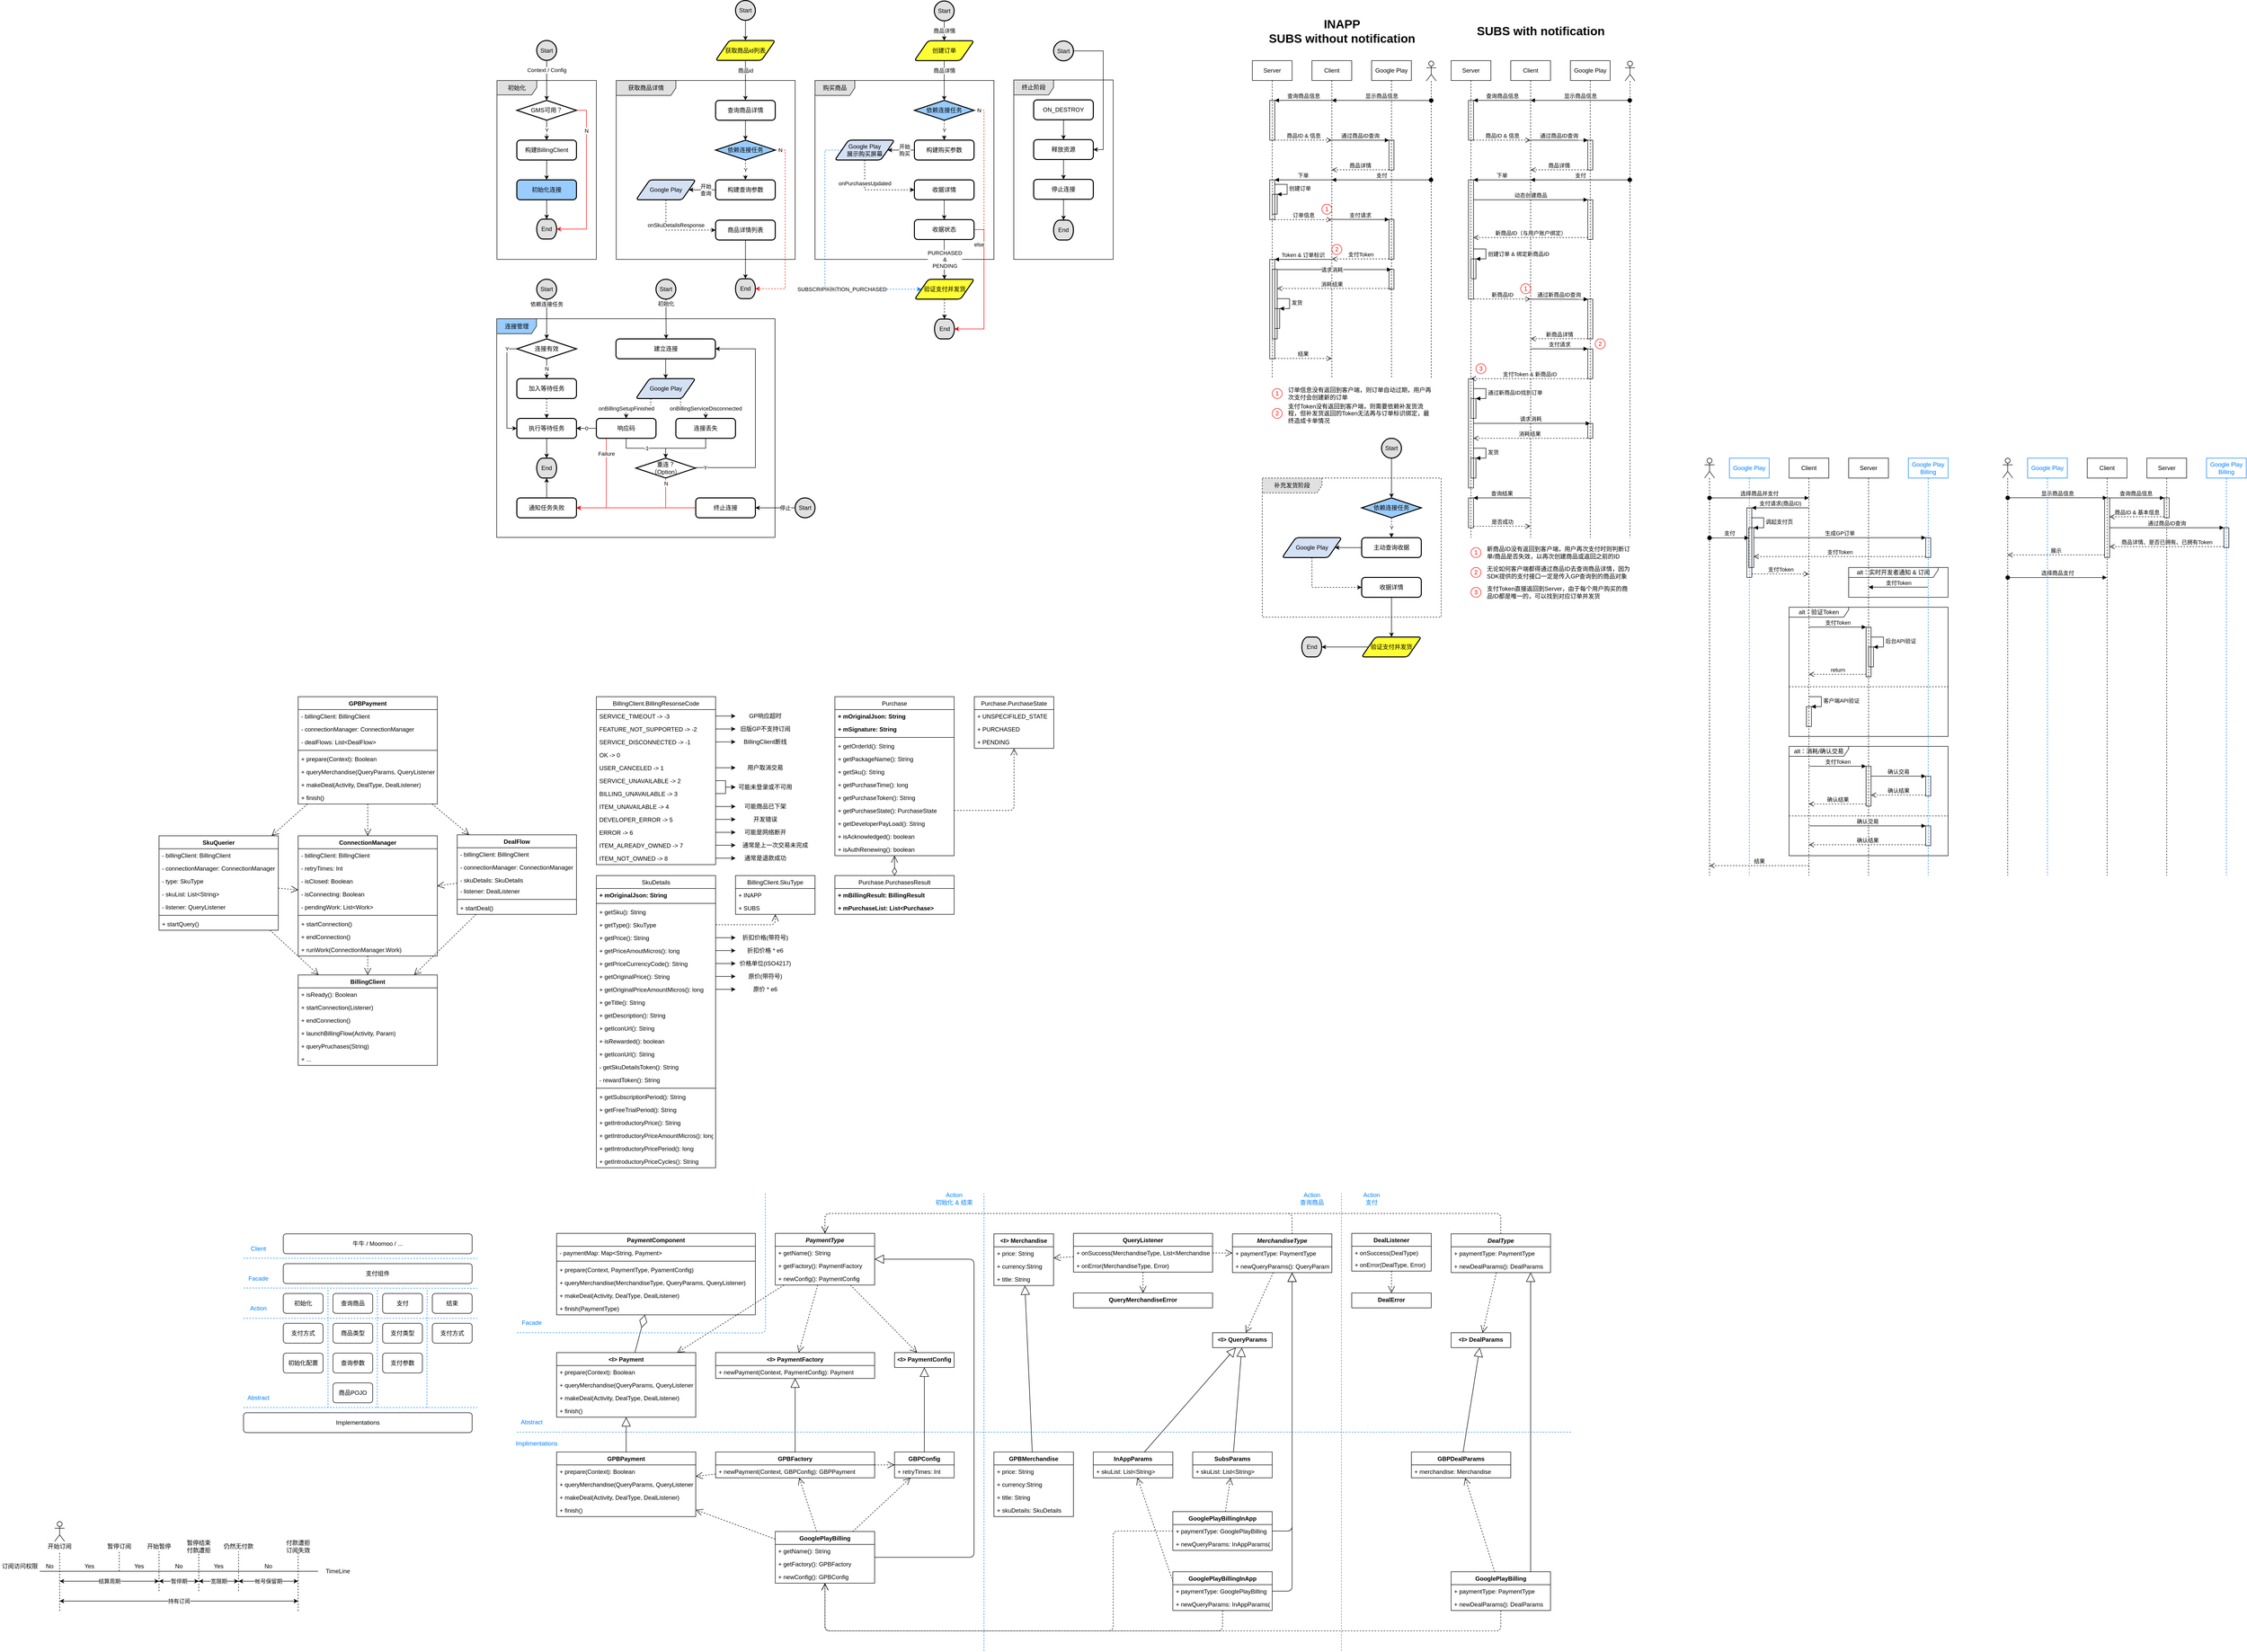 <mxfile version="12.3.9" type="github" pages="1">
  <diagram id="brxKucpQ4XSAwI68gNvu" name="Page-1">
    <mxGraphModel dx="950" dy="407" grid="1" gridSize="10" guides="1" tooltips="1" connect="1" arrows="1" fold="1" page="1" pageScale="1" pageWidth="2339" pageHeight="3300" math="0" shadow="0">
      <root>
        <mxCell id="0"/>
        <mxCell id="1" parent="0"/>
        <mxCell id="3dHEfUSYPy6CMX140aNU-81" value="alt：实时开发者通知 &amp;amp;&amp;nbsp;订阅" style="shape=umlFrame;whiteSpace=wrap;html=1;strokeColor=#000000;fillColor=none;width=180;height=20;" vertex="1" parent="1">
          <mxGeometry x="3800" y="1180" width="200" height="60" as="geometry"/>
        </mxCell>
        <mxCell id="3dHEfUSYPy6CMX140aNU-95" value="alt：消耗/确认交易" style="shape=umlFrame;whiteSpace=wrap;html=1;strokeColor=#000000;fillColor=none;width=120;height=20;" vertex="1" parent="1">
          <mxGeometry x="3680" y="1540" width="320" height="220" as="geometry"/>
        </mxCell>
        <mxCell id="3dHEfUSYPy6CMX140aNU-83" value="alt：验证Token" style="shape=umlFrame;whiteSpace=wrap;html=1;strokeColor=#000000;fillColor=none;width=120;height=20;" vertex="1" parent="1">
          <mxGeometry x="3680" y="1260" width="320" height="260" as="geometry"/>
        </mxCell>
        <mxCell id="IJRpoHNLuQd1-Koj8I-l-42" value="连接管理" style="shape=umlFrame;whiteSpace=wrap;html=1;fillColor=#99CCFF;width=80;height=30;" parent="1" vertex="1">
          <mxGeometry x="1079.5" y="679.5" width="560" height="440" as="geometry"/>
        </mxCell>
        <mxCell id="1P68BwMIQxXi_deiFwZ2-267" value="终止阶段" style="shape=umlFrame;whiteSpace=wrap;html=1;fillColor=#E0E0E0;width=80;height=30;" parent="1" vertex="1">
          <mxGeometry x="2120" y="199" width="200" height="361" as="geometry"/>
        </mxCell>
        <mxCell id="1P68BwMIQxXi_deiFwZ2-116" value="补充发货阶段" style="dashed=1;shape=umlFrame;whiteSpace=wrap;html=1;fillColor=#E0E0E0;width=120;height=30;" parent="1" vertex="1">
          <mxGeometry x="2620" y="1000" width="360" height="280" as="geometry"/>
        </mxCell>
        <mxCell id="JIaDca9eBKveF-68zJ5j-20" value="初始化" style="shape=umlFrame;whiteSpace=wrap;html=1;fillColor=#E0E0E0;width=80;height=29;" parent="1" vertex="1">
          <mxGeometry x="1080" y="200" width="200" height="360" as="geometry"/>
        </mxCell>
        <mxCell id="1P68BwMIQxXi_deiFwZ2-3" value="获取商品详情" style="shape=umlFrame;whiteSpace=wrap;html=1;fillColor=#E0E0E0;width=120;height=30;" parent="1" vertex="1">
          <mxGeometry x="1320" y="200" width="360" height="360" as="geometry"/>
        </mxCell>
        <mxCell id="1P68BwMIQxXi_deiFwZ2-48" value="购买商品" style="shape=umlFrame;whiteSpace=wrap;html=1;fillColor=#E0E0E0;width=80;height=30;" parent="1" vertex="1">
          <mxGeometry x="1720" y="200" width="360" height="360" as="geometry"/>
        </mxCell>
        <mxCell id="YImrFx-hV4mO0tuUi706-10" value="N" style="edgeStyle=orthogonalEdgeStyle;rounded=0;orthogonalLoop=1;jettySize=auto;html=1;exitX=1;exitY=0.5;exitDx=0;exitDy=0;exitPerimeter=0;entryX=1;entryY=0.5;entryDx=0;entryDy=0;entryPerimeter=0;strokeColor=#FF0000;" parent="1" source="YImrFx-hV4mO0tuUi706-5" target="YImrFx-hV4mO0tuUi706-9" edge="1">
          <mxGeometry x="-0.621" relative="1" as="geometry">
            <Array as="points">
              <mxPoint x="1260" y="260"/>
              <mxPoint x="1260" y="499"/>
            </Array>
            <mxPoint as="offset"/>
          </mxGeometry>
        </mxCell>
        <mxCell id="YImrFx-hV4mO0tuUi706-12" value="Y" style="edgeStyle=orthogonalEdgeStyle;rounded=0;orthogonalLoop=1;jettySize=auto;html=1;exitX=0.5;exitY=1;exitDx=0;exitDy=0;exitPerimeter=0;" parent="1" source="YImrFx-hV4mO0tuUi706-5" target="YImrFx-hV4mO0tuUi706-11" edge="1">
          <mxGeometry x="-0.004" relative="1" as="geometry">
            <mxPoint as="offset"/>
          </mxGeometry>
        </mxCell>
        <mxCell id="YImrFx-hV4mO0tuUi706-5" value="GMS可用？" style="strokeWidth=2;html=1;shape=mxgraph.flowchart.decision;whiteSpace=wrap;fillColor=none;" parent="1" vertex="1">
          <mxGeometry x="1120" y="240" width="120" height="40" as="geometry"/>
        </mxCell>
        <mxCell id="YImrFx-hV4mO0tuUi706-8" value="Context / Config" style="edgeStyle=orthogonalEdgeStyle;rounded=0;orthogonalLoop=1;jettySize=auto;html=1;exitX=0.5;exitY=1;exitDx=0;exitDy=0;exitPerimeter=0;entryX=0.5;entryY=0;entryDx=0;entryDy=0;entryPerimeter=0;" parent="1" source="YImrFx-hV4mO0tuUi706-7" target="YImrFx-hV4mO0tuUi706-5" edge="1">
          <mxGeometry x="-0.525" relative="1" as="geometry">
            <mxPoint x="1080" y="260" as="targetPoint"/>
            <Array as="points"/>
            <mxPoint as="offset"/>
          </mxGeometry>
        </mxCell>
        <mxCell id="YImrFx-hV4mO0tuUi706-7" value="Start" style="strokeWidth=2;html=1;shape=mxgraph.flowchart.start_2;whiteSpace=wrap;fillColor=#E0E0E0;" parent="1" vertex="1">
          <mxGeometry x="1160" y="119.5" width="40" height="40" as="geometry"/>
        </mxCell>
        <mxCell id="YImrFx-hV4mO0tuUi706-9" value="End" style="strokeWidth=2;html=1;shape=mxgraph.flowchart.terminator;whiteSpace=wrap;fillColor=#E0E0E0;" parent="1" vertex="1">
          <mxGeometry x="1160" y="479" width="40" height="40" as="geometry"/>
        </mxCell>
        <mxCell id="YImrFx-hV4mO0tuUi706-14" style="edgeStyle=orthogonalEdgeStyle;rounded=0;orthogonalLoop=1;jettySize=auto;html=1;exitX=0.5;exitY=1;exitDx=0;exitDy=0;entryX=0.5;entryY=0;entryDx=0;entryDy=0;" parent="1" source="YImrFx-hV4mO0tuUi706-11" target="YImrFx-hV4mO0tuUi706-13" edge="1">
          <mxGeometry relative="1" as="geometry"/>
        </mxCell>
        <mxCell id="YImrFx-hV4mO0tuUi706-11" value="构建BillingClient" style="rounded=1;whiteSpace=wrap;html=1;absoluteArcSize=1;arcSize=14;strokeWidth=2;fillColor=none;" parent="1" vertex="1">
          <mxGeometry x="1120" y="320" width="120" height="40" as="geometry"/>
        </mxCell>
        <mxCell id="IJRpoHNLuQd1-Koj8I-l-41" style="edgeStyle=orthogonalEdgeStyle;rounded=0;orthogonalLoop=1;jettySize=auto;html=1;exitX=0.5;exitY=1;exitDx=0;exitDy=0;entryX=0.5;entryY=0;entryDx=0;entryDy=0;entryPerimeter=0;strokeColor=#000000;" parent="1" source="YImrFx-hV4mO0tuUi706-13" target="YImrFx-hV4mO0tuUi706-9" edge="1">
          <mxGeometry relative="1" as="geometry"/>
        </mxCell>
        <mxCell id="YImrFx-hV4mO0tuUi706-13" value="初始化连接" style="rounded=1;whiteSpace=wrap;html=1;absoluteArcSize=1;arcSize=14;strokeWidth=2;fillColor=#99CCFF;" parent="1" vertex="1">
          <mxGeometry x="1120" y="400" width="120" height="40" as="geometry"/>
        </mxCell>
        <mxCell id="JIaDca9eBKveF-68zJ5j-1" value="BillingClient.BillingResonseCode" style="swimlane;fontStyle=0;childLayout=stackLayout;horizontal=1;startSize=26;fillColor=none;horizontalStack=0;resizeParent=1;resizeParentMax=0;resizeLast=0;collapsible=1;marginBottom=0;" parent="1" vertex="1">
          <mxGeometry x="1280" y="1440" width="240" height="338" as="geometry"/>
        </mxCell>
        <mxCell id="JIaDca9eBKveF-68zJ5j-2" value="SERVICE_TIMEOUT -&gt; -3" style="text;strokeColor=none;fillColor=none;align=left;verticalAlign=top;spacingLeft=4;spacingRight=4;overflow=hidden;rotatable=0;points=[[0,0.5],[1,0.5]];portConstraint=eastwest;" parent="JIaDca9eBKveF-68zJ5j-1" vertex="1">
          <mxGeometry y="26" width="240" height="26" as="geometry"/>
        </mxCell>
        <mxCell id="JIaDca9eBKveF-68zJ5j-3" value="FEATURE_NOT_SUPPORTED -&gt; -2" style="text;strokeColor=none;fillColor=none;align=left;verticalAlign=top;spacingLeft=4;spacingRight=4;overflow=hidden;rotatable=0;points=[[0,0.5],[1,0.5]];portConstraint=eastwest;" parent="JIaDca9eBKveF-68zJ5j-1" vertex="1">
          <mxGeometry y="52" width="240" height="26" as="geometry"/>
        </mxCell>
        <mxCell id="JIaDca9eBKveF-68zJ5j-7" value="SERVICE_DISCONNECTED -&gt; -1" style="text;strokeColor=none;fillColor=none;align=left;verticalAlign=top;spacingLeft=4;spacingRight=4;overflow=hidden;rotatable=0;points=[[0,0.5],[1,0.5]];portConstraint=eastwest;" parent="JIaDca9eBKveF-68zJ5j-1" vertex="1">
          <mxGeometry y="78" width="240" height="26" as="geometry"/>
        </mxCell>
        <mxCell id="JIaDca9eBKveF-68zJ5j-5" value="OK -&gt; 0" style="text;strokeColor=none;fillColor=none;align=left;verticalAlign=top;spacingLeft=4;spacingRight=4;overflow=hidden;rotatable=0;points=[[0,0.5],[1,0.5]];portConstraint=eastwest;" parent="JIaDca9eBKveF-68zJ5j-1" vertex="1">
          <mxGeometry y="104" width="240" height="26" as="geometry"/>
        </mxCell>
        <mxCell id="JIaDca9eBKveF-68zJ5j-6" value="USER_CANCELED -&gt; 1" style="text;strokeColor=none;fillColor=none;align=left;verticalAlign=top;spacingLeft=4;spacingRight=4;overflow=hidden;rotatable=0;points=[[0,0.5],[1,0.5]];portConstraint=eastwest;" parent="JIaDca9eBKveF-68zJ5j-1" vertex="1">
          <mxGeometry y="130" width="240" height="26" as="geometry"/>
        </mxCell>
        <mxCell id="JIaDca9eBKveF-68zJ5j-8" value="SERVICE_UNAVAILABLE -&gt; 2" style="text;strokeColor=none;fillColor=none;align=left;verticalAlign=top;spacingLeft=4;spacingRight=4;overflow=hidden;rotatable=0;points=[[0,0.5],[1,0.5]];portConstraint=eastwest;" parent="JIaDca9eBKveF-68zJ5j-1" vertex="1">
          <mxGeometry y="156" width="240" height="26" as="geometry"/>
        </mxCell>
        <mxCell id="JIaDca9eBKveF-68zJ5j-10" value="BILLING_UNAVAILABLE -&gt; 3" style="text;strokeColor=none;fillColor=none;align=left;verticalAlign=top;spacingLeft=4;spacingRight=4;overflow=hidden;rotatable=0;points=[[0,0.5],[1,0.5]];portConstraint=eastwest;" parent="JIaDca9eBKveF-68zJ5j-1" vertex="1">
          <mxGeometry y="182" width="240" height="26" as="geometry"/>
        </mxCell>
        <mxCell id="JIaDca9eBKveF-68zJ5j-9" value="ITEM_UNAVAILABLE -&gt; 4" style="text;strokeColor=none;fillColor=none;align=left;verticalAlign=top;spacingLeft=4;spacingRight=4;overflow=hidden;rotatable=0;points=[[0,0.5],[1,0.5]];portConstraint=eastwest;" parent="JIaDca9eBKveF-68zJ5j-1" vertex="1">
          <mxGeometry y="208" width="240" height="26" as="geometry"/>
        </mxCell>
        <mxCell id="JIaDca9eBKveF-68zJ5j-4" value="DEVELOPER_ERROR -&gt; 5" style="text;strokeColor=none;fillColor=none;align=left;verticalAlign=top;spacingLeft=4;spacingRight=4;overflow=hidden;rotatable=0;points=[[0,0.5],[1,0.5]];portConstraint=eastwest;" parent="JIaDca9eBKveF-68zJ5j-1" vertex="1">
          <mxGeometry y="234" width="240" height="26" as="geometry"/>
        </mxCell>
        <mxCell id="JIaDca9eBKveF-68zJ5j-13" value="ERROR -&gt; 6" style="text;strokeColor=none;fillColor=none;align=left;verticalAlign=top;spacingLeft=4;spacingRight=4;overflow=hidden;rotatable=0;points=[[0,0.5],[1,0.5]];portConstraint=eastwest;" parent="JIaDca9eBKveF-68zJ5j-1" vertex="1">
          <mxGeometry y="260" width="240" height="26" as="geometry"/>
        </mxCell>
        <mxCell id="JIaDca9eBKveF-68zJ5j-12" value="ITEM_ALREADY_OWNED -&gt; 7" style="text;strokeColor=none;fillColor=none;align=left;verticalAlign=top;spacingLeft=4;spacingRight=4;overflow=hidden;rotatable=0;points=[[0,0.5],[1,0.5]];portConstraint=eastwest;" parent="JIaDca9eBKveF-68zJ5j-1" vertex="1">
          <mxGeometry y="286" width="240" height="26" as="geometry"/>
        </mxCell>
        <mxCell id="JIaDca9eBKveF-68zJ5j-11" value="ITEM_NOT_OWNED -&gt; 8" style="text;strokeColor=none;fillColor=none;align=left;verticalAlign=top;spacingLeft=4;spacingRight=4;overflow=hidden;rotatable=0;points=[[0,0.5],[1,0.5]];portConstraint=eastwest;" parent="JIaDca9eBKveF-68zJ5j-1" vertex="1">
          <mxGeometry y="312" width="240" height="26" as="geometry"/>
        </mxCell>
        <mxCell id="JIaDca9eBKveF-68zJ5j-28" style="edgeStyle=orthogonalEdgeStyle;rounded=0;orthogonalLoop=1;jettySize=auto;html=1;shadow=0;strokeColor=#000000;" parent="1" source="1P68BwMIQxXi_deiFwZ2-186" target="IJRpoHNLuQd1-Koj8I-l-44" edge="1">
          <mxGeometry relative="1" as="geometry">
            <mxPoint x="1600" y="280" as="sourcePoint"/>
            <mxPoint x="1600.294" y="319.824" as="targetPoint"/>
          </mxGeometry>
        </mxCell>
        <mxCell id="JIaDca9eBKveF-68zJ5j-24" value="获取商品id列表" style="shape=parallelogram;html=1;strokeWidth=2;perimeter=parallelogramPerimeter;whiteSpace=wrap;rounded=1;arcSize=12;size=0.23;fillColor=#FFFF33;shadow=0;" parent="1" vertex="1">
          <mxGeometry x="1520" y="119.5" width="120" height="40" as="geometry"/>
        </mxCell>
        <mxCell id="JIaDca9eBKveF-68zJ5j-30" value="Y" style="dashed=1;edgeStyle=orthogonalEdgeStyle;rounded=0;orthogonalLoop=1;jettySize=auto;html=1;shadow=0;strokeColor=#000000;" parent="1" source="IJRpoHNLuQd1-Koj8I-l-44" target="JIaDca9eBKveF-68zJ5j-29" edge="1">
          <mxGeometry relative="1" as="geometry">
            <mxPoint x="1600.294" y="359.824" as="sourcePoint"/>
          </mxGeometry>
        </mxCell>
        <mxCell id="JIaDca9eBKveF-68zJ5j-29" value="构建查询参数" style="rounded=1;whiteSpace=wrap;html=1;absoluteArcSize=1;arcSize=14;strokeWidth=2;fillColor=none;" parent="1" vertex="1">
          <mxGeometry x="1520" y="400" width="120" height="40" as="geometry"/>
        </mxCell>
        <mxCell id="JIaDca9eBKveF-68zJ5j-34" value="开始&lt;br&gt;查询" style="edgeStyle=orthogonalEdgeStyle;rounded=0;orthogonalLoop=1;jettySize=auto;html=1;shadow=0;strokeColor=#000000;" parent="1" source="JIaDca9eBKveF-68zJ5j-29" target="JIaDca9eBKveF-68zJ5j-33" edge="1">
          <mxGeometry x="-0.257" relative="1" as="geometry">
            <mxPoint x="1640" y="500.167" as="sourcePoint"/>
            <mxPoint x="1450" y="420" as="targetPoint"/>
            <mxPoint as="offset"/>
          </mxGeometry>
        </mxCell>
        <mxCell id="JIaDca9eBKveF-68zJ5j-36" value="onSkuDetailsResponse" style="edgeStyle=orthogonalEdgeStyle;rounded=0;orthogonalLoop=1;jettySize=auto;html=1;exitX=0.5;exitY=1;exitDx=0;exitDy=0;entryX=0;entryY=0.5;entryDx=0;entryDy=0;shadow=0;strokeColor=#000000;dashed=1;" parent="1" source="JIaDca9eBKveF-68zJ5j-33" target="JIaDca9eBKveF-68zJ5j-35" edge="1">
          <mxGeometry x="-0.25" y="10" relative="1" as="geometry">
            <mxPoint x="10" y="-10" as="offset"/>
          </mxGeometry>
        </mxCell>
        <mxCell id="JIaDca9eBKveF-68zJ5j-33" value="Google Play" style="shape=parallelogram;html=1;strokeWidth=2;perimeter=parallelogramPerimeter;whiteSpace=wrap;rounded=1;arcSize=12;size=0.23;fillColor=#D4E1F5;" parent="1" vertex="1">
          <mxGeometry x="1360" y="400" width="120" height="40" as="geometry"/>
        </mxCell>
        <mxCell id="IJRpoHNLuQd1-Koj8I-l-46" style="edgeStyle=orthogonalEdgeStyle;rounded=0;orthogonalLoop=1;jettySize=auto;html=1;exitX=0.5;exitY=1;exitDx=0;exitDy=0;entryX=0.5;entryY=0;entryDx=0;entryDy=0;entryPerimeter=0;strokeColor=#000000;" parent="1" source="JIaDca9eBKveF-68zJ5j-35" target="JHF-u0DS37pgtkVic2rU-1" edge="1">
          <mxGeometry relative="1" as="geometry"/>
        </mxCell>
        <mxCell id="JIaDca9eBKveF-68zJ5j-35" value="商品详情列表" style="rounded=1;whiteSpace=wrap;html=1;absoluteArcSize=1;arcSize=14;strokeWidth=2;fillColor=none;" parent="1" vertex="1">
          <mxGeometry x="1520" y="481" width="120" height="40" as="geometry"/>
        </mxCell>
        <mxCell id="JIaDca9eBKveF-68zJ5j-43" value="SkuDetails" style="swimlane;fontStyle=0;childLayout=stackLayout;horizontal=1;startSize=26;fillColor=none;horizontalStack=0;resizeParent=1;resizeParentMax=0;resizeLast=0;collapsible=1;marginBottom=0;" parent="1" vertex="1">
          <mxGeometry x="1280" y="1800" width="240" height="588" as="geometry"/>
        </mxCell>
        <mxCell id="JIaDca9eBKveF-68zJ5j-44" value="+ mOriginalJson: String" style="text;strokeColor=none;fillColor=none;align=left;verticalAlign=top;spacingLeft=4;spacingRight=4;overflow=hidden;rotatable=0;points=[[0,0.5],[1,0.5]];portConstraint=eastwest;fontStyle=1" parent="JIaDca9eBKveF-68zJ5j-43" vertex="1">
          <mxGeometry y="26" width="240" height="26" as="geometry"/>
        </mxCell>
        <mxCell id="JIaDca9eBKveF-68zJ5j-54" value="" style="line;strokeWidth=1;fillColor=none;align=left;verticalAlign=middle;spacingTop=-1;spacingLeft=3;spacingRight=3;rotatable=0;labelPosition=right;points=[];portConstraint=eastwest;" parent="JIaDca9eBKveF-68zJ5j-43" vertex="1">
          <mxGeometry y="52" width="240" height="8" as="geometry"/>
        </mxCell>
        <mxCell id="JIaDca9eBKveF-68zJ5j-45" value="+ getSku(): String" style="text;strokeColor=none;fillColor=none;align=left;verticalAlign=top;spacingLeft=4;spacingRight=4;overflow=hidden;rotatable=0;points=[[0,0.5],[1,0.5]];portConstraint=eastwest;" parent="JIaDca9eBKveF-68zJ5j-43" vertex="1">
          <mxGeometry y="60" width="240" height="26" as="geometry"/>
        </mxCell>
        <mxCell id="JIaDca9eBKveF-68zJ5j-46" value="+ getType(): SkuType" style="text;strokeColor=none;fillColor=none;align=left;verticalAlign=top;spacingLeft=4;spacingRight=4;overflow=hidden;rotatable=0;points=[[0,0.5],[1,0.5]];portConstraint=eastwest;" parent="JIaDca9eBKveF-68zJ5j-43" vertex="1">
          <mxGeometry y="86" width="240" height="26" as="geometry"/>
        </mxCell>
        <mxCell id="JIaDca9eBKveF-68zJ5j-56" value="+ getPrice(): String" style="text;strokeColor=none;fillColor=none;align=left;verticalAlign=top;spacingLeft=4;spacingRight=4;overflow=hidden;rotatable=0;points=[[0,0.5],[1,0.5]];portConstraint=eastwest;" parent="JIaDca9eBKveF-68zJ5j-43" vertex="1">
          <mxGeometry y="112" width="240" height="26" as="geometry"/>
        </mxCell>
        <mxCell id="JIaDca9eBKveF-68zJ5j-57" value="+ getPriceAmoutMicros(): long" style="text;strokeColor=none;fillColor=none;align=left;verticalAlign=top;spacingLeft=4;spacingRight=4;overflow=hidden;rotatable=0;points=[[0,0.5],[1,0.5]];portConstraint=eastwest;" parent="JIaDca9eBKveF-68zJ5j-43" vertex="1">
          <mxGeometry y="138" width="240" height="26" as="geometry"/>
        </mxCell>
        <mxCell id="JIaDca9eBKveF-68zJ5j-58" value="+ getPriceCurrencyCode(): String" style="text;strokeColor=none;fillColor=none;align=left;verticalAlign=top;spacingLeft=4;spacingRight=4;overflow=hidden;rotatable=0;points=[[0,0.5],[1,0.5]];portConstraint=eastwest;" parent="JIaDca9eBKveF-68zJ5j-43" vertex="1">
          <mxGeometry y="164" width="240" height="26" as="geometry"/>
        </mxCell>
        <mxCell id="JIaDca9eBKveF-68zJ5j-59" value="+ getOriginalPrice(): String" style="text;strokeColor=none;fillColor=none;align=left;verticalAlign=top;spacingLeft=4;spacingRight=4;overflow=hidden;rotatable=0;points=[[0,0.5],[1,0.5]];portConstraint=eastwest;" parent="JIaDca9eBKveF-68zJ5j-43" vertex="1">
          <mxGeometry y="190" width="240" height="26" as="geometry"/>
        </mxCell>
        <mxCell id="JIaDca9eBKveF-68zJ5j-60" value="+ getOriginalPriceAmountMicros(): long" style="text;strokeColor=none;fillColor=none;align=left;verticalAlign=top;spacingLeft=4;spacingRight=4;overflow=hidden;rotatable=0;points=[[0,0.5],[1,0.5]];portConstraint=eastwest;" parent="JIaDca9eBKveF-68zJ5j-43" vertex="1">
          <mxGeometry y="216" width="240" height="26" as="geometry"/>
        </mxCell>
        <mxCell id="JIaDca9eBKveF-68zJ5j-62" value="+ geTitle(): String" style="text;strokeColor=none;fillColor=none;align=left;verticalAlign=top;spacingLeft=4;spacingRight=4;overflow=hidden;rotatable=0;points=[[0,0.5],[1,0.5]];portConstraint=eastwest;" parent="JIaDca9eBKveF-68zJ5j-43" vertex="1">
          <mxGeometry y="242" width="240" height="26" as="geometry"/>
        </mxCell>
        <mxCell id="JIaDca9eBKveF-68zJ5j-61" value="+ getDescription(): String" style="text;strokeColor=none;fillColor=none;align=left;verticalAlign=top;spacingLeft=4;spacingRight=4;overflow=hidden;rotatable=0;points=[[0,0.5],[1,0.5]];portConstraint=eastwest;" parent="JIaDca9eBKveF-68zJ5j-43" vertex="1">
          <mxGeometry y="268" width="240" height="26" as="geometry"/>
        </mxCell>
        <mxCell id="JIaDca9eBKveF-68zJ5j-70" value="+ getIconUrl(): String" style="text;strokeColor=none;fillColor=none;align=left;verticalAlign=top;spacingLeft=4;spacingRight=4;overflow=hidden;rotatable=0;points=[[0,0.5],[1,0.5]];portConstraint=eastwest;" parent="JIaDca9eBKveF-68zJ5j-43" vertex="1">
          <mxGeometry y="294" width="240" height="26" as="geometry"/>
        </mxCell>
        <mxCell id="JIaDca9eBKveF-68zJ5j-71" value="+ isRewarded(): boolean" style="text;strokeColor=none;fillColor=none;align=left;verticalAlign=top;spacingLeft=4;spacingRight=4;overflow=hidden;rotatable=0;points=[[0,0.5],[1,0.5]];portConstraint=eastwest;" parent="JIaDca9eBKveF-68zJ5j-43" vertex="1">
          <mxGeometry y="320" width="240" height="26" as="geometry"/>
        </mxCell>
        <mxCell id="JIaDca9eBKveF-68zJ5j-73" value="+ getIconUrl(): String" style="text;strokeColor=none;fillColor=none;align=left;verticalAlign=top;spacingLeft=4;spacingRight=4;overflow=hidden;rotatable=0;points=[[0,0.5],[1,0.5]];portConstraint=eastwest;" parent="JIaDca9eBKveF-68zJ5j-43" vertex="1">
          <mxGeometry y="346" width="240" height="26" as="geometry"/>
        </mxCell>
        <mxCell id="JIaDca9eBKveF-68zJ5j-72" value="- getSkuDetailsToken(): String" style="text;strokeColor=none;fillColor=none;align=left;verticalAlign=top;spacingLeft=4;spacingRight=4;overflow=hidden;rotatable=0;points=[[0,0.5],[1,0.5]];portConstraint=eastwest;" parent="JIaDca9eBKveF-68zJ5j-43" vertex="1">
          <mxGeometry y="372" width="240" height="26" as="geometry"/>
        </mxCell>
        <mxCell id="JIaDca9eBKveF-68zJ5j-74" value="- rewardToken(): String" style="text;strokeColor=none;fillColor=none;align=left;verticalAlign=top;spacingLeft=4;spacingRight=4;overflow=hidden;rotatable=0;points=[[0,0.5],[1,0.5]];portConstraint=eastwest;" parent="JIaDca9eBKveF-68zJ5j-43" vertex="1">
          <mxGeometry y="398" width="240" height="26" as="geometry"/>
        </mxCell>
        <mxCell id="JIaDca9eBKveF-68zJ5j-64" value="" style="line;strokeWidth=1;fillColor=none;align=left;verticalAlign=middle;spacingTop=-1;spacingLeft=3;spacingRight=3;rotatable=0;labelPosition=right;points=[];portConstraint=eastwest;" parent="JIaDca9eBKveF-68zJ5j-43" vertex="1">
          <mxGeometry y="424" width="240" height="8" as="geometry"/>
        </mxCell>
        <mxCell id="JIaDca9eBKveF-68zJ5j-63" value="+ getSubscriptionPeriod(): String" style="text;strokeColor=none;fillColor=none;align=left;verticalAlign=top;spacingLeft=4;spacingRight=4;overflow=hidden;rotatable=0;points=[[0,0.5],[1,0.5]];portConstraint=eastwest;" parent="JIaDca9eBKveF-68zJ5j-43" vertex="1">
          <mxGeometry y="432" width="240" height="26" as="geometry"/>
        </mxCell>
        <mxCell id="JIaDca9eBKveF-68zJ5j-65" value="+ getFreeTrialPeriod(): String" style="text;strokeColor=none;fillColor=none;align=left;verticalAlign=top;spacingLeft=4;spacingRight=4;overflow=hidden;rotatable=0;points=[[0,0.5],[1,0.5]];portConstraint=eastwest;" parent="JIaDca9eBKveF-68zJ5j-43" vertex="1">
          <mxGeometry y="458" width="240" height="26" as="geometry"/>
        </mxCell>
        <mxCell id="JIaDca9eBKveF-68zJ5j-66" value="+ getIntroductoryPrice(): String" style="text;strokeColor=none;fillColor=none;align=left;verticalAlign=top;spacingLeft=4;spacingRight=4;overflow=hidden;rotatable=0;points=[[0,0.5],[1,0.5]];portConstraint=eastwest;" parent="JIaDca9eBKveF-68zJ5j-43" vertex="1">
          <mxGeometry y="484" width="240" height="26" as="geometry"/>
        </mxCell>
        <mxCell id="JIaDca9eBKveF-68zJ5j-67" value="+ getIntroductoryPriceAmountMicros(): long" style="text;strokeColor=none;fillColor=none;align=left;verticalAlign=top;spacingLeft=4;spacingRight=4;overflow=hidden;rotatable=0;points=[[0,0.5],[1,0.5]];portConstraint=eastwest;" parent="JIaDca9eBKveF-68zJ5j-43" vertex="1">
          <mxGeometry y="510" width="240" height="26" as="geometry"/>
        </mxCell>
        <mxCell id="JIaDca9eBKveF-68zJ5j-68" value="+ getIntroductoryPricePeriod(): long" style="text;strokeColor=none;fillColor=none;align=left;verticalAlign=top;spacingLeft=4;spacingRight=4;overflow=hidden;rotatable=0;points=[[0,0.5],[1,0.5]];portConstraint=eastwest;" parent="JIaDca9eBKveF-68zJ5j-43" vertex="1">
          <mxGeometry y="536" width="240" height="26" as="geometry"/>
        </mxCell>
        <mxCell id="JIaDca9eBKveF-68zJ5j-69" value="+ getIntroductoryPriceCycles(): String" style="text;strokeColor=none;fillColor=none;align=left;verticalAlign=top;spacingLeft=4;spacingRight=4;overflow=hidden;rotatable=0;points=[[0,0.5],[1,0.5]];portConstraint=eastwest;" parent="JIaDca9eBKveF-68zJ5j-43" vertex="1">
          <mxGeometry y="562" width="240" height="26" as="geometry"/>
        </mxCell>
        <mxCell id="1P68BwMIQxXi_deiFwZ2-10" style="edgeStyle=orthogonalEdgeStyle;rounded=0;orthogonalLoop=1;jettySize=auto;html=1;exitX=0.5;exitY=1;exitDx=0;exitDy=0;exitPerimeter=0;entryX=0.5;entryY=0;entryDx=0;entryDy=0;strokeColor=#000000;" parent="1" source="1P68BwMIQxXi_deiFwZ2-9" target="JIaDca9eBKveF-68zJ5j-24" edge="1">
          <mxGeometry relative="1" as="geometry"/>
        </mxCell>
        <mxCell id="1P68BwMIQxXi_deiFwZ2-9" value="Start" style="strokeWidth=2;html=1;shape=mxgraph.flowchart.start_2;whiteSpace=wrap;fillColor=#E0E0E0;" parent="1" vertex="1">
          <mxGeometry x="1560" y="39" width="40" height="40" as="geometry"/>
        </mxCell>
        <mxCell id="1P68BwMIQxXi_deiFwZ2-16" value="商品详情" style="edgeStyle=orthogonalEdgeStyle;rounded=0;orthogonalLoop=1;jettySize=auto;html=1;strokeColor=#000000;" parent="1" source="1P68BwMIQxXi_deiFwZ2-13" target="1P68BwMIQxXi_deiFwZ2-25" edge="1">
          <mxGeometry relative="1" as="geometry">
            <mxPoint x="1520" y="259.824" as="sourcePoint"/>
            <mxPoint as="offset"/>
          </mxGeometry>
        </mxCell>
        <mxCell id="1P68BwMIQxXi_deiFwZ2-13" value="Start" style="strokeWidth=2;html=1;shape=mxgraph.flowchart.start_2;whiteSpace=wrap;fillColor=#E0E0E0;" parent="1" vertex="1">
          <mxGeometry x="1960" y="40" width="40" height="40" as="geometry"/>
        </mxCell>
        <mxCell id="IJRpoHNLuQd1-Koj8I-l-51" value="开始&lt;br&gt;购买" style="edgeStyle=orthogonalEdgeStyle;rounded=0;orthogonalLoop=1;jettySize=auto;html=1;exitX=0;exitY=0.5;exitDx=0;exitDy=0;strokeColor=#000000;" parent="1" source="1P68BwMIQxXi_deiFwZ2-14" target="1P68BwMIQxXi_deiFwZ2-19" edge="1">
          <mxGeometry x="-0.258" relative="1" as="geometry">
            <mxPoint as="offset"/>
          </mxGeometry>
        </mxCell>
        <mxCell id="1P68BwMIQxXi_deiFwZ2-14" value="构建购买参数" style="rounded=1;whiteSpace=wrap;html=1;absoluteArcSize=1;arcSize=14;strokeWidth=2;fillColor=none;" parent="1" vertex="1">
          <mxGeometry x="1920" y="320" width="120" height="40" as="geometry"/>
        </mxCell>
        <mxCell id="1P68BwMIQxXi_deiFwZ2-22" value="&lt;span style=&quot;font-size: 11px&quot;&gt;onPurchasesUpdated&lt;/span&gt;" style="dashed=1;edgeStyle=orthogonalEdgeStyle;rounded=0;orthogonalLoop=1;jettySize=auto;html=1;exitX=0.5;exitY=1;exitDx=0;exitDy=0;entryX=0;entryY=0.5;entryDx=0;entryDy=0;strokeColor=#000000;" parent="1" source="1P68BwMIQxXi_deiFwZ2-19" target="1P68BwMIQxXi_deiFwZ2-21" edge="1">
          <mxGeometry x="-0.414" relative="1" as="geometry">
            <mxPoint as="offset"/>
          </mxGeometry>
        </mxCell>
        <mxCell id="IJRpoHNLuQd1-Koj8I-l-68" value="&lt;span style=&quot;font-size: 11px&quot;&gt;SUBSCRIP￼￼TION_PURCHASED&lt;/span&gt;" style="dashed=1;edgeStyle=orthogonalEdgeStyle;rounded=0;orthogonalLoop=1;jettySize=auto;html=1;exitX=0;exitY=0.5;exitDx=0;exitDy=0;strokeColor=#007FFF;" parent="1" source="1P68BwMIQxXi_deiFwZ2-19" target="1P68BwMIQxXi_deiFwZ2-40" edge="1">
          <mxGeometry x="0.369" relative="1" as="geometry">
            <Array as="points">
              <mxPoint x="1740" y="340"/>
              <mxPoint x="1740" y="620"/>
            </Array>
            <mxPoint as="offset"/>
          </mxGeometry>
        </mxCell>
        <mxCell id="1P68BwMIQxXi_deiFwZ2-19" value="Google Play&lt;br&gt;展示购买屏幕" style="shape=parallelogram;html=1;strokeWidth=2;perimeter=parallelogramPerimeter;whiteSpace=wrap;rounded=1;arcSize=12;size=0.23;fillColor=#D4E1F5;" parent="1" vertex="1">
          <mxGeometry x="1760" y="320" width="120" height="40" as="geometry"/>
        </mxCell>
        <mxCell id="IJRpoHNLuQd1-Koj8I-l-55" style="edgeStyle=orthogonalEdgeStyle;rounded=0;orthogonalLoop=1;jettySize=auto;html=1;exitX=0.5;exitY=1;exitDx=0;exitDy=0;strokeColor=#000000;" parent="1" source="1P68BwMIQxXi_deiFwZ2-21" target="1P68BwMIQxXi_deiFwZ2-34" edge="1">
          <mxGeometry relative="1" as="geometry"/>
        </mxCell>
        <mxCell id="1P68BwMIQxXi_deiFwZ2-21" value="收据详情" style="rounded=1;whiteSpace=wrap;html=1;absoluteArcSize=1;arcSize=14;strokeWidth=2;fillColor=none;" parent="1" vertex="1">
          <mxGeometry x="1920" y="400" width="120" height="40" as="geometry"/>
        </mxCell>
        <mxCell id="1P68BwMIQxXi_deiFwZ2-23" value="End" style="strokeWidth=2;html=1;shape=mxgraph.flowchart.terminator;whiteSpace=wrap;fillColor=#E0E0E0;" parent="1" vertex="1">
          <mxGeometry x="1960.5" y="680" width="40" height="40" as="geometry"/>
        </mxCell>
        <mxCell id="IJRpoHNLuQd1-Koj8I-l-48" value="商品详情" style="edgeStyle=orthogonalEdgeStyle;rounded=0;orthogonalLoop=1;jettySize=auto;html=1;exitX=0.5;exitY=1;exitDx=0;exitDy=0;strokeColor=#000000;" parent="1" source="1P68BwMIQxXi_deiFwZ2-25" target="IJRpoHNLuQd1-Koj8I-l-49" edge="1">
          <mxGeometry x="-0.5" relative="1" as="geometry">
            <mxPoint x="1980" y="240" as="targetPoint"/>
            <mxPoint as="offset"/>
          </mxGeometry>
        </mxCell>
        <mxCell id="1P68BwMIQxXi_deiFwZ2-25" value="创建订单" style="shape=parallelogram;html=1;strokeWidth=2;perimeter=parallelogramPerimeter;whiteSpace=wrap;rounded=1;arcSize=12;size=0.23;fillColor=#FFFF33;shadow=0;" parent="1" vertex="1">
          <mxGeometry x="1920" y="120" width="120" height="40" as="geometry"/>
        </mxCell>
        <mxCell id="1P68BwMIQxXi_deiFwZ2-41" value="PURCHASED&lt;br&gt;&amp;amp;&lt;br&gt;PENDING" style="edgeStyle=orthogonalEdgeStyle;rounded=0;orthogonalLoop=1;jettySize=auto;html=1;strokeColor=#000000;" parent="1" source="1P68BwMIQxXi_deiFwZ2-34" target="1P68BwMIQxXi_deiFwZ2-40" edge="1">
          <mxGeometry x="0.012" relative="1" as="geometry">
            <mxPoint as="offset"/>
          </mxGeometry>
        </mxCell>
        <mxCell id="IJRpoHNLuQd1-Koj8I-l-57" value="else" style="edgeStyle=orthogonalEdgeStyle;rounded=0;orthogonalLoop=1;jettySize=auto;html=1;exitX=1;exitY=0.5;exitDx=0;exitDy=0;entryX=1;entryY=0.5;entryDx=0;entryDy=0;entryPerimeter=0;strokeColor=#FF0000;" parent="1" source="1P68BwMIQxXi_deiFwZ2-34" target="1P68BwMIQxXi_deiFwZ2-23" edge="1">
          <mxGeometry x="-0.643" y="-10" relative="1" as="geometry">
            <mxPoint as="offset"/>
          </mxGeometry>
        </mxCell>
        <mxCell id="1P68BwMIQxXi_deiFwZ2-34" value="收据状态" style="rounded=1;whiteSpace=wrap;html=1;absoluteArcSize=1;arcSize=14;strokeWidth=2;fillColor=none;" parent="1" vertex="1">
          <mxGeometry x="1920" y="480" width="120" height="40" as="geometry"/>
        </mxCell>
        <mxCell id="IJRpoHNLuQd1-Koj8I-l-56" style="dashed=1;edgeStyle=orthogonalEdgeStyle;rounded=0;orthogonalLoop=1;jettySize=auto;html=1;exitX=0.5;exitY=1;exitDx=0;exitDy=0;strokeColor=#000000;" parent="1" source="1P68BwMIQxXi_deiFwZ2-40" target="1P68BwMIQxXi_deiFwZ2-23" edge="1">
          <mxGeometry relative="1" as="geometry"/>
        </mxCell>
        <mxCell id="1P68BwMIQxXi_deiFwZ2-40" value="验证支付并发货" style="shape=parallelogram;html=1;strokeWidth=2;perimeter=parallelogramPerimeter;whiteSpace=wrap;rounded=1;arcSize=12;size=0.23;fillColor=#FFFF33;shadow=0;" parent="1" vertex="1">
          <mxGeometry x="1920.5" y="600" width="120" height="40" as="geometry"/>
        </mxCell>
        <mxCell id="1P68BwMIQxXi_deiFwZ2-53" value="Purchase" style="swimlane;fontStyle=0;childLayout=stackLayout;horizontal=1;startSize=26;fillColor=none;horizontalStack=0;resizeParent=1;resizeParentMax=0;resizeLast=0;collapsible=1;marginBottom=0;" parent="1" vertex="1">
          <mxGeometry x="1760" y="1440" width="240" height="320" as="geometry"/>
        </mxCell>
        <mxCell id="1P68BwMIQxXi_deiFwZ2-66" value="+ mOriginalJson: String" style="text;strokeColor=none;fillColor=none;align=left;verticalAlign=top;spacingLeft=4;spacingRight=4;overflow=hidden;rotatable=0;points=[[0,0.5],[1,0.5]];portConstraint=eastwest;fontStyle=1" parent="1P68BwMIQxXi_deiFwZ2-53" vertex="1">
          <mxGeometry y="26" width="240" height="26" as="geometry"/>
        </mxCell>
        <mxCell id="1P68BwMIQxXi_deiFwZ2-68" value="+ mSignature: String" style="text;strokeColor=none;fillColor=none;align=left;verticalAlign=top;spacingLeft=4;spacingRight=4;overflow=hidden;rotatable=0;points=[[0,0.5],[1,0.5]];portConstraint=eastwest;fontStyle=1" parent="1P68BwMIQxXi_deiFwZ2-53" vertex="1">
          <mxGeometry y="52" width="240" height="26" as="geometry"/>
        </mxCell>
        <mxCell id="1P68BwMIQxXi_deiFwZ2-67" value="" style="line;strokeWidth=1;fillColor=none;align=left;verticalAlign=middle;spacingTop=-1;spacingLeft=3;spacingRight=3;rotatable=0;labelPosition=right;points=[];portConstraint=eastwest;" parent="1P68BwMIQxXi_deiFwZ2-53" vertex="1">
          <mxGeometry y="78" width="240" height="8" as="geometry"/>
        </mxCell>
        <mxCell id="1P68BwMIQxXi_deiFwZ2-54" value="+ getOrderId(): String" style="text;strokeColor=none;fillColor=none;align=left;verticalAlign=top;spacingLeft=4;spacingRight=4;overflow=hidden;rotatable=0;points=[[0,0.5],[1,0.5]];portConstraint=eastwest;" parent="1P68BwMIQxXi_deiFwZ2-53" vertex="1">
          <mxGeometry y="86" width="240" height="26" as="geometry"/>
        </mxCell>
        <mxCell id="1P68BwMIQxXi_deiFwZ2-55" value="+ getPackageName(): String" style="text;strokeColor=none;fillColor=none;align=left;verticalAlign=top;spacingLeft=4;spacingRight=4;overflow=hidden;rotatable=0;points=[[0,0.5],[1,0.5]];portConstraint=eastwest;" parent="1P68BwMIQxXi_deiFwZ2-53" vertex="1">
          <mxGeometry y="112" width="240" height="26" as="geometry"/>
        </mxCell>
        <mxCell id="1P68BwMIQxXi_deiFwZ2-56" value="+ getSku(): String" style="text;strokeColor=none;fillColor=none;align=left;verticalAlign=top;spacingLeft=4;spacingRight=4;overflow=hidden;rotatable=0;points=[[0,0.5],[1,0.5]];portConstraint=eastwest;" parent="1P68BwMIQxXi_deiFwZ2-53" vertex="1">
          <mxGeometry y="138" width="240" height="26" as="geometry"/>
        </mxCell>
        <mxCell id="1P68BwMIQxXi_deiFwZ2-57" value="+ getPurchaseTime(): long" style="text;strokeColor=none;fillColor=none;align=left;verticalAlign=top;spacingLeft=4;spacingRight=4;overflow=hidden;rotatable=0;points=[[0,0.5],[1,0.5]];portConstraint=eastwest;" parent="1P68BwMIQxXi_deiFwZ2-53" vertex="1">
          <mxGeometry y="164" width="240" height="26" as="geometry"/>
        </mxCell>
        <mxCell id="1P68BwMIQxXi_deiFwZ2-58" value="+ getPurchaseToken(): String" style="text;strokeColor=none;fillColor=none;align=left;verticalAlign=top;spacingLeft=4;spacingRight=4;overflow=hidden;rotatable=0;points=[[0,0.5],[1,0.5]];portConstraint=eastwest;" parent="1P68BwMIQxXi_deiFwZ2-53" vertex="1">
          <mxGeometry y="190" width="240" height="26" as="geometry"/>
        </mxCell>
        <mxCell id="1P68BwMIQxXi_deiFwZ2-59" value="+ getPurchaseState(): PurchaseState" style="text;strokeColor=none;fillColor=none;align=left;verticalAlign=top;spacingLeft=4;spacingRight=4;overflow=hidden;rotatable=0;points=[[0,0.5],[1,0.5]];portConstraint=eastwest;" parent="1P68BwMIQxXi_deiFwZ2-53" vertex="1">
          <mxGeometry y="216" width="240" height="26" as="geometry"/>
        </mxCell>
        <mxCell id="1P68BwMIQxXi_deiFwZ2-60" value="+ getDeveloperPayLoad(): String" style="text;strokeColor=none;fillColor=none;align=left;verticalAlign=top;spacingLeft=4;spacingRight=4;overflow=hidden;rotatable=0;points=[[0,0.5],[1,0.5]];portConstraint=eastwest;" parent="1P68BwMIQxXi_deiFwZ2-53" vertex="1">
          <mxGeometry y="242" width="240" height="26" as="geometry"/>
        </mxCell>
        <mxCell id="1P68BwMIQxXi_deiFwZ2-61" value="+ isAcknowledged(): boolean" style="text;strokeColor=none;fillColor=none;align=left;verticalAlign=top;spacingLeft=4;spacingRight=4;overflow=hidden;rotatable=0;points=[[0,0.5],[1,0.5]];portConstraint=eastwest;" parent="1P68BwMIQxXi_deiFwZ2-53" vertex="1">
          <mxGeometry y="268" width="240" height="26" as="geometry"/>
        </mxCell>
        <mxCell id="1P68BwMIQxXi_deiFwZ2-62" value="+ isAuthRenewing(): boolean" style="text;strokeColor=none;fillColor=none;align=left;verticalAlign=top;spacingLeft=4;spacingRight=4;overflow=hidden;rotatable=0;points=[[0,0.5],[1,0.5]];portConstraint=eastwest;" parent="1P68BwMIQxXi_deiFwZ2-53" vertex="1">
          <mxGeometry y="294" width="240" height="26" as="geometry"/>
        </mxCell>
        <mxCell id="1P68BwMIQxXi_deiFwZ2-69" value="Purchase.PurchaseState" style="swimlane;fontStyle=0;childLayout=stackLayout;horizontal=1;startSize=26;fillColor=none;horizontalStack=0;resizeParent=1;resizeParentMax=0;resizeLast=0;collapsible=1;marginBottom=0;" parent="1" vertex="1">
          <mxGeometry x="2040.5" y="1440" width="160" height="104" as="geometry"/>
        </mxCell>
        <mxCell id="1P68BwMIQxXi_deiFwZ2-73" value="+ UNSPECIFILED_STATE" style="text;strokeColor=none;fillColor=none;align=left;verticalAlign=top;spacingLeft=4;spacingRight=4;overflow=hidden;rotatable=0;points=[[0,0.5],[1,0.5]];portConstraint=eastwest;" parent="1P68BwMIQxXi_deiFwZ2-69" vertex="1">
          <mxGeometry y="26" width="160" height="26" as="geometry"/>
        </mxCell>
        <mxCell id="1P68BwMIQxXi_deiFwZ2-74" value="+ PURCHASED" style="text;strokeColor=none;fillColor=none;align=left;verticalAlign=top;spacingLeft=4;spacingRight=4;overflow=hidden;rotatable=0;points=[[0,0.5],[1,0.5]];portConstraint=eastwest;" parent="1P68BwMIQxXi_deiFwZ2-69" vertex="1">
          <mxGeometry y="52" width="160" height="26" as="geometry"/>
        </mxCell>
        <mxCell id="1P68BwMIQxXi_deiFwZ2-75" value="+ PENDING" style="text;strokeColor=none;fillColor=none;align=left;verticalAlign=top;spacingLeft=4;spacingRight=4;overflow=hidden;rotatable=0;points=[[0,0.5],[1,0.5]];portConstraint=eastwest;" parent="1P68BwMIQxXi_deiFwZ2-69" vertex="1">
          <mxGeometry y="78" width="160" height="26" as="geometry"/>
        </mxCell>
        <mxCell id="1P68BwMIQxXi_deiFwZ2-83" value="" style="endArrow=open;endSize=12;dashed=1;html=1;strokeColor=#000000;exitX=1;exitY=0.5;exitDx=0;exitDy=0;edgeStyle=orthogonalEdgeStyle;" parent="1" source="1P68BwMIQxXi_deiFwZ2-59" target="1P68BwMIQxXi_deiFwZ2-69" edge="1">
          <mxGeometry width="160" relative="1" as="geometry">
            <mxPoint x="1660" y="1982" as="sourcePoint"/>
            <mxPoint x="1820" y="1982" as="targetPoint"/>
          </mxGeometry>
        </mxCell>
        <mxCell id="IJRpoHNLuQd1-Koj8I-l-71" style="edgeStyle=orthogonalEdgeStyle;rounded=0;orthogonalLoop=1;jettySize=auto;html=1;exitX=0.5;exitY=1;exitDx=0;exitDy=0;exitPerimeter=0;entryX=0.5;entryY=0;entryDx=0;entryDy=0;entryPerimeter=0;strokeColor=#000000;" parent="1" source="1P68BwMIQxXi_deiFwZ2-84" target="IJRpoHNLuQd1-Koj8I-l-70" edge="1">
          <mxGeometry relative="1" as="geometry"/>
        </mxCell>
        <mxCell id="1P68BwMIQxXi_deiFwZ2-84" value="Start" style="strokeWidth=2;html=1;shape=mxgraph.flowchart.start_2;whiteSpace=wrap;fillColor=#E0E0E0;" parent="1" vertex="1">
          <mxGeometry x="2860" y="920" width="40" height="40" as="geometry"/>
        </mxCell>
        <mxCell id="1P68BwMIQxXi_deiFwZ2-88" value="" style="edgeStyle=orthogonalEdgeStyle;rounded=0;orthogonalLoop=1;jettySize=auto;html=1;strokeColor=#000000;" parent="1" source="1P68BwMIQxXi_deiFwZ2-256" target="1P68BwMIQxXi_deiFwZ2-89" edge="1">
          <mxGeometry relative="1" as="geometry">
            <mxPoint x="3020" y="1140" as="sourcePoint"/>
            <Array as="points"/>
          </mxGeometry>
        </mxCell>
        <mxCell id="1P68BwMIQxXi_deiFwZ2-91" style="dashed=1;edgeStyle=orthogonalEdgeStyle;rounded=0;orthogonalLoop=1;jettySize=auto;html=1;exitX=0.5;exitY=1;exitDx=0;exitDy=0;entryX=0;entryY=0.5;entryDx=0;entryDy=0;strokeColor=#000000;" parent="1" source="1P68BwMIQxXi_deiFwZ2-89" target="1P68BwMIQxXi_deiFwZ2-90" edge="1">
          <mxGeometry relative="1" as="geometry"/>
        </mxCell>
        <mxCell id="1P68BwMIQxXi_deiFwZ2-89" value="Google Play" style="shape=parallelogram;html=1;strokeWidth=2;perimeter=parallelogramPerimeter;whiteSpace=wrap;rounded=1;arcSize=12;size=0.23;fillColor=#D4E1F5;" parent="1" vertex="1">
          <mxGeometry x="2660" y="1120" width="120" height="40" as="geometry"/>
        </mxCell>
        <mxCell id="IJRpoHNLuQd1-Koj8I-l-72" style="edgeStyle=orthogonalEdgeStyle;rounded=0;orthogonalLoop=1;jettySize=auto;html=1;exitX=0.5;exitY=1;exitDx=0;exitDy=0;entryX=0.5;entryY=0;entryDx=0;entryDy=0;strokeColor=#000000;" parent="1" source="1P68BwMIQxXi_deiFwZ2-90" target="1P68BwMIQxXi_deiFwZ2-114" edge="1">
          <mxGeometry relative="1" as="geometry"/>
        </mxCell>
        <mxCell id="1P68BwMIQxXi_deiFwZ2-90" value="收据详情" style="rounded=1;whiteSpace=wrap;html=1;absoluteArcSize=1;arcSize=14;strokeWidth=2;fillColor=none;" parent="1" vertex="1">
          <mxGeometry x="2820" y="1200" width="120" height="40" as="geometry"/>
        </mxCell>
        <mxCell id="1P68BwMIQxXi_deiFwZ2-93" value="Purchase.PurchasesResult" style="swimlane;fontStyle=0;childLayout=stackLayout;horizontal=1;startSize=26;fillColor=none;horizontalStack=0;resizeParent=1;resizeParentMax=0;resizeLast=0;collapsible=1;marginBottom=0;" parent="1" vertex="1">
          <mxGeometry x="1760" y="1800" width="240" height="78" as="geometry"/>
        </mxCell>
        <mxCell id="1P68BwMIQxXi_deiFwZ2-95" value="+ mBillingResult: BillingResult" style="text;strokeColor=none;fillColor=none;align=left;verticalAlign=top;spacingLeft=4;spacingRight=4;overflow=hidden;rotatable=0;points=[[0,0.5],[1,0.5]];portConstraint=eastwest;fontStyle=1" parent="1P68BwMIQxXi_deiFwZ2-93" vertex="1">
          <mxGeometry y="26" width="240" height="26" as="geometry"/>
        </mxCell>
        <mxCell id="1P68BwMIQxXi_deiFwZ2-107" value="+ mPurchaseList: List&lt;Purchase&gt;" style="text;strokeColor=none;fillColor=none;align=left;verticalAlign=top;spacingLeft=4;spacingRight=4;overflow=hidden;rotatable=0;points=[[0,0.5],[1,0.5]];portConstraint=eastwest;fontStyle=1" parent="1P68BwMIQxXi_deiFwZ2-93" vertex="1">
          <mxGeometry y="52" width="240" height="26" as="geometry"/>
        </mxCell>
        <mxCell id="1P68BwMIQxXi_deiFwZ2-108" value="" style="endArrow=open;html=1;endSize=12;startArrow=diamondThin;startSize=14;startFill=0;edgeStyle=orthogonalEdgeStyle;align=left;verticalAlign=bottom;strokeColor=#000000;" parent="1" source="1P68BwMIQxXi_deiFwZ2-93" target="1P68BwMIQxXi_deiFwZ2-53" edge="1">
          <mxGeometry x="-1" y="3" relative="1" as="geometry">
            <mxPoint x="1340" y="2062" as="sourcePoint"/>
            <mxPoint x="1500" y="2062" as="targetPoint"/>
          </mxGeometry>
        </mxCell>
        <mxCell id="1P68BwMIQxXi_deiFwZ2-109" value="End" style="strokeWidth=2;html=1;shape=mxgraph.flowchart.terminator;whiteSpace=wrap;fillColor=#E0E0E0;" parent="1" vertex="1">
          <mxGeometry x="2699.5" y="1320" width="40" height="40" as="geometry"/>
        </mxCell>
        <mxCell id="IJRpoHNLuQd1-Koj8I-l-73" style="edgeStyle=orthogonalEdgeStyle;rounded=0;orthogonalLoop=1;jettySize=auto;html=1;strokeColor=#000000;" parent="1" source="1P68BwMIQxXi_deiFwZ2-114" target="1P68BwMIQxXi_deiFwZ2-109" edge="1">
          <mxGeometry relative="1" as="geometry">
            <Array as="points"/>
          </mxGeometry>
        </mxCell>
        <mxCell id="1P68BwMIQxXi_deiFwZ2-114" value="验证支付并发货" style="shape=parallelogram;html=1;strokeWidth=2;perimeter=parallelogramPerimeter;whiteSpace=wrap;rounded=1;arcSize=12;size=0.23;fillColor=#FFFF33;shadow=0;" parent="1" vertex="1">
          <mxGeometry x="2820" y="1320" width="120" height="40" as="geometry"/>
        </mxCell>
        <mxCell id="1P68BwMIQxXi_deiFwZ2-125" value="旧版GP不支持订阅" style="text;html=1;strokeColor=none;fillColor=none;align=center;verticalAlign=middle;whiteSpace=wrap;rounded=0;shadow=0;" parent="1" vertex="1">
          <mxGeometry x="1560" y="1495" width="120" height="20" as="geometry"/>
        </mxCell>
        <mxCell id="1P68BwMIQxXi_deiFwZ2-126" style="edgeStyle=orthogonalEdgeStyle;rounded=0;orthogonalLoop=1;jettySize=auto;html=1;exitX=1;exitY=0.5;exitDx=0;exitDy=0;entryX=0;entryY=0.5;entryDx=0;entryDy=0;strokeColor=#000000;" parent="1" source="JIaDca9eBKveF-68zJ5j-3" target="1P68BwMIQxXi_deiFwZ2-125" edge="1">
          <mxGeometry relative="1" as="geometry"/>
        </mxCell>
        <mxCell id="1P68BwMIQxXi_deiFwZ2-127" value="BillingClient断线" style="text;html=1;strokeColor=none;fillColor=none;align=center;verticalAlign=middle;whiteSpace=wrap;rounded=0;shadow=0;" parent="1" vertex="1">
          <mxGeometry x="1560" y="1521" width="120" height="20" as="geometry"/>
        </mxCell>
        <mxCell id="1P68BwMIQxXi_deiFwZ2-128" style="edgeStyle=orthogonalEdgeStyle;rounded=0;orthogonalLoop=1;jettySize=auto;html=1;exitX=1;exitY=0.5;exitDx=0;exitDy=0;entryX=0;entryY=0.5;entryDx=0;entryDy=0;strokeColor=#000000;" parent="1" source="JIaDca9eBKveF-68zJ5j-7" target="1P68BwMIQxXi_deiFwZ2-127" edge="1">
          <mxGeometry relative="1" as="geometry"/>
        </mxCell>
        <mxCell id="1P68BwMIQxXi_deiFwZ2-129" value="可能是网络断开" style="text;html=1;strokeColor=none;fillColor=none;align=center;verticalAlign=middle;whiteSpace=wrap;rounded=0;shadow=0;" parent="1" vertex="1">
          <mxGeometry x="1560" y="1703" width="120" height="20" as="geometry"/>
        </mxCell>
        <mxCell id="1P68BwMIQxXi_deiFwZ2-130" style="edgeStyle=orthogonalEdgeStyle;rounded=0;orthogonalLoop=1;jettySize=auto;html=1;exitX=1;exitY=0.5;exitDx=0;exitDy=0;entryX=0;entryY=0.5;entryDx=0;entryDy=0;strokeColor=#000000;" parent="1" source="JIaDca9eBKveF-68zJ5j-13" target="1P68BwMIQxXi_deiFwZ2-129" edge="1">
          <mxGeometry relative="1" as="geometry"/>
        </mxCell>
        <mxCell id="1P68BwMIQxXi_deiFwZ2-131" value="可能未登录或不可用" style="text;html=1;strokeColor=none;fillColor=none;align=center;verticalAlign=middle;whiteSpace=wrap;rounded=0;shadow=0;" parent="1" vertex="1">
          <mxGeometry x="1560" y="1612" width="120" height="20" as="geometry"/>
        </mxCell>
        <mxCell id="1P68BwMIQxXi_deiFwZ2-132" style="edgeStyle=orthogonalEdgeStyle;rounded=0;orthogonalLoop=1;jettySize=auto;html=1;exitX=1;exitY=0.5;exitDx=0;exitDy=0;entryX=0;entryY=0.5;entryDx=0;entryDy=0;strokeColor=#000000;" parent="1" source="JIaDca9eBKveF-68zJ5j-8" target="1P68BwMIQxXi_deiFwZ2-131" edge="1">
          <mxGeometry relative="1" as="geometry"/>
        </mxCell>
        <mxCell id="1P68BwMIQxXi_deiFwZ2-133" style="edgeStyle=orthogonalEdgeStyle;rounded=0;orthogonalLoop=1;jettySize=auto;html=1;exitX=1;exitY=0.5;exitDx=0;exitDy=0;strokeColor=#000000;entryX=0;entryY=0.5;entryDx=0;entryDy=0;" parent="1" source="JIaDca9eBKveF-68zJ5j-10" target="1P68BwMIQxXi_deiFwZ2-131" edge="1">
          <mxGeometry relative="1" as="geometry">
            <mxPoint x="1560" y="1620" as="targetPoint"/>
            <Array as="points">
              <mxPoint x="1540" y="1635"/>
              <mxPoint x="1540" y="1622"/>
            </Array>
          </mxGeometry>
        </mxCell>
        <mxCell id="1P68BwMIQxXi_deiFwZ2-134" value="开发错误" style="text;html=1;strokeColor=none;fillColor=none;align=center;verticalAlign=middle;whiteSpace=wrap;rounded=0;shadow=0;" parent="1" vertex="1">
          <mxGeometry x="1560" y="1677" width="120" height="20" as="geometry"/>
        </mxCell>
        <mxCell id="1P68BwMIQxXi_deiFwZ2-136" style="edgeStyle=orthogonalEdgeStyle;rounded=0;orthogonalLoop=1;jettySize=auto;html=1;exitX=1;exitY=0.5;exitDx=0;exitDy=0;entryX=0;entryY=0.5;entryDx=0;entryDy=0;strokeColor=#000000;" parent="1" source="JIaDca9eBKveF-68zJ5j-4" target="1P68BwMIQxXi_deiFwZ2-134" edge="1">
          <mxGeometry relative="1" as="geometry"/>
        </mxCell>
        <mxCell id="1P68BwMIQxXi_deiFwZ2-137" value="GP响应超时" style="text;html=1;strokeColor=none;fillColor=none;align=center;verticalAlign=middle;whiteSpace=wrap;rounded=0;shadow=0;" parent="1" vertex="1">
          <mxGeometry x="1560" y="1469" width="120" height="20" as="geometry"/>
        </mxCell>
        <mxCell id="1P68BwMIQxXi_deiFwZ2-138" style="edgeStyle=orthogonalEdgeStyle;rounded=0;orthogonalLoop=1;jettySize=auto;html=1;exitX=1;exitY=0.5;exitDx=0;exitDy=0;entryX=0;entryY=0.5;entryDx=0;entryDy=0;strokeColor=#000000;" parent="1" source="JIaDca9eBKveF-68zJ5j-2" target="1P68BwMIQxXi_deiFwZ2-137" edge="1">
          <mxGeometry relative="1" as="geometry"/>
        </mxCell>
        <mxCell id="1P68BwMIQxXi_deiFwZ2-139" value="用户取消交易" style="text;html=1;strokeColor=none;fillColor=none;align=center;verticalAlign=middle;whiteSpace=wrap;rounded=0;shadow=0;" parent="1" vertex="1">
          <mxGeometry x="1560" y="1573" width="120" height="20" as="geometry"/>
        </mxCell>
        <mxCell id="1P68BwMIQxXi_deiFwZ2-140" style="edgeStyle=orthogonalEdgeStyle;rounded=0;orthogonalLoop=1;jettySize=auto;html=1;exitX=1;exitY=0.5;exitDx=0;exitDy=0;entryX=0;entryY=0.5;entryDx=0;entryDy=0;strokeColor=#000000;" parent="1" source="JIaDca9eBKveF-68zJ5j-6" target="1P68BwMIQxXi_deiFwZ2-139" edge="1">
          <mxGeometry relative="1" as="geometry"/>
        </mxCell>
        <mxCell id="1P68BwMIQxXi_deiFwZ2-141" value="通常是上一次交易未完成" style="text;html=1;strokeColor=none;fillColor=none;align=center;verticalAlign=middle;whiteSpace=wrap;rounded=0;shadow=0;" parent="1" vertex="1">
          <mxGeometry x="1560" y="1729" width="160" height="20" as="geometry"/>
        </mxCell>
        <mxCell id="1P68BwMIQxXi_deiFwZ2-142" style="edgeStyle=orthogonalEdgeStyle;rounded=0;orthogonalLoop=1;jettySize=auto;html=1;exitX=1;exitY=0.5;exitDx=0;exitDy=0;entryX=0;entryY=0.5;entryDx=0;entryDy=0;strokeColor=#000000;" parent="1" source="JIaDca9eBKveF-68zJ5j-12" target="1P68BwMIQxXi_deiFwZ2-141" edge="1">
          <mxGeometry relative="1" as="geometry"/>
        </mxCell>
        <mxCell id="1P68BwMIQxXi_deiFwZ2-143" value="通常是退款成功" style="text;html=1;strokeColor=none;fillColor=none;align=center;verticalAlign=middle;whiteSpace=wrap;rounded=0;shadow=0;" parent="1" vertex="1">
          <mxGeometry x="1560" y="1755" width="120" height="20" as="geometry"/>
        </mxCell>
        <mxCell id="1P68BwMIQxXi_deiFwZ2-144" style="edgeStyle=orthogonalEdgeStyle;rounded=0;orthogonalLoop=1;jettySize=auto;html=1;exitX=1;exitY=0.5;exitDx=0;exitDy=0;entryX=0;entryY=0.5;entryDx=0;entryDy=0;strokeColor=#000000;" parent="1" source="JIaDca9eBKveF-68zJ5j-11" target="1P68BwMIQxXi_deiFwZ2-143" edge="1">
          <mxGeometry relative="1" as="geometry"/>
        </mxCell>
        <mxCell id="1P68BwMIQxXi_deiFwZ2-151" value="BillingClient.SkuType" style="swimlane;fontStyle=0;childLayout=stackLayout;horizontal=1;startSize=26;fillColor=none;horizontalStack=0;resizeParent=1;resizeParentMax=0;resizeLast=0;collapsible=1;marginBottom=0;" parent="1" vertex="1">
          <mxGeometry x="1560" y="1800" width="160" height="78" as="geometry"/>
        </mxCell>
        <mxCell id="1P68BwMIQxXi_deiFwZ2-152" value="+ INAPP" style="text;strokeColor=none;fillColor=none;align=left;verticalAlign=top;spacingLeft=4;spacingRight=4;overflow=hidden;rotatable=0;points=[[0,0.5],[1,0.5]];portConstraint=eastwest;" parent="1P68BwMIQxXi_deiFwZ2-151" vertex="1">
          <mxGeometry y="26" width="160" height="26" as="geometry"/>
        </mxCell>
        <mxCell id="1P68BwMIQxXi_deiFwZ2-153" value="+ SUBS" style="text;strokeColor=none;fillColor=none;align=left;verticalAlign=top;spacingLeft=4;spacingRight=4;overflow=hidden;rotatable=0;points=[[0,0.5],[1,0.5]];portConstraint=eastwest;" parent="1P68BwMIQxXi_deiFwZ2-151" vertex="1">
          <mxGeometry y="52" width="160" height="26" as="geometry"/>
        </mxCell>
        <mxCell id="1P68BwMIQxXi_deiFwZ2-155" value="" style="endArrow=open;endSize=12;dashed=1;html=1;strokeColor=#000000;exitX=1;exitY=0.5;exitDx=0;exitDy=0;edgeStyle=orthogonalEdgeStyle;" parent="1" source="JIaDca9eBKveF-68zJ5j-46" target="1P68BwMIQxXi_deiFwZ2-151" edge="1">
          <mxGeometry width="160" relative="1" as="geometry">
            <mxPoint x="1100" y="3290" as="sourcePoint"/>
            <mxPoint x="1260" y="3290" as="targetPoint"/>
          </mxGeometry>
        </mxCell>
        <mxCell id="1P68BwMIQxXi_deiFwZ2-156" value="折扣价格(带符号)" style="text;html=1;strokeColor=none;fillColor=none;align=center;verticalAlign=middle;whiteSpace=wrap;rounded=0;shadow=0;" parent="1" vertex="1">
          <mxGeometry x="1560" y="1915" width="120" height="20" as="geometry"/>
        </mxCell>
        <mxCell id="1P68BwMIQxXi_deiFwZ2-157" style="edgeStyle=orthogonalEdgeStyle;rounded=0;orthogonalLoop=1;jettySize=auto;html=1;exitX=1;exitY=0.5;exitDx=0;exitDy=0;entryX=0;entryY=0.5;entryDx=0;entryDy=0;strokeColor=#000000;" parent="1" source="JIaDca9eBKveF-68zJ5j-56" target="1P68BwMIQxXi_deiFwZ2-156" edge="1">
          <mxGeometry relative="1" as="geometry"/>
        </mxCell>
        <mxCell id="1P68BwMIQxXi_deiFwZ2-158" value="折扣价格 *&amp;nbsp;e6" style="text;html=1;strokeColor=none;fillColor=none;align=center;verticalAlign=middle;whiteSpace=wrap;rounded=0;shadow=0;" parent="1" vertex="1">
          <mxGeometry x="1560" y="1941" width="120" height="20" as="geometry"/>
        </mxCell>
        <mxCell id="1P68BwMIQxXi_deiFwZ2-159" style="edgeStyle=orthogonalEdgeStyle;rounded=0;orthogonalLoop=1;jettySize=auto;html=1;exitX=1;exitY=0.5;exitDx=0;exitDy=0;entryX=0;entryY=0.5;entryDx=0;entryDy=0;strokeColor=#000000;" parent="1" source="JIaDca9eBKveF-68zJ5j-57" target="1P68BwMIQxXi_deiFwZ2-158" edge="1">
          <mxGeometry relative="1" as="geometry"/>
        </mxCell>
        <mxCell id="1P68BwMIQxXi_deiFwZ2-160" value="价格单位(ISO4217)" style="text;html=1;strokeColor=none;fillColor=none;align=center;verticalAlign=middle;whiteSpace=wrap;rounded=0;shadow=0;" parent="1" vertex="1">
          <mxGeometry x="1560" y="1967" width="120" height="20" as="geometry"/>
        </mxCell>
        <mxCell id="1P68BwMIQxXi_deiFwZ2-161" style="edgeStyle=orthogonalEdgeStyle;rounded=0;orthogonalLoop=1;jettySize=auto;html=1;exitX=1;exitY=0.5;exitDx=0;exitDy=0;entryX=0;entryY=0.5;entryDx=0;entryDy=0;strokeColor=#000000;" parent="1" source="JIaDca9eBKveF-68zJ5j-58" target="1P68BwMIQxXi_deiFwZ2-160" edge="1">
          <mxGeometry relative="1" as="geometry"/>
        </mxCell>
        <mxCell id="1P68BwMIQxXi_deiFwZ2-162" value="原价(带符号)" style="text;html=1;strokeColor=none;fillColor=none;align=center;verticalAlign=middle;whiteSpace=wrap;rounded=0;shadow=0;" parent="1" vertex="1">
          <mxGeometry x="1560" y="1993" width="120" height="20" as="geometry"/>
        </mxCell>
        <mxCell id="1P68BwMIQxXi_deiFwZ2-163" style="edgeStyle=orthogonalEdgeStyle;rounded=0;orthogonalLoop=1;jettySize=auto;html=1;exitX=1;exitY=0.5;exitDx=0;exitDy=0;entryX=0;entryY=0.5;entryDx=0;entryDy=0;strokeColor=#000000;" parent="1" source="JIaDca9eBKveF-68zJ5j-59" target="1P68BwMIQxXi_deiFwZ2-162" edge="1">
          <mxGeometry relative="1" as="geometry"/>
        </mxCell>
        <mxCell id="1P68BwMIQxXi_deiFwZ2-164" value="原价 *&amp;nbsp;e6" style="text;html=1;strokeColor=none;fillColor=none;align=center;verticalAlign=middle;whiteSpace=wrap;rounded=0;shadow=0;" parent="1" vertex="1">
          <mxGeometry x="1560" y="2019" width="120" height="20" as="geometry"/>
        </mxCell>
        <mxCell id="1P68BwMIQxXi_deiFwZ2-165" style="edgeStyle=orthogonalEdgeStyle;rounded=0;orthogonalLoop=1;jettySize=auto;html=1;exitX=1;exitY=0.5;exitDx=0;exitDy=0;entryX=0;entryY=0.5;entryDx=0;entryDy=0;strokeColor=#000000;" parent="1" source="JIaDca9eBKveF-68zJ5j-60" target="1P68BwMIQxXi_deiFwZ2-164" edge="1">
          <mxGeometry relative="1" as="geometry"/>
        </mxCell>
        <mxCell id="1P68BwMIQxXi_deiFwZ2-186" value="查询商品详情" style="rounded=1;whiteSpace=wrap;html=1;absoluteArcSize=1;arcSize=14;strokeWidth=2;fillColor=none;" parent="1" vertex="1">
          <mxGeometry x="1520" y="240" width="120" height="40" as="geometry"/>
        </mxCell>
        <mxCell id="1P68BwMIQxXi_deiFwZ2-242" value="可能商品已下架" style="text;html=1;strokeColor=none;fillColor=none;align=center;verticalAlign=middle;whiteSpace=wrap;rounded=0;shadow=0;" parent="1" vertex="1">
          <mxGeometry x="1560" y="1651" width="120" height="20" as="geometry"/>
        </mxCell>
        <mxCell id="1P68BwMIQxXi_deiFwZ2-243" style="edgeStyle=orthogonalEdgeStyle;rounded=0;orthogonalLoop=1;jettySize=auto;html=1;exitX=1;exitY=0.5;exitDx=0;exitDy=0;entryX=0;entryY=0.5;entryDx=0;entryDy=0;strokeColor=#000000;" parent="1" source="JIaDca9eBKveF-68zJ5j-9" target="1P68BwMIQxXi_deiFwZ2-242" edge="1">
          <mxGeometry relative="1" as="geometry"/>
        </mxCell>
        <mxCell id="1P68BwMIQxXi_deiFwZ2-256" value="主动查询收据" style="rounded=1;whiteSpace=wrap;html=1;absoluteArcSize=1;arcSize=14;strokeWidth=2;fillColor=none;" parent="1" vertex="1">
          <mxGeometry x="2820" y="1120" width="120" height="40" as="geometry"/>
        </mxCell>
        <mxCell id="1P68BwMIQxXi_deiFwZ2-246" value="Y" style="dashed=1;edgeStyle=orthogonalEdgeStyle;rounded=0;orthogonalLoop=1;jettySize=auto;html=1;strokeColor=#000000;" parent="1" source="IJRpoHNLuQd1-Koj8I-l-70" target="1P68BwMIQxXi_deiFwZ2-256" edge="1">
          <mxGeometry relative="1" as="geometry">
            <mxPoint x="2900" y="1080" as="sourcePoint"/>
            <mxPoint x="2900" y="1110" as="targetPoint"/>
            <mxPoint as="offset"/>
          </mxGeometry>
        </mxCell>
        <mxCell id="1P68BwMIQxXi_deiFwZ2-260" style="edgeStyle=orthogonalEdgeStyle;rounded=0;orthogonalLoop=1;jettySize=auto;html=1;strokeColor=#000000;" parent="1" source="1P68BwMIQxXi_deiFwZ2-258" target="1P68BwMIQxXi_deiFwZ2-259" edge="1">
          <mxGeometry relative="1" as="geometry">
            <Array as="points">
              <mxPoint x="2300" y="339"/>
            </Array>
          </mxGeometry>
        </mxCell>
        <mxCell id="1P68BwMIQxXi_deiFwZ2-258" value="Start" style="strokeWidth=2;html=1;shape=mxgraph.flowchart.start_2;whiteSpace=wrap;fillColor=#E0E0E0;" parent="1" vertex="1">
          <mxGeometry x="2200" y="120.5" width="40" height="40" as="geometry"/>
        </mxCell>
        <mxCell id="IJRpoHNLuQd1-Koj8I-l-66" style="edgeStyle=orthogonalEdgeStyle;rounded=0;orthogonalLoop=1;jettySize=auto;html=1;exitX=0.5;exitY=1;exitDx=0;exitDy=0;entryX=0.5;entryY=0;entryDx=0;entryDy=0;strokeColor=#000000;" parent="1" source="1P68BwMIQxXi_deiFwZ2-259" target="IJRpoHNLuQd1-Koj8I-l-65" edge="1">
          <mxGeometry relative="1" as="geometry"/>
        </mxCell>
        <mxCell id="1P68BwMIQxXi_deiFwZ2-259" value="释放资源" style="rounded=1;whiteSpace=wrap;html=1;absoluteArcSize=1;arcSize=14;strokeWidth=2;fillColor=none;" parent="1" vertex="1">
          <mxGeometry x="2160" y="319" width="120" height="40" as="geometry"/>
        </mxCell>
        <mxCell id="1P68BwMIQxXi_deiFwZ2-261" value="End" style="strokeWidth=2;html=1;shape=mxgraph.flowchart.terminator;whiteSpace=wrap;fillColor=#E0E0E0;" parent="1" vertex="1">
          <mxGeometry x="2200" y="481" width="40" height="40" as="geometry"/>
        </mxCell>
        <mxCell id="1P68BwMIQxXi_deiFwZ2-264" style="edgeStyle=orthogonalEdgeStyle;rounded=0;orthogonalLoop=1;jettySize=auto;html=1;exitX=0.5;exitY=1;exitDx=0;exitDy=0;strokeColor=#000000;" parent="1" source="1P68BwMIQxXi_deiFwZ2-263" target="1P68BwMIQxXi_deiFwZ2-259" edge="1">
          <mxGeometry relative="1" as="geometry"/>
        </mxCell>
        <mxCell id="1P68BwMIQxXi_deiFwZ2-263" value="ON_DESTROY" style="rounded=1;whiteSpace=wrap;html=1;absoluteArcSize=1;arcSize=14;strokeWidth=2;fillColor=none;" parent="1" vertex="1">
          <mxGeometry x="2160" y="239" width="120" height="40" as="geometry"/>
        </mxCell>
        <mxCell id="1P68BwMIQxXi_deiFwZ2-8" value="商品id" style="edgeStyle=orthogonalEdgeStyle;rounded=0;orthogonalLoop=1;jettySize=auto;html=1;strokeColor=#000000;" parent="1" source="JIaDca9eBKveF-68zJ5j-24" target="1P68BwMIQxXi_deiFwZ2-186" edge="1">
          <mxGeometry x="0.756" y="-50" relative="1" as="geometry">
            <Array as="points">
              <mxPoint x="1580" y="230"/>
              <mxPoint x="1580" y="230"/>
            </Array>
            <mxPoint x="1180" y="340" as="targetPoint"/>
            <mxPoint x="50" y="-50" as="offset"/>
          </mxGeometry>
        </mxCell>
        <mxCell id="JHF-u0DS37pgtkVic2rU-1" value="End" style="strokeWidth=2;html=1;shape=mxgraph.flowchart.terminator;whiteSpace=wrap;fillColor=#E0E0E0;" parent="1" vertex="1">
          <mxGeometry x="1560" y="599" width="40" height="40" as="geometry"/>
        </mxCell>
        <mxCell id="ySaDiK5O_WitKWI3RpHQ-1" value="支付组件" style="rounded=1;whiteSpace=wrap;html=1;fillColor=none;" parent="1" vertex="1">
          <mxGeometry x="650" y="2581" width="380" height="40" as="geometry"/>
        </mxCell>
        <mxCell id="ySaDiK5O_WitKWI3RpHQ-3" value="初始化" style="rounded=1;whiteSpace=wrap;html=1;fillColor=none;" parent="1" vertex="1">
          <mxGeometry x="650" y="2641" width="80" height="40" as="geometry"/>
        </mxCell>
        <mxCell id="ySaDiK5O_WitKWI3RpHQ-4" value="查询商品" style="rounded=1;whiteSpace=wrap;html=1;fillColor=none;" parent="1" vertex="1">
          <mxGeometry x="750" y="2641" width="80" height="40" as="geometry"/>
        </mxCell>
        <mxCell id="ySaDiK5O_WitKWI3RpHQ-5" value="支付" style="rounded=1;whiteSpace=wrap;html=1;fillColor=none;" parent="1" vertex="1">
          <mxGeometry x="850" y="2641" width="80" height="40" as="geometry"/>
        </mxCell>
        <mxCell id="ySaDiK5O_WitKWI3RpHQ-6" value="结束" style="rounded=1;whiteSpace=wrap;html=1;fillColor=none;" parent="1" vertex="1">
          <mxGeometry x="950" y="2641" width="80" height="40" as="geometry"/>
        </mxCell>
        <mxCell id="ySaDiK5O_WitKWI3RpHQ-7" value="支付方式" style="rounded=1;whiteSpace=wrap;html=1;fillColor=none;" parent="1" vertex="1">
          <mxGeometry x="650" y="2701" width="80" height="40" as="geometry"/>
        </mxCell>
        <mxCell id="ySaDiK5O_WitKWI3RpHQ-8" value="初始化配置" style="rounded=1;whiteSpace=wrap;html=1;fillColor=none;" parent="1" vertex="1">
          <mxGeometry x="650" y="2761" width="80" height="40" as="geometry"/>
        </mxCell>
        <mxCell id="ySaDiK5O_WitKWI3RpHQ-10" value="查询参数" style="rounded=1;whiteSpace=wrap;html=1;fillColor=none;" parent="1" vertex="1">
          <mxGeometry x="750" y="2761" width="80" height="40" as="geometry"/>
        </mxCell>
        <mxCell id="ySaDiK5O_WitKWI3RpHQ-11" value="支付参数" style="rounded=1;whiteSpace=wrap;html=1;fillColor=none;" parent="1" vertex="1">
          <mxGeometry x="850" y="2761" width="80" height="40" as="geometry"/>
        </mxCell>
        <mxCell id="ySaDiK5O_WitKWI3RpHQ-19" value="支付方式" style="rounded=1;whiteSpace=wrap;html=1;fillColor=none;" parent="1" vertex="1">
          <mxGeometry x="950" y="2701" width="80" height="40" as="geometry"/>
        </mxCell>
        <mxCell id="ySaDiK5O_WitKWI3RpHQ-20" value="商品类型" style="rounded=1;whiteSpace=wrap;html=1;fillColor=none;" parent="1" vertex="1">
          <mxGeometry x="750" y="2701" width="80" height="40" as="geometry"/>
        </mxCell>
        <mxCell id="ySaDiK5O_WitKWI3RpHQ-21" value="支付类型" style="rounded=1;whiteSpace=wrap;html=1;fillColor=none;" parent="1" vertex="1">
          <mxGeometry x="850" y="2701" width="80" height="40" as="geometry"/>
        </mxCell>
        <mxCell id="ySaDiK5O_WitKWI3RpHQ-22" value="" style="endArrow=none;dashed=1;html=1;strokeColor=#007FFF;" parent="1" edge="1">
          <mxGeometry width="50" height="50" relative="1" as="geometry">
            <mxPoint x="740" y="2871" as="sourcePoint"/>
            <mxPoint x="740" y="2631" as="targetPoint"/>
          </mxGeometry>
        </mxCell>
        <mxCell id="ySaDiK5O_WitKWI3RpHQ-23" value="" style="endArrow=none;dashed=1;html=1;strokeColor=#007FFF;" parent="1" edge="1">
          <mxGeometry width="50" height="50" relative="1" as="geometry">
            <mxPoint x="839" y="2871" as="sourcePoint"/>
            <mxPoint x="839.5" y="2631" as="targetPoint"/>
          </mxGeometry>
        </mxCell>
        <mxCell id="ySaDiK5O_WitKWI3RpHQ-24" value="" style="endArrow=none;dashed=1;html=1;strokeColor=#007FFF;" parent="1" edge="1">
          <mxGeometry width="50" height="50" relative="1" as="geometry">
            <mxPoint x="939" y="2871" as="sourcePoint"/>
            <mxPoint x="939.5" y="2631" as="targetPoint"/>
          </mxGeometry>
        </mxCell>
        <mxCell id="ySaDiK5O_WitKWI3RpHQ-25" value="" style="endArrow=none;dashed=1;html=1;strokeColor=#007FFF;" parent="1" edge="1">
          <mxGeometry width="50" height="50" relative="1" as="geometry">
            <mxPoint x="570" y="2691" as="sourcePoint"/>
            <mxPoint x="1040" y="2691" as="targetPoint"/>
          </mxGeometry>
        </mxCell>
        <mxCell id="ySaDiK5O_WitKWI3RpHQ-28" value="" style="endArrow=none;dashed=1;html=1;strokeColor=#007FFF;" parent="1" edge="1">
          <mxGeometry width="50" height="50" relative="1" as="geometry">
            <mxPoint x="570" y="2630" as="sourcePoint"/>
            <mxPoint x="1040" y="2630.5" as="targetPoint"/>
          </mxGeometry>
        </mxCell>
        <mxCell id="ySaDiK5O_WitKWI3RpHQ-30" value="&lt;font color=&quot;#007fff&quot;&gt;Facade&lt;/font&gt;" style="text;html=1;strokeColor=none;fillColor=none;align=center;verticalAlign=middle;whiteSpace=wrap;rounded=0;" parent="1" vertex="1">
          <mxGeometry x="570" y="2601" width="60" height="20" as="geometry"/>
        </mxCell>
        <mxCell id="ySaDiK5O_WitKWI3RpHQ-31" value="&lt;font color=&quot;#007fff&quot;&gt;Action&lt;/font&gt;" style="text;html=1;strokeColor=none;fillColor=none;align=center;verticalAlign=middle;whiteSpace=wrap;rounded=0;" parent="1" vertex="1">
          <mxGeometry x="570" y="2661" width="60" height="20" as="geometry"/>
        </mxCell>
        <mxCell id="ySaDiK5O_WitKWI3RpHQ-32" value="" style="endArrow=none;dashed=1;html=1;strokeColor=#007FFF;" parent="1" edge="1">
          <mxGeometry width="50" height="50" relative="1" as="geometry">
            <mxPoint x="570" y="2870.5" as="sourcePoint"/>
            <mxPoint x="1040" y="2870.5" as="targetPoint"/>
          </mxGeometry>
        </mxCell>
        <mxCell id="ySaDiK5O_WitKWI3RpHQ-33" value="&lt;font color=&quot;#007fff&quot;&gt;Abstract&lt;/font&gt;" style="text;html=1;strokeColor=none;fillColor=none;align=center;verticalAlign=middle;whiteSpace=wrap;rounded=0;" parent="1" vertex="1">
          <mxGeometry x="570" y="2841" width="60" height="20" as="geometry"/>
        </mxCell>
        <mxCell id="ySaDiK5O_WitKWI3RpHQ-51" value="商品POJO" style="rounded=1;whiteSpace=wrap;html=1;fillColor=none;" parent="1" vertex="1">
          <mxGeometry x="750" y="2821" width="80" height="40" as="geometry"/>
        </mxCell>
        <mxCell id="ySaDiK5O_WitKWI3RpHQ-55" value="Implementations" style="rounded=1;whiteSpace=wrap;html=1;fillColor=none;" parent="1" vertex="1">
          <mxGeometry x="570" y="2881" width="460" height="40" as="geometry"/>
        </mxCell>
        <mxCell id="ySaDiK5O_WitKWI3RpHQ-56" value="PaymentComponent" style="swimlane;fontStyle=1;align=center;verticalAlign=top;childLayout=stackLayout;horizontal=1;startSize=26;horizontalStack=0;resizeParent=1;resizeParentMax=0;resizeLast=0;collapsible=1;marginBottom=0;fillColor=none;" parent="1" vertex="1">
          <mxGeometry x="1200" y="2520" width="400" height="164" as="geometry"/>
        </mxCell>
        <mxCell id="ySaDiK5O_WitKWI3RpHQ-57" value="- paymentMap: Map&lt;String, Payment&gt;" style="text;strokeColor=none;fillColor=none;align=left;verticalAlign=top;spacingLeft=4;spacingRight=4;overflow=hidden;rotatable=0;points=[[0,0.5],[1,0.5]];portConstraint=eastwest;" parent="ySaDiK5O_WitKWI3RpHQ-56" vertex="1">
          <mxGeometry y="26" width="400" height="26" as="geometry"/>
        </mxCell>
        <mxCell id="ySaDiK5O_WitKWI3RpHQ-58" value="" style="line;strokeWidth=1;fillColor=none;align=left;verticalAlign=middle;spacingTop=-1;spacingLeft=3;spacingRight=3;rotatable=0;labelPosition=right;points=[];portConstraint=eastwest;" parent="ySaDiK5O_WitKWI3RpHQ-56" vertex="1">
          <mxGeometry y="52" width="400" height="8" as="geometry"/>
        </mxCell>
        <mxCell id="ySaDiK5O_WitKWI3RpHQ-59" value="+ prepare(Context, PaymentType, PyamentConfig)" style="text;strokeColor=none;fillColor=none;align=left;verticalAlign=top;spacingLeft=4;spacingRight=4;overflow=hidden;rotatable=0;points=[[0,0.5],[1,0.5]];portConstraint=eastwest;" parent="ySaDiK5O_WitKWI3RpHQ-56" vertex="1">
          <mxGeometry y="60" width="400" height="26" as="geometry"/>
        </mxCell>
        <mxCell id="ySaDiK5O_WitKWI3RpHQ-60" value="+ queryMerchandise(MerchandiseType, QueryParams, QueryListener)" style="text;strokeColor=none;fillColor=none;align=left;verticalAlign=top;spacingLeft=4;spacingRight=4;overflow=hidden;rotatable=0;points=[[0,0.5],[1,0.5]];portConstraint=eastwest;" parent="ySaDiK5O_WitKWI3RpHQ-56" vertex="1">
          <mxGeometry y="86" width="400" height="26" as="geometry"/>
        </mxCell>
        <mxCell id="ySaDiK5O_WitKWI3RpHQ-62" value="+ makeDeal(Activity, DealType, DealListener)" style="text;strokeColor=none;fillColor=none;align=left;verticalAlign=top;spacingLeft=4;spacingRight=4;overflow=hidden;rotatable=0;points=[[0,0.5],[1,0.5]];portConstraint=eastwest;" parent="ySaDiK5O_WitKWI3RpHQ-56" vertex="1">
          <mxGeometry y="112" width="400" height="26" as="geometry"/>
        </mxCell>
        <mxCell id="ySaDiK5O_WitKWI3RpHQ-63" value="+ finish(PaymentType)" style="text;strokeColor=none;fillColor=none;align=left;verticalAlign=top;spacingLeft=4;spacingRight=4;overflow=hidden;rotatable=0;points=[[0,0.5],[1,0.5]];portConstraint=eastwest;" parent="ySaDiK5O_WitKWI3RpHQ-56" vertex="1">
          <mxGeometry y="138" width="400" height="26" as="geometry"/>
        </mxCell>
        <mxCell id="ySaDiK5O_WitKWI3RpHQ-64" value="&lt;I&gt; Payment" style="swimlane;fontStyle=1;align=center;verticalAlign=top;childLayout=stackLayout;horizontal=1;startSize=26;horizontalStack=0;resizeParent=1;resizeParentMax=0;resizeLast=0;collapsible=1;marginBottom=0;fillColor=none;" parent="1" vertex="1">
          <mxGeometry x="1200" y="2760" width="280" height="130" as="geometry"/>
        </mxCell>
        <mxCell id="ySaDiK5O_WitKWI3RpHQ-67" value="+ prepare(Context): Boolean" style="text;strokeColor=none;fillColor=none;align=left;verticalAlign=top;spacingLeft=4;spacingRight=4;overflow=hidden;rotatable=0;points=[[0,0.5],[1,0.5]];portConstraint=eastwest;" parent="ySaDiK5O_WitKWI3RpHQ-64" vertex="1">
          <mxGeometry y="26" width="280" height="26" as="geometry"/>
        </mxCell>
        <mxCell id="ySaDiK5O_WitKWI3RpHQ-68" value="+ queryMerchandise(QueryParams, QueryListener)" style="text;strokeColor=none;fillColor=none;align=left;verticalAlign=top;spacingLeft=4;spacingRight=4;overflow=hidden;rotatable=0;points=[[0,0.5],[1,0.5]];portConstraint=eastwest;" parent="ySaDiK5O_WitKWI3RpHQ-64" vertex="1">
          <mxGeometry y="52" width="280" height="26" as="geometry"/>
        </mxCell>
        <mxCell id="ySaDiK5O_WitKWI3RpHQ-69" value="+ makeDeal(Activity, DealType, DealListener)" style="text;strokeColor=none;fillColor=none;align=left;verticalAlign=top;spacingLeft=4;spacingRight=4;overflow=hidden;rotatable=0;points=[[0,0.5],[1,0.5]];portConstraint=eastwest;" parent="ySaDiK5O_WitKWI3RpHQ-64" vertex="1">
          <mxGeometry y="78" width="280" height="26" as="geometry"/>
        </mxCell>
        <mxCell id="ySaDiK5O_WitKWI3RpHQ-70" value="+ finish()" style="text;strokeColor=none;fillColor=none;align=left;verticalAlign=top;spacingLeft=4;spacingRight=4;overflow=hidden;rotatable=0;points=[[0,0.5],[1,0.5]];portConstraint=eastwest;" parent="ySaDiK5O_WitKWI3RpHQ-64" vertex="1">
          <mxGeometry y="104" width="280" height="26" as="geometry"/>
        </mxCell>
        <mxCell id="ySaDiK5O_WitKWI3RpHQ-71" value="&lt;I&gt; PaymentFactory" style="swimlane;fontStyle=1;align=center;verticalAlign=top;childLayout=stackLayout;horizontal=1;startSize=26;horizontalStack=0;resizeParent=1;resizeParentMax=0;resizeLast=0;collapsible=1;marginBottom=0;fillColor=none;" parent="1" vertex="1">
          <mxGeometry x="1520" y="2760" width="320" height="52" as="geometry"/>
        </mxCell>
        <mxCell id="ySaDiK5O_WitKWI3RpHQ-72" value="+ newPayment(Context, PaymentConfig): Payment" style="text;strokeColor=none;fillColor=none;align=left;verticalAlign=top;spacingLeft=4;spacingRight=4;overflow=hidden;rotatable=0;points=[[0,0.5],[1,0.5]];portConstraint=eastwest;" parent="ySaDiK5O_WitKWI3RpHQ-71" vertex="1">
          <mxGeometry y="26" width="320" height="26" as="geometry"/>
        </mxCell>
        <mxCell id="ySaDiK5O_WitKWI3RpHQ-76" value="PaymentType" style="swimlane;fontStyle=3;align=center;verticalAlign=top;childLayout=stackLayout;horizontal=1;startSize=26;horizontalStack=0;resizeParent=1;resizeParentMax=0;resizeLast=0;collapsible=1;marginBottom=0;fillColor=none;" parent="1" vertex="1">
          <mxGeometry x="1640" y="2520" width="200" height="104" as="geometry"/>
        </mxCell>
        <mxCell id="ySaDiK5O_WitKWI3RpHQ-77" value="+ getName(): String" style="text;strokeColor=none;fillColor=none;align=left;verticalAlign=top;spacingLeft=4;spacingRight=4;overflow=hidden;rotatable=0;points=[[0,0.5],[1,0.5]];portConstraint=eastwest;" parent="ySaDiK5O_WitKWI3RpHQ-76" vertex="1">
          <mxGeometry y="26" width="200" height="26" as="geometry"/>
        </mxCell>
        <mxCell id="ySaDiK5O_WitKWI3RpHQ-78" value="+ getFactory(): PaymentFactory" style="text;strokeColor=none;fillColor=none;align=left;verticalAlign=top;spacingLeft=4;spacingRight=4;overflow=hidden;rotatable=0;points=[[0,0.5],[1,0.5]];portConstraint=eastwest;" parent="ySaDiK5O_WitKWI3RpHQ-76" vertex="1">
          <mxGeometry y="52" width="200" height="26" as="geometry"/>
        </mxCell>
        <mxCell id="ySaDiK5O_WitKWI3RpHQ-79" value="+ newConfig(): PaymentConfig" style="text;strokeColor=none;fillColor=none;align=left;verticalAlign=top;spacingLeft=4;spacingRight=4;overflow=hidden;rotatable=0;points=[[0,0.5],[1,0.5]];portConstraint=eastwest;" parent="ySaDiK5O_WitKWI3RpHQ-76" vertex="1">
          <mxGeometry y="78" width="200" height="26" as="geometry"/>
        </mxCell>
        <mxCell id="ySaDiK5O_WitKWI3RpHQ-80" value="&lt;I&gt; PaymentConfig" style="swimlane;fontStyle=1;align=center;verticalAlign=top;childLayout=stackLayout;horizontal=1;startSize=30;horizontalStack=0;resizeParent=1;resizeParentMax=0;resizeLast=0;collapsible=1;marginBottom=0;fillColor=none;" parent="1" vertex="1">
          <mxGeometry x="1880" y="2760" width="120" height="30" as="geometry"/>
        </mxCell>
        <mxCell id="ySaDiK5O_WitKWI3RpHQ-84" value="GPBPayment" style="swimlane;fontStyle=1;align=center;verticalAlign=top;childLayout=stackLayout;horizontal=1;startSize=26;horizontalStack=0;resizeParent=1;resizeParentMax=0;resizeLast=0;collapsible=1;marginBottom=0;fillColor=none;" parent="1" vertex="1">
          <mxGeometry x="1200" y="2960" width="280" height="130" as="geometry"/>
        </mxCell>
        <mxCell id="ySaDiK5O_WitKWI3RpHQ-85" value="+ prepare(Context): Boolean" style="text;strokeColor=none;fillColor=none;align=left;verticalAlign=top;spacingLeft=4;spacingRight=4;overflow=hidden;rotatable=0;points=[[0,0.5],[1,0.5]];portConstraint=eastwest;" parent="ySaDiK5O_WitKWI3RpHQ-84" vertex="1">
          <mxGeometry y="26" width="280" height="26" as="geometry"/>
        </mxCell>
        <mxCell id="ySaDiK5O_WitKWI3RpHQ-86" value="+ queryMerchandise(QueryParams, QueryListener)" style="text;strokeColor=none;fillColor=none;align=left;verticalAlign=top;spacingLeft=4;spacingRight=4;overflow=hidden;rotatable=0;points=[[0,0.5],[1,0.5]];portConstraint=eastwest;" parent="ySaDiK5O_WitKWI3RpHQ-84" vertex="1">
          <mxGeometry y="52" width="280" height="26" as="geometry"/>
        </mxCell>
        <mxCell id="ySaDiK5O_WitKWI3RpHQ-87" value="+ makeDeal(Activity, DealType, DealListener)" style="text;strokeColor=none;fillColor=none;align=left;verticalAlign=top;spacingLeft=4;spacingRight=4;overflow=hidden;rotatable=0;points=[[0,0.5],[1,0.5]];portConstraint=eastwest;" parent="ySaDiK5O_WitKWI3RpHQ-84" vertex="1">
          <mxGeometry y="78" width="280" height="26" as="geometry"/>
        </mxCell>
        <mxCell id="ySaDiK5O_WitKWI3RpHQ-88" value="+ finish()" style="text;strokeColor=none;fillColor=none;align=left;verticalAlign=top;spacingLeft=4;spacingRight=4;overflow=hidden;rotatable=0;points=[[0,0.5],[1,0.5]];portConstraint=eastwest;" parent="ySaDiK5O_WitKWI3RpHQ-84" vertex="1">
          <mxGeometry y="104" width="280" height="26" as="geometry"/>
        </mxCell>
        <mxCell id="ySaDiK5O_WitKWI3RpHQ-89" value="GPBFactory" style="swimlane;fontStyle=1;align=center;verticalAlign=top;childLayout=stackLayout;horizontal=1;startSize=26;horizontalStack=0;resizeParent=1;resizeParentMax=0;resizeLast=0;collapsible=1;marginBottom=0;fillColor=none;" parent="1" vertex="1">
          <mxGeometry x="1520" y="2960" width="320" height="52" as="geometry"/>
        </mxCell>
        <mxCell id="ySaDiK5O_WitKWI3RpHQ-90" value="+ newPayment(Context, GBPConfig): GBPPayment" style="text;strokeColor=none;fillColor=none;align=left;verticalAlign=top;spacingLeft=4;spacingRight=4;overflow=hidden;rotatable=0;points=[[0,0.5],[1,0.5]];portConstraint=eastwest;" parent="ySaDiK5O_WitKWI3RpHQ-89" vertex="1">
          <mxGeometry y="26" width="320" height="26" as="geometry"/>
        </mxCell>
        <mxCell id="ySaDiK5O_WitKWI3RpHQ-94" value="" style="endArrow=block;endSize=16;endFill=0;html=1;" parent="1" source="ySaDiK5O_WitKWI3RpHQ-84" target="ySaDiK5O_WitKWI3RpHQ-64" edge="1">
          <mxGeometry width="160" relative="1" as="geometry">
            <mxPoint x="1220" y="3130" as="sourcePoint"/>
            <mxPoint x="1380" y="3130" as="targetPoint"/>
          </mxGeometry>
        </mxCell>
        <mxCell id="ySaDiK5O_WitKWI3RpHQ-95" value="" style="endArrow=open;endSize=12;dashed=1;html=1;" parent="1" source="ySaDiK5O_WitKWI3RpHQ-89" target="ySaDiK5O_WitKWI3RpHQ-84" edge="1">
          <mxGeometry width="160" relative="1" as="geometry">
            <mxPoint x="1440" y="3110" as="sourcePoint"/>
            <mxPoint x="1600" y="3110" as="targetPoint"/>
          </mxGeometry>
        </mxCell>
        <mxCell id="ySaDiK5O_WitKWI3RpHQ-96" value="" style="endArrow=block;endSize=16;endFill=0;html=1;" parent="1" source="ySaDiK5O_WitKWI3RpHQ-89" target="ySaDiK5O_WitKWI3RpHQ-71" edge="1">
          <mxGeometry width="160" relative="1" as="geometry">
            <mxPoint x="1180" y="3130" as="sourcePoint"/>
            <mxPoint x="1340" y="3130" as="targetPoint"/>
          </mxGeometry>
        </mxCell>
        <mxCell id="ySaDiK5O_WitKWI3RpHQ-97" value="" style="endArrow=open;endSize=12;dashed=1;html=1;" parent="1" source="ySaDiK5O_WitKWI3RpHQ-76" target="ySaDiK5O_WitKWI3RpHQ-71" edge="1">
          <mxGeometry width="160" relative="1" as="geometry">
            <mxPoint x="1850" y="2680" as="sourcePoint"/>
            <mxPoint x="2010" y="2680" as="targetPoint"/>
          </mxGeometry>
        </mxCell>
        <mxCell id="ySaDiK5O_WitKWI3RpHQ-98" value="" style="endArrow=open;endSize=12;dashed=1;html=1;" parent="1" source="ySaDiK5O_WitKWI3RpHQ-76" target="ySaDiK5O_WitKWI3RpHQ-80" edge="1">
          <mxGeometry width="160" relative="1" as="geometry">
            <mxPoint x="1850" y="2680" as="sourcePoint"/>
            <mxPoint x="2010" y="2680" as="targetPoint"/>
          </mxGeometry>
        </mxCell>
        <mxCell id="ySaDiK5O_WitKWI3RpHQ-99" value="" style="endArrow=diamondThin;endFill=0;endSize=24;html=1;" parent="1" source="ySaDiK5O_WitKWI3RpHQ-64" target="ySaDiK5O_WitKWI3RpHQ-56" edge="1">
          <mxGeometry width="160" relative="1" as="geometry">
            <mxPoint x="890" y="2990" as="sourcePoint"/>
            <mxPoint x="1050" y="2990" as="targetPoint"/>
          </mxGeometry>
        </mxCell>
        <mxCell id="ySaDiK5O_WitKWI3RpHQ-102" value="" style="endArrow=open;endSize=12;dashed=1;html=1;" parent="1" source="ySaDiK5O_WitKWI3RpHQ-76" target="ySaDiK5O_WitKWI3RpHQ-64" edge="1">
          <mxGeometry width="160" relative="1" as="geometry">
            <mxPoint x="1890" y="2680" as="sourcePoint"/>
            <mxPoint x="2050" y="2680" as="targetPoint"/>
          </mxGeometry>
        </mxCell>
        <mxCell id="ySaDiK5O_WitKWI3RpHQ-104" value="GBPConfig" style="swimlane;fontStyle=1;align=center;verticalAlign=top;childLayout=stackLayout;horizontal=1;startSize=26;horizontalStack=0;resizeParent=1;resizeParentMax=0;resizeLast=0;collapsible=1;marginBottom=0;fillColor=none;" parent="1" vertex="1">
          <mxGeometry x="1880" y="2960" width="120" height="52" as="geometry"/>
        </mxCell>
        <mxCell id="ySaDiK5O_WitKWI3RpHQ-105" value="+ retryTimes: Int" style="text;strokeColor=none;fillColor=none;align=left;verticalAlign=top;spacingLeft=4;spacingRight=4;overflow=hidden;rotatable=0;points=[[0,0.5],[1,0.5]];portConstraint=eastwest;" parent="ySaDiK5O_WitKWI3RpHQ-104" vertex="1">
          <mxGeometry y="26" width="120" height="26" as="geometry"/>
        </mxCell>
        <mxCell id="ySaDiK5O_WitKWI3RpHQ-106" value="" style="endArrow=block;endSize=16;endFill=0;html=1;" parent="1" source="ySaDiK5O_WitKWI3RpHQ-104" target="ySaDiK5O_WitKWI3RpHQ-80" edge="1">
          <mxGeometry width="160" relative="1" as="geometry">
            <mxPoint x="1180" y="3130" as="sourcePoint"/>
            <mxPoint x="1340" y="3130" as="targetPoint"/>
          </mxGeometry>
        </mxCell>
        <mxCell id="ySaDiK5O_WitKWI3RpHQ-107" value="" style="endArrow=open;endSize=12;dashed=1;html=1;" parent="1" source="ySaDiK5O_WitKWI3RpHQ-89" target="ySaDiK5O_WitKWI3RpHQ-104" edge="1">
          <mxGeometry width="160" relative="1" as="geometry">
            <mxPoint x="1440" y="3110" as="sourcePoint"/>
            <mxPoint x="1600" y="3110" as="targetPoint"/>
          </mxGeometry>
        </mxCell>
        <mxCell id="ySaDiK5O_WitKWI3RpHQ-108" value="MerchandiseType" style="swimlane;fontStyle=3;align=center;verticalAlign=top;childLayout=stackLayout;horizontal=1;startSize=26;horizontalStack=0;resizeParent=1;resizeParentMax=0;resizeLast=0;collapsible=1;marginBottom=0;fillColor=none;" parent="1" vertex="1">
          <mxGeometry x="2560" y="2521" width="200" height="78" as="geometry"/>
        </mxCell>
        <mxCell id="ySaDiK5O_WitKWI3RpHQ-109" value="+ paymentType: PaymentType" style="text;strokeColor=none;fillColor=none;align=left;verticalAlign=top;spacingLeft=4;spacingRight=4;overflow=hidden;rotatable=0;points=[[0,0.5],[1,0.5]];portConstraint=eastwest;" parent="ySaDiK5O_WitKWI3RpHQ-108" vertex="1">
          <mxGeometry y="26" width="200" height="26" as="geometry"/>
        </mxCell>
        <mxCell id="ySaDiK5O_WitKWI3RpHQ-110" value="+ newQueryParams(): QueryParams" style="text;strokeColor=none;fillColor=none;align=left;verticalAlign=top;spacingLeft=4;spacingRight=4;overflow=hidden;rotatable=0;points=[[0,0.5],[1,0.5]];portConstraint=eastwest;" parent="ySaDiK5O_WitKWI3RpHQ-108" vertex="1">
          <mxGeometry y="52" width="200" height="26" as="geometry"/>
        </mxCell>
        <mxCell id="ySaDiK5O_WitKWI3RpHQ-112" value="GooglePlayBilling" style="swimlane;fontStyle=1;align=center;verticalAlign=top;childLayout=stackLayout;horizontal=1;startSize=26;horizontalStack=0;resizeParent=1;resizeParentMax=0;resizeLast=0;collapsible=1;marginBottom=0;fillColor=none;" parent="1" vertex="1">
          <mxGeometry x="1640" y="3120" width="200" height="104" as="geometry"/>
        </mxCell>
        <mxCell id="ySaDiK5O_WitKWI3RpHQ-113" value="+ getName(): String" style="text;strokeColor=none;fillColor=none;align=left;verticalAlign=top;spacingLeft=4;spacingRight=4;overflow=hidden;rotatable=0;points=[[0,0.5],[1,0.5]];portConstraint=eastwest;" parent="ySaDiK5O_WitKWI3RpHQ-112" vertex="1">
          <mxGeometry y="26" width="200" height="26" as="geometry"/>
        </mxCell>
        <mxCell id="ySaDiK5O_WitKWI3RpHQ-114" value="+ getFactory(): GPBFactory" style="text;strokeColor=none;fillColor=none;align=left;verticalAlign=top;spacingLeft=4;spacingRight=4;overflow=hidden;rotatable=0;points=[[0,0.5],[1,0.5]];portConstraint=eastwest;" parent="ySaDiK5O_WitKWI3RpHQ-112" vertex="1">
          <mxGeometry y="52" width="200" height="26" as="geometry"/>
        </mxCell>
        <mxCell id="ySaDiK5O_WitKWI3RpHQ-115" value="+ newConfig(): GPBConfig" style="text;strokeColor=none;fillColor=none;align=left;verticalAlign=top;spacingLeft=4;spacingRight=4;overflow=hidden;rotatable=0;points=[[0,0.5],[1,0.5]];portConstraint=eastwest;" parent="ySaDiK5O_WitKWI3RpHQ-112" vertex="1">
          <mxGeometry y="78" width="200" height="26" as="geometry"/>
        </mxCell>
        <mxCell id="ySaDiK5O_WitKWI3RpHQ-116" value="" style="endArrow=block;endSize=16;endFill=0;html=1;edgeStyle=orthogonalEdgeStyle;" parent="1" source="ySaDiK5O_WitKWI3RpHQ-112" target="ySaDiK5O_WitKWI3RpHQ-76" edge="1">
          <mxGeometry width="160" relative="1" as="geometry">
            <mxPoint x="1220" y="3130" as="sourcePoint"/>
            <mxPoint x="1380" y="3130" as="targetPoint"/>
            <Array as="points">
              <mxPoint x="2040" y="3172"/>
              <mxPoint x="2040" y="2572"/>
            </Array>
          </mxGeometry>
        </mxCell>
        <mxCell id="ySaDiK5O_WitKWI3RpHQ-118" value="" style="endArrow=open;endSize=12;dashed=1;html=1;" parent="1" source="ySaDiK5O_WitKWI3RpHQ-112" target="ySaDiK5O_WitKWI3RpHQ-84" edge="1">
          <mxGeometry width="160" relative="1" as="geometry">
            <mxPoint x="1850" y="2680" as="sourcePoint"/>
            <mxPoint x="2010" y="2680" as="targetPoint"/>
          </mxGeometry>
        </mxCell>
        <mxCell id="ySaDiK5O_WitKWI3RpHQ-119" value="" style="endArrow=open;endSize=12;dashed=1;html=1;" parent="1" source="ySaDiK5O_WitKWI3RpHQ-112" target="ySaDiK5O_WitKWI3RpHQ-89" edge="1">
          <mxGeometry width="160" relative="1" as="geometry">
            <mxPoint x="1850" y="2680" as="sourcePoint"/>
            <mxPoint x="2010" y="2680" as="targetPoint"/>
          </mxGeometry>
        </mxCell>
        <mxCell id="ySaDiK5O_WitKWI3RpHQ-120" value="" style="endArrow=open;endSize=12;dashed=1;html=1;" parent="1" source="ySaDiK5O_WitKWI3RpHQ-112" target="ySaDiK5O_WitKWI3RpHQ-104" edge="1">
          <mxGeometry width="160" relative="1" as="geometry">
            <mxPoint x="1850" y="2680" as="sourcePoint"/>
            <mxPoint x="2010" y="2680" as="targetPoint"/>
          </mxGeometry>
        </mxCell>
        <mxCell id="ySaDiK5O_WitKWI3RpHQ-121" value="" style="endArrow=open;endSize=12;dashed=1;html=1;edgeStyle=orthogonalEdgeStyle;" parent="1" source="ySaDiK5O_WitKWI3RpHQ-108" target="ySaDiK5O_WitKWI3RpHQ-76" edge="1">
          <mxGeometry width="160" relative="1" as="geometry">
            <mxPoint x="1850" y="2680" as="sourcePoint"/>
            <mxPoint x="2010" y="2680" as="targetPoint"/>
            <Array as="points">
              <mxPoint x="2680" y="2480"/>
              <mxPoint x="1740" y="2480"/>
            </Array>
          </mxGeometry>
        </mxCell>
        <mxCell id="ySaDiK5O_WitKWI3RpHQ-122" value="&lt;I&gt; QueryParams" style="swimlane;fontStyle=1;align=center;verticalAlign=top;childLayout=stackLayout;horizontal=1;startSize=30;horizontalStack=0;resizeParent=1;resizeParentMax=0;resizeLast=0;collapsible=1;marginBottom=0;fillColor=none;" parent="1" vertex="1">
          <mxGeometry x="2520" y="2720" width="120" height="30" as="geometry"/>
        </mxCell>
        <mxCell id="ySaDiK5O_WitKWI3RpHQ-123" value="&lt;I&gt; Merchandise" style="swimlane;fontStyle=1;align=center;verticalAlign=top;childLayout=stackLayout;horizontal=1;startSize=26;horizontalStack=0;resizeParent=1;resizeParentMax=0;resizeLast=0;collapsible=1;marginBottom=0;fillColor=none;" parent="1" vertex="1">
          <mxGeometry x="2080" y="2521" width="120" height="104" as="geometry"/>
        </mxCell>
        <mxCell id="ySaDiK5O_WitKWI3RpHQ-124" value="+ price: String" style="text;strokeColor=none;fillColor=none;align=left;verticalAlign=top;spacingLeft=4;spacingRight=4;overflow=hidden;rotatable=0;points=[[0,0.5],[1,0.5]];portConstraint=eastwest;" parent="ySaDiK5O_WitKWI3RpHQ-123" vertex="1">
          <mxGeometry y="26" width="120" height="26" as="geometry"/>
        </mxCell>
        <mxCell id="ySaDiK5O_WitKWI3RpHQ-125" value="+ currency:String" style="text;strokeColor=none;fillColor=none;align=left;verticalAlign=top;spacingLeft=4;spacingRight=4;overflow=hidden;rotatable=0;points=[[0,0.5],[1,0.5]];portConstraint=eastwest;" parent="ySaDiK5O_WitKWI3RpHQ-123" vertex="1">
          <mxGeometry y="52" width="120" height="26" as="geometry"/>
        </mxCell>
        <mxCell id="ySaDiK5O_WitKWI3RpHQ-126" value="+ title: String" style="text;strokeColor=none;fillColor=none;align=left;verticalAlign=top;spacingLeft=4;spacingRight=4;overflow=hidden;rotatable=0;points=[[0,0.5],[1,0.5]];portConstraint=eastwest;" parent="ySaDiK5O_WitKWI3RpHQ-123" vertex="1">
          <mxGeometry y="78" width="120" height="26" as="geometry"/>
        </mxCell>
        <mxCell id="ySaDiK5O_WitKWI3RpHQ-127" value="QueryListener" style="swimlane;fontStyle=1;align=center;verticalAlign=top;childLayout=stackLayout;horizontal=1;startSize=26;horizontalStack=0;resizeParent=1;resizeParentMax=0;resizeLast=0;collapsible=1;marginBottom=0;fillColor=none;" parent="1" vertex="1">
          <mxGeometry x="2240" y="2520" width="280" height="78" as="geometry"/>
        </mxCell>
        <mxCell id="ySaDiK5O_WitKWI3RpHQ-128" value="+ onSuccess(MerchandiseType, List&lt;Merchandise&gt;" style="text;strokeColor=none;fillColor=none;align=left;verticalAlign=top;spacingLeft=4;spacingRight=4;overflow=hidden;rotatable=0;points=[[0,0.5],[1,0.5]];portConstraint=eastwest;" parent="ySaDiK5O_WitKWI3RpHQ-127" vertex="1">
          <mxGeometry y="26" width="280" height="26" as="geometry"/>
        </mxCell>
        <mxCell id="ySaDiK5O_WitKWI3RpHQ-129" value="+ onError(MerchandiseType, Error)" style="text;strokeColor=none;fillColor=none;align=left;verticalAlign=top;spacingLeft=4;spacingRight=4;overflow=hidden;rotatable=0;points=[[0,0.5],[1,0.5]];portConstraint=eastwest;" parent="ySaDiK5O_WitKWI3RpHQ-127" vertex="1">
          <mxGeometry y="52" width="280" height="26" as="geometry"/>
        </mxCell>
        <mxCell id="ySaDiK5O_WitKWI3RpHQ-133" value="" style="endArrow=open;endSize=12;dashed=1;html=1;" parent="1" source="ySaDiK5O_WitKWI3RpHQ-108" target="ySaDiK5O_WitKWI3RpHQ-122" edge="1">
          <mxGeometry width="160" relative="1" as="geometry">
            <mxPoint x="1850" y="2680" as="sourcePoint"/>
            <mxPoint x="2010" y="2680" as="targetPoint"/>
          </mxGeometry>
        </mxCell>
        <mxCell id="ySaDiK5O_WitKWI3RpHQ-134" value="GPBMerchandise" style="swimlane;fontStyle=1;align=center;verticalAlign=top;childLayout=stackLayout;horizontal=1;startSize=26;horizontalStack=0;resizeParent=1;resizeParentMax=0;resizeLast=0;collapsible=1;marginBottom=0;fillColor=none;" parent="1" vertex="1">
          <mxGeometry x="2080" y="2960" width="160" height="130" as="geometry"/>
        </mxCell>
        <mxCell id="ySaDiK5O_WitKWI3RpHQ-135" value="+ price: String" style="text;strokeColor=none;fillColor=none;align=left;verticalAlign=top;spacingLeft=4;spacingRight=4;overflow=hidden;rotatable=0;points=[[0,0.5],[1,0.5]];portConstraint=eastwest;" parent="ySaDiK5O_WitKWI3RpHQ-134" vertex="1">
          <mxGeometry y="26" width="160" height="26" as="geometry"/>
        </mxCell>
        <mxCell id="ySaDiK5O_WitKWI3RpHQ-136" value="+ currency:String" style="text;strokeColor=none;fillColor=none;align=left;verticalAlign=top;spacingLeft=4;spacingRight=4;overflow=hidden;rotatable=0;points=[[0,0.5],[1,0.5]];portConstraint=eastwest;" parent="ySaDiK5O_WitKWI3RpHQ-134" vertex="1">
          <mxGeometry y="52" width="160" height="26" as="geometry"/>
        </mxCell>
        <mxCell id="ySaDiK5O_WitKWI3RpHQ-137" value="+ title: String" style="text;strokeColor=none;fillColor=none;align=left;verticalAlign=top;spacingLeft=4;spacingRight=4;overflow=hidden;rotatable=0;points=[[0,0.5],[1,0.5]];portConstraint=eastwest;" parent="ySaDiK5O_WitKWI3RpHQ-134" vertex="1">
          <mxGeometry y="78" width="160" height="26" as="geometry"/>
        </mxCell>
        <mxCell id="ySaDiK5O_WitKWI3RpHQ-138" value="+ skuDetails: SkuDetails" style="text;strokeColor=none;fillColor=none;align=left;verticalAlign=top;spacingLeft=4;spacingRight=4;overflow=hidden;rotatable=0;points=[[0,0.5],[1,0.5]];portConstraint=eastwest;" parent="ySaDiK5O_WitKWI3RpHQ-134" vertex="1">
          <mxGeometry y="104" width="160" height="26" as="geometry"/>
        </mxCell>
        <mxCell id="ySaDiK5O_WitKWI3RpHQ-139" value="" style="endArrow=block;endSize=16;endFill=0;html=1;" parent="1" source="ySaDiK5O_WitKWI3RpHQ-134" target="ySaDiK5O_WitKWI3RpHQ-123" edge="1">
          <mxGeometry width="160" relative="1" as="geometry">
            <mxPoint x="1180" y="3130" as="sourcePoint"/>
            <mxPoint x="1340" y="3130" as="targetPoint"/>
          </mxGeometry>
        </mxCell>
        <mxCell id="ySaDiK5O_WitKWI3RpHQ-140" value="InAppParams" style="swimlane;fontStyle=1;align=center;verticalAlign=top;childLayout=stackLayout;horizontal=1;startSize=26;horizontalStack=0;resizeParent=1;resizeParentMax=0;resizeLast=0;collapsible=1;marginBottom=0;fillColor=none;" parent="1" vertex="1">
          <mxGeometry x="2280" y="2960" width="160" height="52" as="geometry"/>
        </mxCell>
        <mxCell id="ySaDiK5O_WitKWI3RpHQ-141" value="+ skuList: List&lt;String&gt;" style="text;strokeColor=none;fillColor=none;align=left;verticalAlign=top;spacingLeft=4;spacingRight=4;overflow=hidden;rotatable=0;points=[[0,0.5],[1,0.5]];portConstraint=eastwest;" parent="ySaDiK5O_WitKWI3RpHQ-140" vertex="1">
          <mxGeometry y="26" width="160" height="26" as="geometry"/>
        </mxCell>
        <mxCell id="ySaDiK5O_WitKWI3RpHQ-142" value="SubsParams" style="swimlane;fontStyle=1;align=center;verticalAlign=top;childLayout=stackLayout;horizontal=1;startSize=26;horizontalStack=0;resizeParent=1;resizeParentMax=0;resizeLast=0;collapsible=1;marginBottom=0;fillColor=none;" parent="1" vertex="1">
          <mxGeometry x="2480" y="2960" width="160" height="52" as="geometry"/>
        </mxCell>
        <mxCell id="ySaDiK5O_WitKWI3RpHQ-143" value="+ skuList: List&lt;String&gt;" style="text;strokeColor=none;fillColor=none;align=left;verticalAlign=top;spacingLeft=4;spacingRight=4;overflow=hidden;rotatable=0;points=[[0,0.5],[1,0.5]];portConstraint=eastwest;" parent="ySaDiK5O_WitKWI3RpHQ-142" vertex="1">
          <mxGeometry y="26" width="160" height="26" as="geometry"/>
        </mxCell>
        <mxCell id="ySaDiK5O_WitKWI3RpHQ-144" value="" style="endArrow=block;endSize=16;endFill=0;html=1;" parent="1" source="ySaDiK5O_WitKWI3RpHQ-142" target="ySaDiK5O_WitKWI3RpHQ-122" edge="1">
          <mxGeometry width="160" relative="1" as="geometry">
            <mxPoint x="1180" y="3130" as="sourcePoint"/>
            <mxPoint x="1340" y="3130" as="targetPoint"/>
          </mxGeometry>
        </mxCell>
        <mxCell id="ySaDiK5O_WitKWI3RpHQ-146" value="GooglePlayBillingInApp" style="swimlane;fontStyle=1;align=center;verticalAlign=top;childLayout=stackLayout;horizontal=1;startSize=26;horizontalStack=0;resizeParent=1;resizeParentMax=0;resizeLast=0;collapsible=1;marginBottom=0;fillColor=none;" parent="1" vertex="1">
          <mxGeometry x="2440" y="3201" width="200" height="78" as="geometry"/>
        </mxCell>
        <mxCell id="ySaDiK5O_WitKWI3RpHQ-147" value="+ paymentType: GooglePlayBilling" style="text;strokeColor=none;fillColor=none;align=left;verticalAlign=top;spacingLeft=4;spacingRight=4;overflow=hidden;rotatable=0;points=[[0,0.5],[1,0.5]];portConstraint=eastwest;" parent="ySaDiK5O_WitKWI3RpHQ-146" vertex="1">
          <mxGeometry y="26" width="200" height="26" as="geometry"/>
        </mxCell>
        <mxCell id="ySaDiK5O_WitKWI3RpHQ-148" value="+ newQueryParams: InAppParams()" style="text;strokeColor=none;fillColor=none;align=left;verticalAlign=top;spacingLeft=4;spacingRight=4;overflow=hidden;rotatable=0;points=[[0,0.5],[1,0.5]];portConstraint=eastwest;" parent="ySaDiK5O_WitKWI3RpHQ-146" vertex="1">
          <mxGeometry y="52" width="200" height="26" as="geometry"/>
        </mxCell>
        <mxCell id="ySaDiK5O_WitKWI3RpHQ-150" value="GooglePlayBillingInApp" style="swimlane;fontStyle=1;align=center;verticalAlign=top;childLayout=stackLayout;horizontal=1;startSize=26;horizontalStack=0;resizeParent=1;resizeParentMax=0;resizeLast=0;collapsible=1;marginBottom=0;fillColor=none;" parent="1" vertex="1">
          <mxGeometry x="2440" y="3080" width="200" height="78" as="geometry"/>
        </mxCell>
        <mxCell id="ySaDiK5O_WitKWI3RpHQ-151" value="+ paymentType: GooglePlayBilling" style="text;strokeColor=none;fillColor=none;align=left;verticalAlign=top;spacingLeft=4;spacingRight=4;overflow=hidden;rotatable=0;points=[[0,0.5],[1,0.5]];portConstraint=eastwest;" parent="ySaDiK5O_WitKWI3RpHQ-150" vertex="1">
          <mxGeometry y="26" width="200" height="26" as="geometry"/>
        </mxCell>
        <mxCell id="ySaDiK5O_WitKWI3RpHQ-152" value="+ newQueryParams: InAppParams()" style="text;strokeColor=none;fillColor=none;align=left;verticalAlign=top;spacingLeft=4;spacingRight=4;overflow=hidden;rotatable=0;points=[[0,0.5],[1,0.5]];portConstraint=eastwest;" parent="ySaDiK5O_WitKWI3RpHQ-150" vertex="1">
          <mxGeometry y="52" width="200" height="26" as="geometry"/>
        </mxCell>
        <mxCell id="ySaDiK5O_WitKWI3RpHQ-153" value="" style="endArrow=open;endSize=12;dashed=1;html=1;exitX=0;exitY=0.25;exitDx=0;exitDy=0;" parent="1" source="ySaDiK5O_WitKWI3RpHQ-146" target="ySaDiK5O_WitKWI3RpHQ-140" edge="1">
          <mxGeometry width="160" relative="1" as="geometry">
            <mxPoint x="1850" y="2680" as="sourcePoint"/>
            <mxPoint x="2010" y="2680" as="targetPoint"/>
          </mxGeometry>
        </mxCell>
        <mxCell id="ySaDiK5O_WitKWI3RpHQ-154" value="" style="endArrow=open;endSize=12;dashed=1;html=1;" parent="1" source="ySaDiK5O_WitKWI3RpHQ-150" target="ySaDiK5O_WitKWI3RpHQ-142" edge="1">
          <mxGeometry width="160" relative="1" as="geometry">
            <mxPoint x="1850" y="2680" as="sourcePoint"/>
            <mxPoint x="2010" y="2680" as="targetPoint"/>
          </mxGeometry>
        </mxCell>
        <mxCell id="ySaDiK5O_WitKWI3RpHQ-155" value="" style="endArrow=block;endSize=16;endFill=0;html=1;edgeStyle=orthogonalEdgeStyle;" parent="1" source="ySaDiK5O_WitKWI3RpHQ-150" target="ySaDiK5O_WitKWI3RpHQ-108" edge="1">
          <mxGeometry width="160" relative="1" as="geometry">
            <mxPoint x="1180" y="3130" as="sourcePoint"/>
            <mxPoint x="1340" y="3130" as="targetPoint"/>
            <Array as="points">
              <mxPoint x="2680" y="3119"/>
            </Array>
          </mxGeometry>
        </mxCell>
        <mxCell id="ySaDiK5O_WitKWI3RpHQ-156" value="" style="endArrow=block;endSize=16;endFill=0;html=1;edgeStyle=orthogonalEdgeStyle;" parent="1" source="ySaDiK5O_WitKWI3RpHQ-146" target="ySaDiK5O_WitKWI3RpHQ-108" edge="1">
          <mxGeometry width="160" relative="1" as="geometry">
            <mxPoint x="1180" y="3130" as="sourcePoint"/>
            <mxPoint x="1340" y="3130" as="targetPoint"/>
            <Array as="points">
              <mxPoint x="2680" y="3240"/>
            </Array>
          </mxGeometry>
        </mxCell>
        <mxCell id="ySaDiK5O_WitKWI3RpHQ-157" value="" style="endArrow=open;endSize=12;dashed=1;html=1;edgeStyle=orthogonalEdgeStyle;" parent="1" source="ySaDiK5O_WitKWI3RpHQ-146" target="ySaDiK5O_WitKWI3RpHQ-112" edge="1">
          <mxGeometry width="160" relative="1" as="geometry">
            <mxPoint x="1850" y="2680" as="sourcePoint"/>
            <mxPoint x="1840" y="3210" as="targetPoint"/>
            <Array as="points">
              <mxPoint x="2540" y="3320"/>
              <mxPoint x="1740" y="3320"/>
            </Array>
          </mxGeometry>
        </mxCell>
        <mxCell id="ySaDiK5O_WitKWI3RpHQ-158" value="" style="endArrow=open;endSize=12;dashed=1;html=1;edgeStyle=orthogonalEdgeStyle;" parent="1" source="ySaDiK5O_WitKWI3RpHQ-150" target="ySaDiK5O_WitKWI3RpHQ-112" edge="1">
          <mxGeometry width="160" relative="1" as="geometry">
            <mxPoint x="1850" y="2680" as="sourcePoint"/>
            <mxPoint x="2010" y="2680" as="targetPoint"/>
            <Array as="points">
              <mxPoint x="2320" y="3119"/>
              <mxPoint x="2320" y="3320"/>
              <mxPoint x="1740" y="3320"/>
            </Array>
          </mxGeometry>
        </mxCell>
        <mxCell id="ySaDiK5O_WitKWI3RpHQ-159" value="DealListener" style="swimlane;fontStyle=1;align=center;verticalAlign=top;childLayout=stackLayout;horizontal=1;startSize=26;horizontalStack=0;resizeParent=1;resizeParentMax=0;resizeLast=0;collapsible=1;marginBottom=0;fillColor=none;" parent="1" vertex="1">
          <mxGeometry x="2800" y="2520" width="160" height="76" as="geometry"/>
        </mxCell>
        <mxCell id="ySaDiK5O_WitKWI3RpHQ-160" value="+ onSuccess(DealType)" style="text;strokeColor=none;fillColor=none;align=left;verticalAlign=top;spacingLeft=4;spacingRight=4;overflow=hidden;rotatable=0;points=[[0,0.5],[1,0.5]];portConstraint=eastwest;" parent="ySaDiK5O_WitKWI3RpHQ-159" vertex="1">
          <mxGeometry y="26" width="160" height="24" as="geometry"/>
        </mxCell>
        <mxCell id="ySaDiK5O_WitKWI3RpHQ-161" value="+ onError(DealType, Error)" style="text;strokeColor=none;fillColor=none;align=left;verticalAlign=top;spacingLeft=4;spacingRight=4;overflow=hidden;rotatable=0;points=[[0,0.5],[1,0.5]];portConstraint=eastwest;" parent="ySaDiK5O_WitKWI3RpHQ-159" vertex="1">
          <mxGeometry y="50" width="160" height="26" as="geometry"/>
        </mxCell>
        <mxCell id="ySaDiK5O_WitKWI3RpHQ-163" value="" style="endArrow=open;endSize=12;dashed=1;html=1;" parent="1" source="ySaDiK5O_WitKWI3RpHQ-127" target="ySaDiK5O_WitKWI3RpHQ-123" edge="1">
          <mxGeometry width="160" relative="1" as="geometry">
            <mxPoint x="1850" y="2680" as="sourcePoint"/>
            <mxPoint x="2010" y="2680" as="targetPoint"/>
          </mxGeometry>
        </mxCell>
        <mxCell id="ySaDiK5O_WitKWI3RpHQ-165" value="" style="endArrow=open;endSize=12;dashed=1;html=1;" parent="1" source="ySaDiK5O_WitKWI3RpHQ-127" target="ySaDiK5O_WitKWI3RpHQ-108" edge="1">
          <mxGeometry width="160" relative="1" as="geometry">
            <mxPoint x="1850" y="2680" as="sourcePoint"/>
            <mxPoint x="2010" y="2680" as="targetPoint"/>
          </mxGeometry>
        </mxCell>
        <mxCell id="ySaDiK5O_WitKWI3RpHQ-166" value="QueryMerchandiseError" style="swimlane;fontStyle=1;align=center;verticalAlign=top;childLayout=stackLayout;horizontal=1;startSize=30;horizontalStack=0;resizeParent=1;resizeParentMax=0;resizeLast=0;collapsible=1;marginBottom=0;fillColor=none;" parent="1" vertex="1">
          <mxGeometry x="2240" y="2640" width="280" height="30" as="geometry"/>
        </mxCell>
        <mxCell id="ySaDiK5O_WitKWI3RpHQ-168" value="DealError" style="swimlane;fontStyle=1;align=center;verticalAlign=top;childLayout=stackLayout;horizontal=1;startSize=30;horizontalStack=0;resizeParent=1;resizeParentMax=0;resizeLast=0;collapsible=1;marginBottom=0;fillColor=none;" parent="1" vertex="1">
          <mxGeometry x="2800" y="2640" width="160" height="30" as="geometry"/>
        </mxCell>
        <mxCell id="ySaDiK5O_WitKWI3RpHQ-170" value="DealType" style="swimlane;fontStyle=3;align=center;verticalAlign=top;childLayout=stackLayout;horizontal=1;startSize=26;horizontalStack=0;resizeParent=1;resizeParentMax=0;resizeLast=0;collapsible=1;marginBottom=0;fillColor=none;" parent="1" vertex="1">
          <mxGeometry x="3000" y="2521" width="200" height="78" as="geometry"/>
        </mxCell>
        <mxCell id="ySaDiK5O_WitKWI3RpHQ-171" value="+ paymentType: PaymentType" style="text;strokeColor=none;fillColor=none;align=left;verticalAlign=top;spacingLeft=4;spacingRight=4;overflow=hidden;rotatable=0;points=[[0,0.5],[1,0.5]];portConstraint=eastwest;" parent="ySaDiK5O_WitKWI3RpHQ-170" vertex="1">
          <mxGeometry y="26" width="200" height="26" as="geometry"/>
        </mxCell>
        <mxCell id="ySaDiK5O_WitKWI3RpHQ-172" value="+ newDealParams(): DealParams" style="text;strokeColor=none;fillColor=none;align=left;verticalAlign=top;spacingLeft=4;spacingRight=4;overflow=hidden;rotatable=0;points=[[0,0.5],[1,0.5]];portConstraint=eastwest;" parent="ySaDiK5O_WitKWI3RpHQ-170" vertex="1">
          <mxGeometry y="52" width="200" height="26" as="geometry"/>
        </mxCell>
        <mxCell id="ySaDiK5O_WitKWI3RpHQ-173" value="" style="endArrow=open;endSize=12;dashed=1;html=1;edgeStyle=orthogonalEdgeStyle;" parent="1" source="ySaDiK5O_WitKWI3RpHQ-170" target="ySaDiK5O_WitKWI3RpHQ-76" edge="1">
          <mxGeometry width="160" relative="1" as="geometry">
            <mxPoint x="1850" y="2680" as="sourcePoint"/>
            <mxPoint x="2010" y="2680" as="targetPoint"/>
            <Array as="points">
              <mxPoint x="3100" y="2480"/>
              <mxPoint x="1740" y="2480"/>
            </Array>
          </mxGeometry>
        </mxCell>
        <mxCell id="ySaDiK5O_WitKWI3RpHQ-175" value="GooglePlayBilling" style="swimlane;fontStyle=1;align=center;verticalAlign=top;childLayout=stackLayout;horizontal=1;startSize=26;horizontalStack=0;resizeParent=1;resizeParentMax=0;resizeLast=0;collapsible=1;marginBottom=0;fillColor=none;" parent="1" vertex="1">
          <mxGeometry x="3000" y="3201" width="200" height="78" as="geometry"/>
        </mxCell>
        <mxCell id="ySaDiK5O_WitKWI3RpHQ-176" value="+ paymentType: PaymentType" style="text;strokeColor=none;fillColor=none;align=left;verticalAlign=top;spacingLeft=4;spacingRight=4;overflow=hidden;rotatable=0;points=[[0,0.5],[1,0.5]];portConstraint=eastwest;" parent="ySaDiK5O_WitKWI3RpHQ-175" vertex="1">
          <mxGeometry y="26" width="200" height="26" as="geometry"/>
        </mxCell>
        <mxCell id="ySaDiK5O_WitKWI3RpHQ-177" value="+ newDealParams(): DealParams" style="text;strokeColor=none;fillColor=none;align=left;verticalAlign=top;spacingLeft=4;spacingRight=4;overflow=hidden;rotatable=0;points=[[0,0.5],[1,0.5]];portConstraint=eastwest;" parent="ySaDiK5O_WitKWI3RpHQ-175" vertex="1">
          <mxGeometry y="52" width="200" height="26" as="geometry"/>
        </mxCell>
        <mxCell id="ySaDiK5O_WitKWI3RpHQ-178" value="&lt;I&gt; DealParams" style="swimlane;fontStyle=1;align=center;verticalAlign=top;childLayout=stackLayout;horizontal=1;startSize=30;horizontalStack=0;resizeParent=1;resizeParentMax=0;resizeLast=0;collapsible=1;marginBottom=0;fillColor=none;" parent="1" vertex="1">
          <mxGeometry x="3000" y="2720" width="120" height="30" as="geometry"/>
        </mxCell>
        <mxCell id="ySaDiK5O_WitKWI3RpHQ-179" value="GBPDealParams" style="swimlane;fontStyle=1;align=center;verticalAlign=top;childLayout=stackLayout;horizontal=1;startSize=26;horizontalStack=0;resizeParent=1;resizeParentMax=0;resizeLast=0;collapsible=1;marginBottom=0;fillColor=none;" parent="1" vertex="1">
          <mxGeometry x="2920" y="2960" width="200" height="52" as="geometry"/>
        </mxCell>
        <mxCell id="ySaDiK5O_WitKWI3RpHQ-180" value="+ merchandise: Merchandise" style="text;strokeColor=none;fillColor=none;align=left;verticalAlign=top;spacingLeft=4;spacingRight=4;overflow=hidden;rotatable=0;points=[[0,0.5],[1,0.5]];portConstraint=eastwest;" parent="ySaDiK5O_WitKWI3RpHQ-179" vertex="1">
          <mxGeometry y="26" width="200" height="26" as="geometry"/>
        </mxCell>
        <mxCell id="ySaDiK5O_WitKWI3RpHQ-181" value="" style="endArrow=block;endSize=16;endFill=0;html=1;" parent="1" source="ySaDiK5O_WitKWI3RpHQ-140" target="ySaDiK5O_WitKWI3RpHQ-122" edge="1">
          <mxGeometry width="160" relative="1" as="geometry">
            <mxPoint x="1180" y="3130" as="sourcePoint"/>
            <mxPoint x="1340" y="3130" as="targetPoint"/>
          </mxGeometry>
        </mxCell>
        <mxCell id="ySaDiK5O_WitKWI3RpHQ-182" value="" style="endArrow=block;endSize=16;endFill=0;html=1;" parent="1" source="ySaDiK5O_WitKWI3RpHQ-179" target="ySaDiK5O_WitKWI3RpHQ-178" edge="1">
          <mxGeometry width="160" relative="1" as="geometry">
            <mxPoint x="1180" y="3130" as="sourcePoint"/>
            <mxPoint x="1340" y="3130" as="targetPoint"/>
          </mxGeometry>
        </mxCell>
        <mxCell id="ySaDiK5O_WitKWI3RpHQ-183" value="" style="endArrow=block;endSize=16;endFill=0;html=1;edgeStyle=orthogonalEdgeStyle;" parent="1" source="ySaDiK5O_WitKWI3RpHQ-175" target="ySaDiK5O_WitKWI3RpHQ-170" edge="1">
          <mxGeometry width="160" relative="1" as="geometry">
            <mxPoint x="1180" y="3130" as="sourcePoint"/>
            <mxPoint x="1340" y="3130" as="targetPoint"/>
            <Array as="points">
              <mxPoint x="3160" y="2890"/>
              <mxPoint x="3160" y="2890"/>
            </Array>
          </mxGeometry>
        </mxCell>
        <mxCell id="ySaDiK5O_WitKWI3RpHQ-184" value="" style="endArrow=open;endSize=12;dashed=1;html=1;" parent="1" source="ySaDiK5O_WitKWI3RpHQ-170" target="ySaDiK5O_WitKWI3RpHQ-178" edge="1">
          <mxGeometry width="160" relative="1" as="geometry">
            <mxPoint x="1850" y="2680" as="sourcePoint"/>
            <mxPoint x="2010" y="2680" as="targetPoint"/>
          </mxGeometry>
        </mxCell>
        <mxCell id="ySaDiK5O_WitKWI3RpHQ-185" value="" style="endArrow=open;endSize=12;dashed=1;html=1;" parent="1" source="ySaDiK5O_WitKWI3RpHQ-175" target="ySaDiK5O_WitKWI3RpHQ-179" edge="1">
          <mxGeometry width="160" relative="1" as="geometry">
            <mxPoint x="1850" y="2680" as="sourcePoint"/>
            <mxPoint x="2010" y="2680" as="targetPoint"/>
          </mxGeometry>
        </mxCell>
        <mxCell id="ySaDiK5O_WitKWI3RpHQ-186" value="" style="endArrow=open;endSize=12;dashed=1;html=1;edgeStyle=orthogonalEdgeStyle;" parent="1" source="ySaDiK5O_WitKWI3RpHQ-175" target="ySaDiK5O_WitKWI3RpHQ-112" edge="1">
          <mxGeometry width="160" relative="1" as="geometry">
            <mxPoint x="1850" y="2680" as="sourcePoint"/>
            <mxPoint x="2010" y="2680" as="targetPoint"/>
            <Array as="points">
              <mxPoint x="3100" y="3320"/>
              <mxPoint x="1740" y="3320"/>
            </Array>
          </mxGeometry>
        </mxCell>
        <mxCell id="ySaDiK5O_WitKWI3RpHQ-187" value="" style="endArrow=none;dashed=1;html=1;strokeColor=#007FFF;edgeStyle=orthogonalEdgeStyle;" parent="1" edge="1">
          <mxGeometry width="50" height="50" relative="1" as="geometry">
            <mxPoint x="1120" y="2720" as="sourcePoint"/>
            <mxPoint x="1620" y="2440" as="targetPoint"/>
          </mxGeometry>
        </mxCell>
        <mxCell id="ySaDiK5O_WitKWI3RpHQ-188" value="&lt;font color=&quot;#007fff&quot;&gt;Facade&lt;/font&gt;" style="text;html=1;strokeColor=none;fillColor=none;align=center;verticalAlign=middle;whiteSpace=wrap;rounded=0;" parent="1" vertex="1">
          <mxGeometry x="1120" y="2690" width="60" height="20" as="geometry"/>
        </mxCell>
        <mxCell id="ySaDiK5O_WitKWI3RpHQ-189" value="" style="endArrow=none;dashed=1;html=1;strokeColor=#007FFF;edgeStyle=orthogonalEdgeStyle;" parent="1" edge="1">
          <mxGeometry width="50" height="50" relative="1" as="geometry">
            <mxPoint x="1120" y="2920" as="sourcePoint"/>
            <mxPoint x="3241.667" y="2920" as="targetPoint"/>
          </mxGeometry>
        </mxCell>
        <mxCell id="ySaDiK5O_WitKWI3RpHQ-190" value="&lt;font color=&quot;#007fff&quot;&gt;Abstract&lt;/font&gt;" style="text;html=1;strokeColor=none;fillColor=none;align=center;verticalAlign=middle;whiteSpace=wrap;rounded=0;" parent="1" vertex="1">
          <mxGeometry x="1120" y="2890" width="60" height="20" as="geometry"/>
        </mxCell>
        <mxCell id="ySaDiK5O_WitKWI3RpHQ-191" value="&lt;font color=&quot;#007fff&quot;&gt;Implimentations&lt;/font&gt;" style="text;html=1;strokeColor=none;fillColor=none;align=center;verticalAlign=middle;whiteSpace=wrap;rounded=0;" parent="1" vertex="1">
          <mxGeometry x="1120" y="2933" width="80" height="20" as="geometry"/>
        </mxCell>
        <mxCell id="ySaDiK5O_WitKWI3RpHQ-192" value="" style="endArrow=none;dashed=1;html=1;strokeColor=#007FFF;edgeStyle=orthogonalEdgeStyle;" parent="1" edge="1">
          <mxGeometry width="50" height="50" relative="1" as="geometry">
            <mxPoint x="2060" y="3360" as="sourcePoint"/>
            <mxPoint x="2060" y="2440" as="targetPoint"/>
            <Array as="points">
              <mxPoint x="2060" y="2720"/>
              <mxPoint x="2060" y="2440"/>
            </Array>
          </mxGeometry>
        </mxCell>
        <mxCell id="ySaDiK5O_WitKWI3RpHQ-193" value="" style="endArrow=none;dashed=1;html=1;strokeColor=#007FFF;edgeStyle=orthogonalEdgeStyle;" parent="1" edge="1">
          <mxGeometry width="50" height="50" relative="1" as="geometry">
            <mxPoint x="2779.286" y="3359.571" as="sourcePoint"/>
            <mxPoint x="2779.286" y="2439.571" as="targetPoint"/>
            <Array as="points">
              <mxPoint x="2779" y="2720"/>
              <mxPoint x="2779" y="2440"/>
            </Array>
          </mxGeometry>
        </mxCell>
        <mxCell id="ySaDiK5O_WitKWI3RpHQ-194" value="&lt;font color=&quot;#007fff&quot;&gt;Action&lt;br&gt;初始化 &amp;amp;&amp;nbsp;结束&lt;br&gt;&lt;/font&gt;" style="text;html=1;strokeColor=none;fillColor=none;align=center;verticalAlign=middle;whiteSpace=wrap;rounded=0;" parent="1" vertex="1">
          <mxGeometry x="1960" y="2440" width="80" height="20" as="geometry"/>
        </mxCell>
        <mxCell id="ySaDiK5O_WitKWI3RpHQ-195" value="&lt;font color=&quot;#007fff&quot;&gt;Action&lt;br&gt;查询商品&lt;br&gt;&lt;/font&gt;" style="text;html=1;strokeColor=none;fillColor=none;align=center;verticalAlign=middle;whiteSpace=wrap;rounded=0;" parent="1" vertex="1">
          <mxGeometry x="2680" y="2440" width="80" height="20" as="geometry"/>
        </mxCell>
        <mxCell id="ySaDiK5O_WitKWI3RpHQ-196" value="&lt;font color=&quot;#007fff&quot;&gt;Action&lt;br&gt;支付&lt;br&gt;&lt;/font&gt;" style="text;html=1;strokeColor=none;fillColor=none;align=center;verticalAlign=middle;whiteSpace=wrap;rounded=0;" parent="1" vertex="1">
          <mxGeometry x="2800" y="2440" width="80" height="20" as="geometry"/>
        </mxCell>
        <mxCell id="ySaDiK5O_WitKWI3RpHQ-197" value="GPBPayment" style="swimlane;fontStyle=1;align=center;verticalAlign=top;childLayout=stackLayout;horizontal=1;startSize=26;horizontalStack=0;resizeParent=1;resizeParentMax=0;resizeLast=0;collapsible=1;marginBottom=0;fillColor=none;" parent="1" vertex="1">
          <mxGeometry x="680" y="1440" width="280" height="216" as="geometry"/>
        </mxCell>
        <mxCell id="ySaDiK5O_WitKWI3RpHQ-225" value="- billingClient: BillingClient" style="text;strokeColor=none;fillColor=none;align=left;verticalAlign=top;spacingLeft=4;spacingRight=4;overflow=hidden;rotatable=0;points=[[0,0.5],[1,0.5]];portConstraint=eastwest;" parent="ySaDiK5O_WitKWI3RpHQ-197" vertex="1">
          <mxGeometry y="26" width="280" height="26" as="geometry"/>
        </mxCell>
        <mxCell id="ySaDiK5O_WitKWI3RpHQ-226" value="- connectionManager: ConnectionManager" style="text;strokeColor=none;fillColor=none;align=left;verticalAlign=top;spacingLeft=4;spacingRight=4;overflow=hidden;rotatable=0;points=[[0,0.5],[1,0.5]];portConstraint=eastwest;" parent="ySaDiK5O_WitKWI3RpHQ-197" vertex="1">
          <mxGeometry y="52" width="280" height="26" as="geometry"/>
        </mxCell>
        <mxCell id="ySaDiK5O_WitKWI3RpHQ-227" value="- dealFlows: List&lt;DealFlow&gt;" style="text;strokeColor=none;fillColor=none;align=left;verticalAlign=top;spacingLeft=4;spacingRight=4;overflow=hidden;rotatable=0;points=[[0,0.5],[1,0.5]];portConstraint=eastwest;" parent="ySaDiK5O_WitKWI3RpHQ-197" vertex="1">
          <mxGeometry y="78" width="280" height="26" as="geometry"/>
        </mxCell>
        <mxCell id="ySaDiK5O_WitKWI3RpHQ-224" value="" style="line;strokeWidth=1;fillColor=none;align=left;verticalAlign=middle;spacingTop=-1;spacingLeft=3;spacingRight=3;rotatable=0;labelPosition=right;points=[];portConstraint=eastwest;" parent="ySaDiK5O_WitKWI3RpHQ-197" vertex="1">
          <mxGeometry y="104" width="280" height="8" as="geometry"/>
        </mxCell>
        <mxCell id="ySaDiK5O_WitKWI3RpHQ-198" value="+ prepare(Context): Boolean" style="text;strokeColor=none;fillColor=none;align=left;verticalAlign=top;spacingLeft=4;spacingRight=4;overflow=hidden;rotatable=0;points=[[0,0.5],[1,0.5]];portConstraint=eastwest;" parent="ySaDiK5O_WitKWI3RpHQ-197" vertex="1">
          <mxGeometry y="112" width="280" height="26" as="geometry"/>
        </mxCell>
        <mxCell id="ySaDiK5O_WitKWI3RpHQ-199" value="+ queryMerchandise(QueryParams, QueryListener)" style="text;strokeColor=none;fillColor=none;align=left;verticalAlign=top;spacingLeft=4;spacingRight=4;overflow=hidden;rotatable=0;points=[[0,0.5],[1,0.5]];portConstraint=eastwest;" parent="ySaDiK5O_WitKWI3RpHQ-197" vertex="1">
          <mxGeometry y="138" width="280" height="26" as="geometry"/>
        </mxCell>
        <mxCell id="ySaDiK5O_WitKWI3RpHQ-200" value="+ makeDeal(Activity, DealType, DealListener)" style="text;strokeColor=none;fillColor=none;align=left;verticalAlign=top;spacingLeft=4;spacingRight=4;overflow=hidden;rotatable=0;points=[[0,0.5],[1,0.5]];portConstraint=eastwest;" parent="ySaDiK5O_WitKWI3RpHQ-197" vertex="1">
          <mxGeometry y="164" width="280" height="26" as="geometry"/>
        </mxCell>
        <mxCell id="ySaDiK5O_WitKWI3RpHQ-201" value="+ finish()" style="text;strokeColor=none;fillColor=none;align=left;verticalAlign=top;spacingLeft=4;spacingRight=4;overflow=hidden;rotatable=0;points=[[0,0.5],[1,0.5]];portConstraint=eastwest;" parent="ySaDiK5O_WitKWI3RpHQ-197" vertex="1">
          <mxGeometry y="190" width="280" height="26" as="geometry"/>
        </mxCell>
        <mxCell id="ySaDiK5O_WitKWI3RpHQ-202" value="ConnectionManager" style="swimlane;fontStyle=1;align=center;verticalAlign=top;childLayout=stackLayout;horizontal=1;startSize=26;horizontalStack=0;resizeParent=1;resizeParentMax=0;resizeLast=0;collapsible=1;marginBottom=0;fillColor=none;" parent="1" vertex="1">
          <mxGeometry x="680" y="1720" width="280" height="242" as="geometry"/>
        </mxCell>
        <mxCell id="ySaDiK5O_WitKWI3RpHQ-231" value="- billingClient: BillingClient" style="text;strokeColor=none;fillColor=none;align=left;verticalAlign=top;spacingLeft=4;spacingRight=4;overflow=hidden;rotatable=0;points=[[0,0.5],[1,0.5]];portConstraint=eastwest;" parent="ySaDiK5O_WitKWI3RpHQ-202" vertex="1">
          <mxGeometry y="26" width="280" height="26" as="geometry"/>
        </mxCell>
        <mxCell id="ySaDiK5O_WitKWI3RpHQ-233" value="- retryTimes: Int" style="text;strokeColor=none;fillColor=none;align=left;verticalAlign=top;spacingLeft=4;spacingRight=4;overflow=hidden;rotatable=0;points=[[0,0.5],[1,0.5]];portConstraint=eastwest;" parent="ySaDiK5O_WitKWI3RpHQ-202" vertex="1">
          <mxGeometry y="52" width="280" height="26" as="geometry"/>
        </mxCell>
        <mxCell id="ySaDiK5O_WitKWI3RpHQ-234" value="- isClosed: Boolean" style="text;strokeColor=none;fillColor=none;align=left;verticalAlign=top;spacingLeft=4;spacingRight=4;overflow=hidden;rotatable=0;points=[[0,0.5],[1,0.5]];portConstraint=eastwest;" parent="ySaDiK5O_WitKWI3RpHQ-202" vertex="1">
          <mxGeometry y="78" width="280" height="26" as="geometry"/>
        </mxCell>
        <mxCell id="ySaDiK5O_WitKWI3RpHQ-235" value="- isConnecting: Boolean" style="text;strokeColor=none;fillColor=none;align=left;verticalAlign=top;spacingLeft=4;spacingRight=4;overflow=hidden;rotatable=0;points=[[0,0.5],[1,0.5]];portConstraint=eastwest;" parent="ySaDiK5O_WitKWI3RpHQ-202" vertex="1">
          <mxGeometry y="104" width="280" height="26" as="geometry"/>
        </mxCell>
        <mxCell id="ySaDiK5O_WitKWI3RpHQ-236" value="- pendingWork: List&lt;Work&gt;" style="text;strokeColor=none;fillColor=none;align=left;verticalAlign=top;spacingLeft=4;spacingRight=4;overflow=hidden;rotatable=0;points=[[0,0.5],[1,0.5]];portConstraint=eastwest;" parent="ySaDiK5O_WitKWI3RpHQ-202" vertex="1">
          <mxGeometry y="130" width="280" height="26" as="geometry"/>
        </mxCell>
        <mxCell id="ySaDiK5O_WitKWI3RpHQ-232" value="" style="line;strokeWidth=1;fillColor=none;align=left;verticalAlign=middle;spacingTop=-1;spacingLeft=3;spacingRight=3;rotatable=0;labelPosition=right;points=[];portConstraint=eastwest;" parent="ySaDiK5O_WitKWI3RpHQ-202" vertex="1">
          <mxGeometry y="156" width="280" height="8" as="geometry"/>
        </mxCell>
        <mxCell id="ySaDiK5O_WitKWI3RpHQ-203" value="+ startConnection()" style="text;strokeColor=none;fillColor=none;align=left;verticalAlign=top;spacingLeft=4;spacingRight=4;overflow=hidden;rotatable=0;points=[[0,0.5],[1,0.5]];portConstraint=eastwest;" parent="ySaDiK5O_WitKWI3RpHQ-202" vertex="1">
          <mxGeometry y="164" width="280" height="26" as="geometry"/>
        </mxCell>
        <mxCell id="ySaDiK5O_WitKWI3RpHQ-204" value="+ endConnection()" style="text;strokeColor=none;fillColor=none;align=left;verticalAlign=top;spacingLeft=4;spacingRight=4;overflow=hidden;rotatable=0;points=[[0,0.5],[1,0.5]];portConstraint=eastwest;" parent="ySaDiK5O_WitKWI3RpHQ-202" vertex="1">
          <mxGeometry y="190" width="280" height="26" as="geometry"/>
        </mxCell>
        <mxCell id="ySaDiK5O_WitKWI3RpHQ-205" value="+ runWork(ConnectionManager.Work)" style="text;strokeColor=none;fillColor=none;align=left;verticalAlign=top;spacingLeft=4;spacingRight=4;overflow=hidden;rotatable=0;points=[[0,0.5],[1,0.5]];portConstraint=eastwest;" parent="ySaDiK5O_WitKWI3RpHQ-202" vertex="1">
          <mxGeometry y="216" width="280" height="26" as="geometry"/>
        </mxCell>
        <mxCell id="ySaDiK5O_WitKWI3RpHQ-217" value="BillingClient" style="swimlane;fontStyle=1;align=center;verticalAlign=top;childLayout=stackLayout;horizontal=1;startSize=26;horizontalStack=0;resizeParent=1;resizeParentMax=0;resizeLast=0;collapsible=1;marginBottom=0;shadow=0;fillColor=none;" parent="1" vertex="1">
          <mxGeometry x="680" y="2000" width="280" height="182" as="geometry"/>
        </mxCell>
        <mxCell id="ySaDiK5O_WitKWI3RpHQ-218" value="+ isReady(): Boolean" style="text;strokeColor=none;fillColor=none;align=left;verticalAlign=top;spacingLeft=4;spacingRight=4;overflow=hidden;rotatable=0;points=[[0,0.5],[1,0.5]];portConstraint=eastwest;" parent="ySaDiK5O_WitKWI3RpHQ-217" vertex="1">
          <mxGeometry y="26" width="280" height="26" as="geometry"/>
        </mxCell>
        <mxCell id="ySaDiK5O_WitKWI3RpHQ-219" value="+ startConnection(Listener)" style="text;strokeColor=none;fillColor=none;align=left;verticalAlign=top;spacingLeft=4;spacingRight=4;overflow=hidden;rotatable=0;points=[[0,0.5],[1,0.5]];portConstraint=eastwest;" parent="ySaDiK5O_WitKWI3RpHQ-217" vertex="1">
          <mxGeometry y="52" width="280" height="26" as="geometry"/>
        </mxCell>
        <mxCell id="ySaDiK5O_WitKWI3RpHQ-220" value="+ endConnection()" style="text;strokeColor=none;fillColor=none;align=left;verticalAlign=top;spacingLeft=4;spacingRight=4;overflow=hidden;rotatable=0;points=[[0,0.5],[1,0.5]];portConstraint=eastwest;" parent="ySaDiK5O_WitKWI3RpHQ-217" vertex="1">
          <mxGeometry y="78" width="280" height="26" as="geometry"/>
        </mxCell>
        <mxCell id="ySaDiK5O_WitKWI3RpHQ-221" value="+ launchBillingFlow(Activity, Param)" style="text;strokeColor=none;fillColor=none;align=left;verticalAlign=top;spacingLeft=4;spacingRight=4;overflow=hidden;rotatable=0;points=[[0,0.5],[1,0.5]];portConstraint=eastwest;" parent="ySaDiK5O_WitKWI3RpHQ-217" vertex="1">
          <mxGeometry y="104" width="280" height="26" as="geometry"/>
        </mxCell>
        <mxCell id="ySaDiK5O_WitKWI3RpHQ-222" value="+ queryPruchases(String)" style="text;strokeColor=none;fillColor=none;align=left;verticalAlign=top;spacingLeft=4;spacingRight=4;overflow=hidden;rotatable=0;points=[[0,0.5],[1,0.5]];portConstraint=eastwest;" parent="ySaDiK5O_WitKWI3RpHQ-217" vertex="1">
          <mxGeometry y="130" width="280" height="26" as="geometry"/>
        </mxCell>
        <mxCell id="ySaDiK5O_WitKWI3RpHQ-223" value="+ ..." style="text;strokeColor=none;fillColor=none;align=left;verticalAlign=top;spacingLeft=4;spacingRight=4;overflow=hidden;rotatable=0;points=[[0,0.5],[1,0.5]];portConstraint=eastwest;" parent="ySaDiK5O_WitKWI3RpHQ-217" vertex="1">
          <mxGeometry y="156" width="280" height="26" as="geometry"/>
        </mxCell>
        <mxCell id="ySaDiK5O_WitKWI3RpHQ-237" value="" style="endArrow=open;endSize=12;dashed=1;html=1;strokeColor=#000000;" parent="1" source="ySaDiK5O_WitKWI3RpHQ-197" target="ySaDiK5O_WitKWI3RpHQ-202" edge="1">
          <mxGeometry width="160" relative="1" as="geometry">
            <mxPoint x="220" y="1590" as="sourcePoint"/>
            <mxPoint x="380" y="1590" as="targetPoint"/>
          </mxGeometry>
        </mxCell>
        <mxCell id="ySaDiK5O_WitKWI3RpHQ-238" value="" style="endArrow=open;endSize=12;dashed=1;html=1;strokeColor=#000000;" parent="1" source="ySaDiK5O_WitKWI3RpHQ-202" target="ySaDiK5O_WitKWI3RpHQ-217" edge="1">
          <mxGeometry width="160" relative="1" as="geometry">
            <mxPoint x="220" y="1590" as="sourcePoint"/>
            <mxPoint x="380" y="1590" as="targetPoint"/>
          </mxGeometry>
        </mxCell>
        <mxCell id="ySaDiK5O_WitKWI3RpHQ-240" value="SkuQuerier" style="swimlane;fontStyle=1;align=center;verticalAlign=top;childLayout=stackLayout;horizontal=1;startSize=26;horizontalStack=0;resizeParent=1;resizeParentMax=0;resizeLast=0;collapsible=1;marginBottom=0;fillColor=none;" parent="1" vertex="1">
          <mxGeometry x="400" y="1720" width="240" height="190" as="geometry"/>
        </mxCell>
        <mxCell id="ySaDiK5O_WitKWI3RpHQ-244" value="- billingClient: BillingClient" style="text;strokeColor=none;fillColor=none;align=left;verticalAlign=top;spacingLeft=4;spacingRight=4;overflow=hidden;rotatable=0;points=[[0,0.5],[1,0.5]];portConstraint=eastwest;" parent="ySaDiK5O_WitKWI3RpHQ-240" vertex="1">
          <mxGeometry y="26" width="240" height="26" as="geometry"/>
        </mxCell>
        <mxCell id="ySaDiK5O_WitKWI3RpHQ-243" value="- connectionManager: ConnectionManager" style="text;strokeColor=none;fillColor=none;align=left;verticalAlign=top;spacingLeft=4;spacingRight=4;overflow=hidden;rotatable=0;points=[[0,0.5],[1,0.5]];portConstraint=eastwest;" parent="ySaDiK5O_WitKWI3RpHQ-240" vertex="1">
          <mxGeometry y="52" width="240" height="26" as="geometry"/>
        </mxCell>
        <mxCell id="ySaDiK5O_WitKWI3RpHQ-241" value="- type: SkuType" style="text;strokeColor=none;fillColor=none;align=left;verticalAlign=top;spacingLeft=4;spacingRight=4;overflow=hidden;rotatable=0;points=[[0,0.5],[1,0.5]];portConstraint=eastwest;" parent="ySaDiK5O_WitKWI3RpHQ-240" vertex="1">
          <mxGeometry y="78" width="240" height="26" as="geometry"/>
        </mxCell>
        <mxCell id="ySaDiK5O_WitKWI3RpHQ-242" value="- skuList: List&lt;String&gt;" style="text;strokeColor=none;fillColor=none;align=left;verticalAlign=top;spacingLeft=4;spacingRight=4;overflow=hidden;rotatable=0;points=[[0,0.5],[1,0.5]];portConstraint=eastwest;" parent="ySaDiK5O_WitKWI3RpHQ-240" vertex="1">
          <mxGeometry y="104" width="240" height="26" as="geometry"/>
        </mxCell>
        <mxCell id="ySaDiK5O_WitKWI3RpHQ-245" value="- listener: QueryListener" style="text;strokeColor=none;fillColor=none;align=left;verticalAlign=top;spacingLeft=4;spacingRight=4;overflow=hidden;rotatable=0;points=[[0,0.5],[1,0.5]];portConstraint=eastwest;" parent="ySaDiK5O_WitKWI3RpHQ-240" vertex="1">
          <mxGeometry y="130" width="240" height="26" as="geometry"/>
        </mxCell>
        <mxCell id="ySaDiK5O_WitKWI3RpHQ-246" value="" style="line;strokeWidth=1;fillColor=none;align=left;verticalAlign=middle;spacingTop=-1;spacingLeft=3;spacingRight=3;rotatable=0;labelPosition=right;points=[];portConstraint=eastwest;" parent="ySaDiK5O_WitKWI3RpHQ-240" vertex="1">
          <mxGeometry y="156" width="240" height="8" as="geometry"/>
        </mxCell>
        <mxCell id="ySaDiK5O_WitKWI3RpHQ-247" value="+ startQuery()" style="text;strokeColor=none;fillColor=none;align=left;verticalAlign=top;spacingLeft=4;spacingRight=4;overflow=hidden;rotatable=0;points=[[0,0.5],[1,0.5]];portConstraint=eastwest;" parent="ySaDiK5O_WitKWI3RpHQ-240" vertex="1">
          <mxGeometry y="164" width="240" height="26" as="geometry"/>
        </mxCell>
        <mxCell id="ySaDiK5O_WitKWI3RpHQ-250" value="" style="endArrow=open;endSize=12;dashed=1;html=1;strokeColor=#000000;" parent="1" source="ySaDiK5O_WitKWI3RpHQ-240" target="ySaDiK5O_WitKWI3RpHQ-202" edge="1">
          <mxGeometry width="160" relative="1" as="geometry">
            <mxPoint x="220" y="1590" as="sourcePoint"/>
            <mxPoint x="380" y="1590" as="targetPoint"/>
          </mxGeometry>
        </mxCell>
        <mxCell id="ySaDiK5O_WitKWI3RpHQ-251" value="" style="endArrow=open;endSize=12;dashed=1;html=1;strokeColor=#000000;" parent="1" source="ySaDiK5O_WitKWI3RpHQ-197" target="ySaDiK5O_WitKWI3RpHQ-240" edge="1">
          <mxGeometry width="160" relative="1" as="geometry">
            <mxPoint x="220" y="1590" as="sourcePoint"/>
            <mxPoint x="380" y="1590" as="targetPoint"/>
          </mxGeometry>
        </mxCell>
        <mxCell id="ySaDiK5O_WitKWI3RpHQ-252" value="" style="endArrow=open;endSize=12;dashed=1;html=1;strokeColor=#000000;" parent="1" source="ySaDiK5O_WitKWI3RpHQ-240" target="ySaDiK5O_WitKWI3RpHQ-217" edge="1">
          <mxGeometry width="160" relative="1" as="geometry">
            <mxPoint x="220" y="1590" as="sourcePoint"/>
            <mxPoint x="380" y="1590" as="targetPoint"/>
          </mxGeometry>
        </mxCell>
        <mxCell id="ySaDiK5O_WitKWI3RpHQ-253" value="DealFlow" style="swimlane;fontStyle=1;align=center;verticalAlign=top;childLayout=stackLayout;horizontal=1;startSize=26;horizontalStack=0;resizeParent=1;resizeParentMax=0;resizeLast=0;collapsible=1;marginBottom=0;fillColor=none;" parent="1" vertex="1">
          <mxGeometry x="1000" y="1718" width="240" height="160" as="geometry"/>
        </mxCell>
        <mxCell id="ySaDiK5O_WitKWI3RpHQ-254" value="- billingClient: BillingClient" style="text;strokeColor=none;fillColor=none;align=left;verticalAlign=top;spacingLeft=4;spacingRight=4;overflow=hidden;rotatable=0;points=[[0,0.5],[1,0.5]];portConstraint=eastwest;" parent="ySaDiK5O_WitKWI3RpHQ-253" vertex="1">
          <mxGeometry y="26" width="240" height="26" as="geometry"/>
        </mxCell>
        <mxCell id="ySaDiK5O_WitKWI3RpHQ-255" value="- connectionManager: ConnectionManager" style="text;strokeColor=none;fillColor=none;align=left;verticalAlign=top;spacingLeft=4;spacingRight=4;overflow=hidden;rotatable=0;points=[[0,0.5],[1,0.5]];portConstraint=eastwest;" parent="ySaDiK5O_WitKWI3RpHQ-253" vertex="1">
          <mxGeometry y="52" width="240" height="26" as="geometry"/>
        </mxCell>
        <mxCell id="ySaDiK5O_WitKWI3RpHQ-256" value="- skuDetails: SkuDetails" style="text;strokeColor=none;fillColor=none;align=left;verticalAlign=top;spacingLeft=4;spacingRight=4;overflow=hidden;rotatable=0;points=[[0,0.5],[1,0.5]];portConstraint=eastwest;" parent="ySaDiK5O_WitKWI3RpHQ-253" vertex="1">
          <mxGeometry y="78" width="240" height="22" as="geometry"/>
        </mxCell>
        <mxCell id="ySaDiK5O_WitKWI3RpHQ-258" value="- listener: DealListener" style="text;strokeColor=none;fillColor=none;align=left;verticalAlign=top;spacingLeft=4;spacingRight=4;overflow=hidden;rotatable=0;points=[[0,0.5],[1,0.5]];portConstraint=eastwest;" parent="ySaDiK5O_WitKWI3RpHQ-253" vertex="1">
          <mxGeometry y="100" width="240" height="26" as="geometry"/>
        </mxCell>
        <mxCell id="ySaDiK5O_WitKWI3RpHQ-259" value="" style="line;strokeWidth=1;fillColor=none;align=left;verticalAlign=middle;spacingTop=-1;spacingLeft=3;spacingRight=3;rotatable=0;labelPosition=right;points=[];portConstraint=eastwest;" parent="ySaDiK5O_WitKWI3RpHQ-253" vertex="1">
          <mxGeometry y="126" width="240" height="8" as="geometry"/>
        </mxCell>
        <mxCell id="ySaDiK5O_WitKWI3RpHQ-260" value="+ startDeal()" style="text;strokeColor=none;fillColor=none;align=left;verticalAlign=top;spacingLeft=4;spacingRight=4;overflow=hidden;rotatable=0;points=[[0,0.5],[1,0.5]];portConstraint=eastwest;" parent="ySaDiK5O_WitKWI3RpHQ-253" vertex="1">
          <mxGeometry y="134" width="240" height="26" as="geometry"/>
        </mxCell>
        <mxCell id="ySaDiK5O_WitKWI3RpHQ-261" value="" style="endArrow=open;endSize=12;dashed=1;html=1;strokeColor=#000000;" parent="1" source="ySaDiK5O_WitKWI3RpHQ-197" target="ySaDiK5O_WitKWI3RpHQ-253" edge="1">
          <mxGeometry width="160" relative="1" as="geometry">
            <mxPoint x="220" y="1590" as="sourcePoint"/>
            <mxPoint x="380" y="1590" as="targetPoint"/>
          </mxGeometry>
        </mxCell>
        <mxCell id="ySaDiK5O_WitKWI3RpHQ-262" value="" style="endArrow=open;endSize=12;dashed=1;html=1;strokeColor=#000000;" parent="1" source="ySaDiK5O_WitKWI3RpHQ-253" target="ySaDiK5O_WitKWI3RpHQ-217" edge="1">
          <mxGeometry width="160" relative="1" as="geometry">
            <mxPoint x="220" y="1590" as="sourcePoint"/>
            <mxPoint x="380" y="1590" as="targetPoint"/>
          </mxGeometry>
        </mxCell>
        <mxCell id="ySaDiK5O_WitKWI3RpHQ-263" value="" style="endArrow=open;endSize=12;dashed=1;html=1;strokeColor=#000000;" parent="1" source="ySaDiK5O_WitKWI3RpHQ-253" target="ySaDiK5O_WitKWI3RpHQ-202" edge="1">
          <mxGeometry width="160" relative="1" as="geometry">
            <mxPoint x="220" y="1590" as="sourcePoint"/>
            <mxPoint x="380" y="1590" as="targetPoint"/>
          </mxGeometry>
        </mxCell>
        <mxCell id="IJRpoHNLuQd1-Koj8I-l-1" value="牛牛 / Moomoo / ..." style="rounded=1;whiteSpace=wrap;html=1;fillColor=none;" parent="1" vertex="1">
          <mxGeometry x="650" y="2521" width="380" height="40" as="geometry"/>
        </mxCell>
        <mxCell id="IJRpoHNLuQd1-Koj8I-l-2" value="&lt;font color=&quot;#007fff&quot;&gt;Client&lt;/font&gt;" style="text;html=1;strokeColor=none;fillColor=none;align=center;verticalAlign=middle;whiteSpace=wrap;rounded=0;" parent="1" vertex="1">
          <mxGeometry x="570" y="2541" width="60" height="20" as="geometry"/>
        </mxCell>
        <mxCell id="IJRpoHNLuQd1-Koj8I-l-3" value="" style="endArrow=none;dashed=1;html=1;strokeColor=#007FFF;" parent="1" edge="1">
          <mxGeometry width="50" height="50" relative="1" as="geometry">
            <mxPoint x="570" y="2570" as="sourcePoint"/>
            <mxPoint x="1040" y="2570.5" as="targetPoint"/>
          </mxGeometry>
        </mxCell>
        <mxCell id="IJRpoHNLuQd1-Koj8I-l-5" value="" style="endArrow=open;endSize=12;dashed=1;html=1;" parent="1" source="ySaDiK5O_WitKWI3RpHQ-127" target="ySaDiK5O_WitKWI3RpHQ-166" edge="1">
          <mxGeometry width="160" relative="1" as="geometry">
            <mxPoint x="1850" y="2680" as="sourcePoint"/>
            <mxPoint x="2010" y="2680" as="targetPoint"/>
          </mxGeometry>
        </mxCell>
        <mxCell id="IJRpoHNLuQd1-Koj8I-l-6" value="" style="endArrow=open;endSize=12;dashed=1;html=1;" parent="1" source="ySaDiK5O_WitKWI3RpHQ-159" target="ySaDiK5O_WitKWI3RpHQ-168" edge="1">
          <mxGeometry width="160" relative="1" as="geometry">
            <mxPoint x="1850" y="2680" as="sourcePoint"/>
            <mxPoint x="2010" y="2680" as="targetPoint"/>
          </mxGeometry>
        </mxCell>
        <mxCell id="IJRpoHNLuQd1-Koj8I-l-12" value="初始化" style="edgeStyle=orthogonalEdgeStyle;rounded=0;orthogonalLoop=1;jettySize=auto;html=1;exitX=0.5;exitY=1;exitDx=0;exitDy=0;exitPerimeter=0;" parent="1" source="IJRpoHNLuQd1-Koj8I-l-8" target="IJRpoHNLuQd1-Koj8I-l-9" edge="1">
          <mxGeometry x="-0.774" relative="1" as="geometry">
            <Array as="points">
              <mxPoint x="1420.5" y="649.5"/>
              <mxPoint x="1420.5" y="649.5"/>
            </Array>
            <mxPoint as="offset"/>
          </mxGeometry>
        </mxCell>
        <mxCell id="IJRpoHNLuQd1-Koj8I-l-8" value="Start" style="strokeWidth=2;html=1;shape=mxgraph.flowchart.start_2;whiteSpace=wrap;fillColor=#E0E0E0;" parent="1" vertex="1">
          <mxGeometry x="1400" y="600" width="40" height="40" as="geometry"/>
        </mxCell>
        <mxCell id="IJRpoHNLuQd1-Koj8I-l-11" style="edgeStyle=orthogonalEdgeStyle;rounded=0;orthogonalLoop=1;jettySize=auto;html=1;" parent="1" source="IJRpoHNLuQd1-Koj8I-l-9" target="IJRpoHNLuQd1-Koj8I-l-17" edge="1">
          <mxGeometry relative="1" as="geometry">
            <mxPoint x="1374.167" y="820.167" as="targetPoint"/>
            <Array as="points"/>
          </mxGeometry>
        </mxCell>
        <mxCell id="IJRpoHNLuQd1-Koj8I-l-9" value="建立连接" style="rounded=1;whiteSpace=wrap;html=1;absoluteArcSize=1;arcSize=14;strokeWidth=2;fillColor=none;" parent="1" vertex="1">
          <mxGeometry x="1319.5" y="720" width="200" height="40" as="geometry"/>
        </mxCell>
        <mxCell id="IJRpoHNLuQd1-Koj8I-l-15" value="onBillingSetupFinished" style="edgeStyle=orthogonalEdgeStyle;rounded=0;orthogonalLoop=1;jettySize=auto;html=1;exitX=0.25;exitY=1;exitDx=0;exitDy=0;entryX=0.5;entryY=0;entryDx=0;entryDy=0;dashed=1;" parent="1" source="IJRpoHNLuQd1-Koj8I-l-17" target="IJRpoHNLuQd1-Koj8I-l-18" edge="1">
          <mxGeometry x="0.554" relative="1" as="geometry">
            <Array as="points">
              <mxPoint x="1390" y="860"/>
              <mxPoint x="1340" y="860"/>
            </Array>
            <mxPoint as="offset"/>
          </mxGeometry>
        </mxCell>
        <mxCell id="IJRpoHNLuQd1-Koj8I-l-16" value="onBillingServiceDisconnected" style="edgeStyle=orthogonalEdgeStyle;rounded=0;orthogonalLoop=1;jettySize=auto;html=1;exitX=0.75;exitY=1;exitDx=0;exitDy=0;dashed=1;" parent="1" source="IJRpoHNLuQd1-Koj8I-l-17" target="IJRpoHNLuQd1-Koj8I-l-19" edge="1">
          <mxGeometry x="0.555" relative="1" as="geometry">
            <mxPoint as="offset"/>
          </mxGeometry>
        </mxCell>
        <mxCell id="IJRpoHNLuQd1-Koj8I-l-17" value="Google Play" style="shape=parallelogram;html=1;strokeWidth=2;perimeter=parallelogramPerimeter;whiteSpace=wrap;rounded=1;arcSize=12;size=0.23;fillColor=#D4E1F5;" parent="1" vertex="1">
          <mxGeometry x="1359.5" y="800" width="120" height="40" as="geometry"/>
        </mxCell>
        <mxCell id="IJRpoHNLuQd1-Koj8I-l-21" value="-1" style="edgeStyle=orthogonalEdgeStyle;rounded=0;orthogonalLoop=1;jettySize=auto;html=1;exitX=0.5;exitY=1;exitDx=0;exitDy=0;entryX=0.5;entryY=0;entryDx=0;entryDy=0;entryPerimeter=0;" parent="1" source="IJRpoHNLuQd1-Koj8I-l-18" target="IJRpoHNLuQd1-Koj8I-l-20" edge="1">
          <mxGeometry relative="1" as="geometry"/>
        </mxCell>
        <mxCell id="IJRpoHNLuQd1-Koj8I-l-27" value="0" style="edgeStyle=orthogonalEdgeStyle;rounded=0;orthogonalLoop=1;jettySize=auto;html=1;exitX=0;exitY=0.5;exitDx=0;exitDy=0;entryX=1;entryY=0.5;entryDx=0;entryDy=0;" parent="1" source="IJRpoHNLuQd1-Koj8I-l-18" target="IJRpoHNLuQd1-Koj8I-l-23" edge="1">
          <mxGeometry relative="1" as="geometry"/>
        </mxCell>
        <mxCell id="IJRpoHNLuQd1-Koj8I-l-36" value="Failure" style="edgeStyle=orthogonalEdgeStyle;rounded=0;orthogonalLoop=1;jettySize=auto;html=1;exitX=0.25;exitY=1;exitDx=0;exitDy=0;entryX=1;entryY=0.5;entryDx=0;entryDy=0;strokeColor=#FF0000;" parent="1" source="IJRpoHNLuQd1-Koj8I-l-18" target="IJRpoHNLuQd1-Koj8I-l-35" edge="1">
          <mxGeometry x="-0.615" relative="1" as="geometry">
            <Array as="points">
              <mxPoint x="1300" y="920"/>
              <mxPoint x="1300" y="1060"/>
            </Array>
            <mxPoint as="offset"/>
          </mxGeometry>
        </mxCell>
        <mxCell id="IJRpoHNLuQd1-Koj8I-l-18" value="响应码" style="rounded=1;whiteSpace=wrap;html=1;absoluteArcSize=1;arcSize=14;strokeWidth=2;fillColor=none;" parent="1" vertex="1">
          <mxGeometry x="1280" y="880" width="120" height="40" as="geometry"/>
        </mxCell>
        <mxCell id="IJRpoHNLuQd1-Koj8I-l-22" style="edgeStyle=orthogonalEdgeStyle;rounded=0;orthogonalLoop=1;jettySize=auto;html=1;exitX=0.5;exitY=1;exitDx=0;exitDy=0;entryX=0.5;entryY=0;entryDx=0;entryDy=0;entryPerimeter=0;" parent="1" source="IJRpoHNLuQd1-Koj8I-l-19" target="IJRpoHNLuQd1-Koj8I-l-20" edge="1">
          <mxGeometry relative="1" as="geometry"/>
        </mxCell>
        <mxCell id="IJRpoHNLuQd1-Koj8I-l-19" value="连接丢失" style="rounded=1;whiteSpace=wrap;html=1;absoluteArcSize=1;arcSize=14;strokeWidth=2;fillColor=none;" parent="1" vertex="1">
          <mxGeometry x="1440" y="880" width="120" height="40" as="geometry"/>
        </mxCell>
        <mxCell id="IJRpoHNLuQd1-Koj8I-l-26" value="Y" style="edgeStyle=orthogonalEdgeStyle;rounded=0;orthogonalLoop=1;jettySize=auto;html=1;exitX=1;exitY=0.5;exitDx=0;exitDy=0;exitPerimeter=0;entryX=1;entryY=0.5;entryDx=0;entryDy=0;" parent="1" source="IJRpoHNLuQd1-Koj8I-l-20" target="IJRpoHNLuQd1-Koj8I-l-9" edge="1">
          <mxGeometry x="-0.91" relative="1" as="geometry">
            <Array as="points">
              <mxPoint x="1600" y="979"/>
              <mxPoint x="1600" y="740"/>
            </Array>
            <mxPoint as="offset"/>
          </mxGeometry>
        </mxCell>
        <mxCell id="IJRpoHNLuQd1-Koj8I-l-37" value="N" style="edgeStyle=orthogonalEdgeStyle;rounded=0;orthogonalLoop=1;jettySize=auto;html=1;exitX=0.5;exitY=1;exitDx=0;exitDy=0;exitPerimeter=0;entryX=1;entryY=0.5;entryDx=0;entryDy=0;strokeColor=#FF0000;" parent="1" source="IJRpoHNLuQd1-Koj8I-l-20" target="IJRpoHNLuQd1-Koj8I-l-35" edge="1">
          <mxGeometry x="-0.909" relative="1" as="geometry">
            <mxPoint as="offset"/>
          </mxGeometry>
        </mxCell>
        <mxCell id="IJRpoHNLuQd1-Koj8I-l-20" value="重连？&lt;br&gt;（Option）" style="strokeWidth=2;html=1;shape=mxgraph.flowchart.decision;whiteSpace=wrap;fillColor=none;" parent="1" vertex="1">
          <mxGeometry x="1359.5" y="960" width="120" height="40" as="geometry"/>
        </mxCell>
        <mxCell id="IJRpoHNLuQd1-Koj8I-l-39" style="edgeStyle=orthogonalEdgeStyle;rounded=0;orthogonalLoop=1;jettySize=auto;html=1;exitX=0.5;exitY=1;exitDx=0;exitDy=0;entryX=0.5;entryY=0;entryDx=0;entryDy=0;entryPerimeter=0;" parent="1" source="IJRpoHNLuQd1-Koj8I-l-23" target="IJRpoHNLuQd1-Koj8I-l-38" edge="1">
          <mxGeometry relative="1" as="geometry"/>
        </mxCell>
        <mxCell id="IJRpoHNLuQd1-Koj8I-l-23" value="执行等待任务" style="rounded=1;whiteSpace=wrap;html=1;absoluteArcSize=1;arcSize=14;strokeWidth=2;fillColor=none;" parent="1" vertex="1">
          <mxGeometry x="1120" y="880" width="120" height="40" as="geometry"/>
        </mxCell>
        <mxCell id="IJRpoHNLuQd1-Koj8I-l-31" value="依赖连接任务" style="edgeStyle=orthogonalEdgeStyle;rounded=0;orthogonalLoop=1;jettySize=auto;html=1;exitX=0.5;exitY=1;exitDx=0;exitDy=0;exitPerimeter=0;" parent="1" source="IJRpoHNLuQd1-Koj8I-l-28" target="IJRpoHNLuQd1-Koj8I-l-29" edge="1">
          <mxGeometry x="-0.006" y="-30" relative="1" as="geometry">
            <mxPoint x="30" y="-30" as="offset"/>
          </mxGeometry>
        </mxCell>
        <mxCell id="IJRpoHNLuQd1-Koj8I-l-28" value="Start" style="strokeWidth=2;html=1;shape=mxgraph.flowchart.start_2;whiteSpace=wrap;fillColor=#E0E0E0;" parent="1" vertex="1">
          <mxGeometry x="1160" y="600" width="40" height="40" as="geometry"/>
        </mxCell>
        <mxCell id="IJRpoHNLuQd1-Koj8I-l-30" value="Y" style="edgeStyle=orthogonalEdgeStyle;rounded=0;orthogonalLoop=1;jettySize=auto;html=1;exitX=0;exitY=0.5;exitDx=0;exitDy=0;exitPerimeter=0;entryX=0;entryY=0.5;entryDx=0;entryDy=0;" parent="1" source="IJRpoHNLuQd1-Koj8I-l-29" target="IJRpoHNLuQd1-Koj8I-l-23" edge="1">
          <mxGeometry x="-0.801" relative="1" as="geometry">
            <mxPoint as="offset"/>
          </mxGeometry>
        </mxCell>
        <mxCell id="IJRpoHNLuQd1-Koj8I-l-33" value="N" style="edgeStyle=orthogonalEdgeStyle;rounded=0;orthogonalLoop=1;jettySize=auto;html=1;exitX=0.5;exitY=1;exitDx=0;exitDy=0;exitPerimeter=0;entryX=0.5;entryY=0;entryDx=0;entryDy=0;" parent="1" source="IJRpoHNLuQd1-Koj8I-l-29" target="IJRpoHNLuQd1-Koj8I-l-32" edge="1">
          <mxGeometry relative="1" as="geometry"/>
        </mxCell>
        <mxCell id="IJRpoHNLuQd1-Koj8I-l-29" value="连接有效" style="strokeWidth=2;html=1;shape=mxgraph.flowchart.decision;whiteSpace=wrap;fillColor=none;" parent="1" vertex="1">
          <mxGeometry x="1120" y="720" width="120" height="40" as="geometry"/>
        </mxCell>
        <mxCell id="IJRpoHNLuQd1-Koj8I-l-34" style="dashed=1;edgeStyle=orthogonalEdgeStyle;rounded=0;orthogonalLoop=1;jettySize=auto;html=1;exitX=0.5;exitY=1;exitDx=0;exitDy=0;entryX=0.5;entryY=0;entryDx=0;entryDy=0;" parent="1" source="IJRpoHNLuQd1-Koj8I-l-32" target="IJRpoHNLuQd1-Koj8I-l-23" edge="1">
          <mxGeometry relative="1" as="geometry"/>
        </mxCell>
        <mxCell id="IJRpoHNLuQd1-Koj8I-l-32" value="加入等待任务" style="rounded=1;whiteSpace=wrap;html=1;absoluteArcSize=1;arcSize=14;strokeWidth=2;fillColor=none;" parent="1" vertex="1">
          <mxGeometry x="1120" y="800" width="120" height="40" as="geometry"/>
        </mxCell>
        <mxCell id="IJRpoHNLuQd1-Koj8I-l-40" style="edgeStyle=orthogonalEdgeStyle;rounded=0;orthogonalLoop=1;jettySize=auto;html=1;exitX=0.5;exitY=0;exitDx=0;exitDy=0;" parent="1" source="IJRpoHNLuQd1-Koj8I-l-35" target="IJRpoHNLuQd1-Koj8I-l-38" edge="1">
          <mxGeometry relative="1" as="geometry"/>
        </mxCell>
        <mxCell id="IJRpoHNLuQd1-Koj8I-l-35" value="通知任务失败" style="rounded=1;whiteSpace=wrap;html=1;absoluteArcSize=1;arcSize=14;strokeWidth=2;fillColor=none;" parent="1" vertex="1">
          <mxGeometry x="1120" y="1040" width="120" height="40" as="geometry"/>
        </mxCell>
        <mxCell id="IJRpoHNLuQd1-Koj8I-l-38" value="End" style="strokeWidth=2;html=1;shape=mxgraph.flowchart.terminator;whiteSpace=wrap;fillColor=#E0E0E0;" parent="1" vertex="1">
          <mxGeometry x="1160" y="960" width="40" height="40" as="geometry"/>
        </mxCell>
        <mxCell id="IJRpoHNLuQd1-Koj8I-l-47" value="N" style="edgeStyle=orthogonalEdgeStyle;rounded=0;orthogonalLoop=1;jettySize=auto;html=1;exitX=1;exitY=0.5;exitDx=0;exitDy=0;exitPerimeter=0;entryX=1;entryY=0.5;entryDx=0;entryDy=0;entryPerimeter=0;strokeColor=#FF0000;dashed=1;" parent="1" source="IJRpoHNLuQd1-Koj8I-l-44" target="JHF-u0DS37pgtkVic2rU-1" edge="1">
          <mxGeometry x="-0.944" relative="1" as="geometry">
            <mxPoint as="offset"/>
          </mxGeometry>
        </mxCell>
        <mxCell id="IJRpoHNLuQd1-Koj8I-l-44" value="依赖连接任务" style="strokeWidth=2;html=1;shape=mxgraph.flowchart.decision;whiteSpace=wrap;fillColor=#99CCFF;" parent="1" vertex="1">
          <mxGeometry x="1520" y="320" width="120" height="40" as="geometry"/>
        </mxCell>
        <mxCell id="IJRpoHNLuQd1-Koj8I-l-50" value="Y" style="dashed=1;edgeStyle=orthogonalEdgeStyle;rounded=0;orthogonalLoop=1;jettySize=auto;html=1;exitX=0.5;exitY=1;exitDx=0;exitDy=0;exitPerimeter=0;entryX=0.5;entryY=0;entryDx=0;entryDy=0;strokeColor=#000000;" parent="1" source="IJRpoHNLuQd1-Koj8I-l-49" target="1P68BwMIQxXi_deiFwZ2-14" edge="1">
          <mxGeometry relative="1" as="geometry"/>
        </mxCell>
        <mxCell id="IJRpoHNLuQd1-Koj8I-l-58" value="N" style="dashed=1;edgeStyle=orthogonalEdgeStyle;rounded=0;orthogonalLoop=1;jettySize=auto;html=1;exitX=1;exitY=0.5;exitDx=0;exitDy=0;exitPerimeter=0;entryX=1;entryY=0.5;entryDx=0;entryDy=0;entryPerimeter=0;strokeColor=#FF0000;" parent="1" source="IJRpoHNLuQd1-Koj8I-l-49" target="1P68BwMIQxXi_deiFwZ2-23" edge="1">
          <mxGeometry x="-0.962" relative="1" as="geometry">
            <mxPoint as="offset"/>
          </mxGeometry>
        </mxCell>
        <mxCell id="IJRpoHNLuQd1-Koj8I-l-49" value="依赖连接任务" style="strokeWidth=2;html=1;shape=mxgraph.flowchart.decision;whiteSpace=wrap;fillColor=#99CCFF;" parent="1" vertex="1">
          <mxGeometry x="1920" y="240" width="120" height="40" as="geometry"/>
        </mxCell>
        <mxCell id="IJRpoHNLuQd1-Koj8I-l-59" value="终止连接" style="rounded=1;whiteSpace=wrap;html=1;absoluteArcSize=1;arcSize=14;strokeWidth=2;fillColor=none;" parent="1" vertex="1">
          <mxGeometry x="1480" y="1040" width="120" height="40" as="geometry"/>
        </mxCell>
        <mxCell id="IJRpoHNLuQd1-Koj8I-l-60" value="" style="edgeStyle=orthogonalEdgeStyle;rounded=0;orthogonalLoop=1;jettySize=auto;html=1;entryX=1;entryY=0.5;entryDx=0;entryDy=0;strokeColor=#FF0000;" parent="1" source="IJRpoHNLuQd1-Koj8I-l-59" target="IJRpoHNLuQd1-Koj8I-l-35" edge="1">
          <mxGeometry x="-0.909" relative="1" as="geometry">
            <mxPoint as="offset"/>
          </mxGeometry>
        </mxCell>
        <mxCell id="IJRpoHNLuQd1-Koj8I-l-62" value="停止" style="edgeStyle=orthogonalEdgeStyle;rounded=0;orthogonalLoop=1;jettySize=auto;html=1;exitX=0;exitY=0.5;exitDx=0;exitDy=0;exitPerimeter=0;entryX=1;entryY=0.5;entryDx=0;entryDy=0;strokeColor=#000000;" parent="1" source="IJRpoHNLuQd1-Koj8I-l-61" target="IJRpoHNLuQd1-Koj8I-l-59" edge="1">
          <mxGeometry x="-0.5" relative="1" as="geometry">
            <mxPoint as="offset"/>
          </mxGeometry>
        </mxCell>
        <mxCell id="IJRpoHNLuQd1-Koj8I-l-61" value="Start" style="strokeWidth=2;html=1;shape=mxgraph.flowchart.start_2;whiteSpace=wrap;fillColor=#E0E0E0;" parent="1" vertex="1">
          <mxGeometry x="1680" y="1040" width="40" height="40" as="geometry"/>
        </mxCell>
        <mxCell id="IJRpoHNLuQd1-Koj8I-l-67" style="edgeStyle=orthogonalEdgeStyle;rounded=0;orthogonalLoop=1;jettySize=auto;html=1;exitX=0.5;exitY=1;exitDx=0;exitDy=0;strokeColor=#000000;" parent="1" source="IJRpoHNLuQd1-Koj8I-l-65" target="1P68BwMIQxXi_deiFwZ2-261" edge="1">
          <mxGeometry relative="1" as="geometry"/>
        </mxCell>
        <mxCell id="IJRpoHNLuQd1-Koj8I-l-65" value="停止连接" style="rounded=1;whiteSpace=wrap;html=1;absoluteArcSize=1;arcSize=14;strokeWidth=2;fillColor=none;" parent="1" vertex="1">
          <mxGeometry x="2160" y="399" width="120" height="40" as="geometry"/>
        </mxCell>
        <mxCell id="IJRpoHNLuQd1-Koj8I-l-70" value="依赖连接任务" style="strokeWidth=2;html=1;shape=mxgraph.flowchart.decision;whiteSpace=wrap;fillColor=#99CCFF;" parent="1" vertex="1">
          <mxGeometry x="2820" y="1040" width="120" height="40" as="geometry"/>
        </mxCell>
        <mxCell id="IJRpoHNLuQd1-Koj8I-l-74" value="Server" style="shape=umlLifeline;perimeter=lifelinePerimeter;whiteSpace=wrap;html=1;container=1;collapsible=0;recursiveResize=0;outlineConnect=0;fillColor=none;" parent="1" vertex="1">
          <mxGeometry x="2600" y="160" width="80" height="640" as="geometry"/>
        </mxCell>
        <mxCell id="IJRpoHNLuQd1-Koj8I-l-77" value="" style="html=1;points=[];perimeter=orthogonalPerimeter;fillColor=none;" parent="IJRpoHNLuQd1-Koj8I-l-74" vertex="1">
          <mxGeometry x="35" y="80" width="10" height="80" as="geometry"/>
        </mxCell>
        <mxCell id="IJRpoHNLuQd1-Koj8I-l-75" value="Client" style="shape=umlLifeline;perimeter=lifelinePerimeter;whiteSpace=wrap;html=1;container=1;collapsible=0;recursiveResize=0;outlineConnect=0;fillColor=none;" parent="1" vertex="1">
          <mxGeometry x="2720" y="160" width="80" height="640" as="geometry"/>
        </mxCell>
        <mxCell id="IJRpoHNLuQd1-Koj8I-l-76" value="Google Play" style="shape=umlLifeline;perimeter=lifelinePerimeter;whiteSpace=wrap;html=1;container=1;collapsible=0;recursiveResize=0;outlineConnect=0;fillColor=none;" parent="1" vertex="1">
          <mxGeometry x="2840" y="160" width="80" height="640" as="geometry"/>
        </mxCell>
        <mxCell id="IJRpoHNLuQd1-Koj8I-l-81" value="" style="html=1;points=[];perimeter=orthogonalPerimeter;fillColor=none;" parent="IJRpoHNLuQd1-Koj8I-l-76" vertex="1">
          <mxGeometry x="35" y="160" width="10" height="60" as="geometry"/>
        </mxCell>
        <mxCell id="IJRpoHNLuQd1-Koj8I-l-184" value="" style="html=1;points=[];perimeter=orthogonalPerimeter;strokeColor=#000000;fillColor=none;" parent="IJRpoHNLuQd1-Koj8I-l-76" vertex="1">
          <mxGeometry x="35" y="420" width="10" height="40" as="geometry"/>
        </mxCell>
        <mxCell id="IJRpoHNLuQd1-Koj8I-l-78" value="查询商品信息" style="html=1;verticalAlign=bottom;endArrow=block;entryX=1;entryY=0;strokeColor=#000000;" parent="1" target="IJRpoHNLuQd1-Koj8I-l-77" edge="1">
          <mxGeometry relative="1" as="geometry">
            <mxPoint x="2760" y="240" as="sourcePoint"/>
          </mxGeometry>
        </mxCell>
        <mxCell id="IJRpoHNLuQd1-Koj8I-l-79" value="商品ID &amp;amp;&amp;nbsp;信息" style="html=1;verticalAlign=bottom;endArrow=open;dashed=1;endSize=8;exitX=1;exitY=1;strokeColor=#000000;exitDx=0;exitDy=0;exitPerimeter=0;" parent="1" source="IJRpoHNLuQd1-Koj8I-l-77" target="IJRpoHNLuQd1-Koj8I-l-75" edge="1">
          <mxGeometry relative="1" as="geometry">
            <mxPoint x="2705" y="267" as="targetPoint"/>
          </mxGeometry>
        </mxCell>
        <mxCell id="IJRpoHNLuQd1-Koj8I-l-85" value="通过商品ID查询" style="html=1;verticalAlign=bottom;endArrow=block;strokeColor=#000000;entryX=0.022;entryY=0.003;entryDx=0;entryDy=0;entryPerimeter=0;" parent="1" target="IJRpoHNLuQd1-Koj8I-l-81" edge="1">
          <mxGeometry width="80" relative="1" as="geometry">
            <mxPoint x="2760" y="320" as="sourcePoint"/>
            <mxPoint x="2850" y="330" as="targetPoint"/>
          </mxGeometry>
        </mxCell>
        <mxCell id="IJRpoHNLuQd1-Koj8I-l-86" value="商品详情" style="html=1;verticalAlign=bottom;endArrow=open;dashed=1;endSize=8;strokeColor=#000000;exitX=-0.006;exitY=0.996;exitDx=0;exitDy=0;exitPerimeter=0;" parent="1" source="IJRpoHNLuQd1-Koj8I-l-81" target="IJRpoHNLuQd1-Koj8I-l-75" edge="1">
          <mxGeometry relative="1" as="geometry">
            <mxPoint x="2860" y="380" as="sourcePoint"/>
            <mxPoint x="2780" y="380" as="targetPoint"/>
          </mxGeometry>
        </mxCell>
        <mxCell id="IJRpoHNLuQd1-Koj8I-l-87" value="" style="html=1;points=[];perimeter=orthogonalPerimeter;fillColor=none;" parent="1" vertex="1">
          <mxGeometry x="2635" y="400" width="10" height="80" as="geometry"/>
        </mxCell>
        <mxCell id="IJRpoHNLuQd1-Koj8I-l-88" value="下单" style="html=1;verticalAlign=bottom;endArrow=block;entryX=1;entryY=0;strokeColor=#000000;" parent="1" target="IJRpoHNLuQd1-Koj8I-l-87" edge="1">
          <mxGeometry relative="1" as="geometry">
            <mxPoint x="2759.5" y="400" as="sourcePoint"/>
          </mxGeometry>
        </mxCell>
        <mxCell id="IJRpoHNLuQd1-Koj8I-l-89" value="订单信息" style="html=1;verticalAlign=bottom;endArrow=open;dashed=1;endSize=8;exitX=1;exitY=1.013;strokeColor=#000000;exitDx=0;exitDy=0;exitPerimeter=0;" parent="1" edge="1">
          <mxGeometry relative="1" as="geometry">
            <mxPoint x="2759.5" y="480.04" as="targetPoint"/>
            <mxPoint x="2645" y="480.04" as="sourcePoint"/>
          </mxGeometry>
        </mxCell>
        <mxCell id="IJRpoHNLuQd1-Koj8I-l-92" value="支付Token" style="html=1;verticalAlign=bottom;endArrow=open;dashed=1;endSize=8;strokeColor=#000000;" parent="1" source="IJRpoHNLuQd1-Koj8I-l-94" edge="1">
          <mxGeometry relative="1" as="geometry">
            <mxPoint x="2860" y="539.5" as="sourcePoint"/>
            <mxPoint x="2760.167" y="559.18" as="targetPoint"/>
          </mxGeometry>
        </mxCell>
        <mxCell id="IJRpoHNLuQd1-Koj8I-l-93" value="支付请求" style="html=1;verticalAlign=bottom;endArrow=block;strokeColor=#000000;entryX=0.022;entryY=0.003;entryDx=0;entryDy=0;entryPerimeter=0;" parent="1" target="IJRpoHNLuQd1-Koj8I-l-94" edge="1">
          <mxGeometry width="80" relative="1" as="geometry">
            <mxPoint x="2760" y="479.5" as="sourcePoint"/>
            <mxPoint x="2850" y="489.5" as="targetPoint"/>
          </mxGeometry>
        </mxCell>
        <mxCell id="IJRpoHNLuQd1-Koj8I-l-94" value="" style="html=1;points=[];perimeter=orthogonalPerimeter;fillColor=none;" parent="1" vertex="1">
          <mxGeometry x="2875" y="479.5" width="10" height="80" as="geometry"/>
        </mxCell>
        <mxCell id="IJRpoHNLuQd1-Koj8I-l-95" value="" style="html=1;points=[];perimeter=orthogonalPerimeter;fillColor=none;" parent="1" vertex="1">
          <mxGeometry x="2635" y="560" width="10" height="200" as="geometry"/>
        </mxCell>
        <mxCell id="IJRpoHNLuQd1-Koj8I-l-96" value="结果" style="html=1;verticalAlign=bottom;endArrow=open;dashed=1;endSize=8;exitX=1.033;exitY=1.003;strokeColor=#000000;exitDx=0;exitDy=0;exitPerimeter=0;" parent="1" edge="1">
          <mxGeometry relative="1" as="geometry">
            <mxPoint x="2759.5" y="759.36" as="targetPoint"/>
            <mxPoint x="2645.33" y="759.36" as="sourcePoint"/>
          </mxGeometry>
        </mxCell>
        <mxCell id="IJRpoHNLuQd1-Koj8I-l-97" value="Token &amp;amp;&amp;nbsp;订单标识" style="html=1;verticalAlign=bottom;endArrow=block;entryX=1;entryY=0;strokeColor=#000000;" parent="1" target="IJRpoHNLuQd1-Koj8I-l-95" edge="1">
          <mxGeometry relative="1" as="geometry">
            <mxPoint x="2759.5" y="560" as="sourcePoint"/>
          </mxGeometry>
        </mxCell>
        <mxCell id="IJRpoHNLuQd1-Koj8I-l-99" value="" style="html=1;points=[];perimeter=orthogonalPerimeter;fillColor=none;" parent="1" vertex="1">
          <mxGeometry x="2640" y="580" width="10" height="140" as="geometry"/>
        </mxCell>
        <mxCell id="IJRpoHNLuQd1-Koj8I-l-100" value="请求消耗" style="html=1;verticalAlign=bottom;endArrow=block;strokeColor=#000000;exitX=0.98;exitY=-0.007;exitDx=0;exitDy=0;exitPerimeter=0;" parent="1" edge="1">
          <mxGeometry x="-0.041" y="-10" width="80" relative="1" as="geometry">
            <mxPoint x="2649.8" y="580.44" as="sourcePoint"/>
            <mxPoint x="2879.5" y="580.44" as="targetPoint"/>
            <mxPoint as="offset"/>
          </mxGeometry>
        </mxCell>
        <mxCell id="IJRpoHNLuQd1-Koj8I-l-101" value="消耗结果" style="html=1;verticalAlign=bottom;endArrow=open;dashed=1;endSize=8;strokeColor=#000000;exitX=0.5;exitY=0.407;exitDx=0;exitDy=0;exitPerimeter=0;" parent="1" edge="1">
          <mxGeometry x="0.043" relative="1" as="geometry">
            <mxPoint x="2880" y="618.56" as="sourcePoint"/>
            <mxPoint x="2650" y="618.56" as="targetPoint"/>
            <mxPoint as="offset"/>
          </mxGeometry>
        </mxCell>
        <mxCell id="IJRpoHNLuQd1-Koj8I-l-105" value="" style="html=1;points=[];perimeter=orthogonalPerimeter;fillColor=none;" parent="1" vertex="1">
          <mxGeometry x="2640" y="429" width="10" height="40" as="geometry"/>
        </mxCell>
        <mxCell id="IJRpoHNLuQd1-Koj8I-l-106" value="创建订单" style="edgeStyle=orthogonalEdgeStyle;html=1;align=left;spacingLeft=2;endArrow=block;rounded=0;entryX=1;entryY=0;strokeColor=#000000;" parent="1" target="IJRpoHNLuQd1-Koj8I-l-105" edge="1">
          <mxGeometry relative="1" as="geometry">
            <mxPoint x="2645" y="409" as="sourcePoint"/>
            <Array as="points">
              <mxPoint x="2670" y="409"/>
            </Array>
          </mxGeometry>
        </mxCell>
        <mxCell id="IJRpoHNLuQd1-Koj8I-l-107" value="" style="html=1;points=[];perimeter=orthogonalPerimeter;fillColor=none;" parent="1" vertex="1">
          <mxGeometry x="2645" y="659" width="10" height="40" as="geometry"/>
        </mxCell>
        <mxCell id="IJRpoHNLuQd1-Koj8I-l-108" value="发货" style="edgeStyle=orthogonalEdgeStyle;html=1;align=left;spacingLeft=2;endArrow=block;rounded=0;entryX=1;entryY=0;strokeColor=#000000;" parent="1" target="IJRpoHNLuQd1-Koj8I-l-107" edge="1">
          <mxGeometry relative="1" as="geometry">
            <mxPoint x="2650" y="639" as="sourcePoint"/>
            <Array as="points">
              <mxPoint x="2675" y="639"/>
            </Array>
          </mxGeometry>
        </mxCell>
        <mxCell id="IJRpoHNLuQd1-Koj8I-l-109" value="Server" style="shape=umlLifeline;perimeter=lifelinePerimeter;whiteSpace=wrap;html=1;container=1;collapsible=0;recursiveResize=0;outlineConnect=0;fillColor=none;" parent="1" vertex="1">
          <mxGeometry x="3000" y="160" width="80" height="960" as="geometry"/>
        </mxCell>
        <mxCell id="IJRpoHNLuQd1-Koj8I-l-110" value="" style="html=1;points=[];perimeter=orthogonalPerimeter;fillColor=none;" parent="IJRpoHNLuQd1-Koj8I-l-109" vertex="1">
          <mxGeometry x="35" y="80" width="10" height="80" as="geometry"/>
        </mxCell>
        <mxCell id="IJRpoHNLuQd1-Koj8I-l-168" value="" style="html=1;points=[];perimeter=orthogonalPerimeter;fillColor=none;" parent="IJRpoHNLuQd1-Koj8I-l-109" vertex="1">
          <mxGeometry x="35" y="880" width="10" height="60" as="geometry"/>
        </mxCell>
        <mxCell id="IJRpoHNLuQd1-Koj8I-l-111" value="Client" style="shape=umlLifeline;perimeter=lifelinePerimeter;whiteSpace=wrap;html=1;container=1;collapsible=0;recursiveResize=0;outlineConnect=0;fillColor=none;" parent="1" vertex="1">
          <mxGeometry x="3120" y="160" width="80" height="960" as="geometry"/>
        </mxCell>
        <mxCell id="IJRpoHNLuQd1-Koj8I-l-112" value="Google Play" style="shape=umlLifeline;perimeter=lifelinePerimeter;whiteSpace=wrap;html=1;container=1;collapsible=0;recursiveResize=0;outlineConnect=0;fillColor=none;" parent="1" vertex="1">
          <mxGeometry x="3240" y="160" width="80" height="960" as="geometry"/>
        </mxCell>
        <mxCell id="IJRpoHNLuQd1-Koj8I-l-113" value="" style="html=1;points=[];perimeter=orthogonalPerimeter;fillColor=none;" parent="IJRpoHNLuQd1-Koj8I-l-112" vertex="1">
          <mxGeometry x="35" y="160" width="10" height="60" as="geometry"/>
        </mxCell>
        <mxCell id="IJRpoHNLuQd1-Koj8I-l-136" value="" style="html=1;points=[];perimeter=orthogonalPerimeter;fillColor=none;" parent="IJRpoHNLuQd1-Koj8I-l-112" vertex="1">
          <mxGeometry x="35" y="280" width="10" height="80" as="geometry"/>
        </mxCell>
        <mxCell id="IJRpoHNLuQd1-Koj8I-l-142" value="" style="html=1;points=[];perimeter=orthogonalPerimeter;fillColor=none;" parent="IJRpoHNLuQd1-Koj8I-l-112" vertex="1">
          <mxGeometry x="35" y="480" width="10" height="80" as="geometry"/>
        </mxCell>
        <mxCell id="IJRpoHNLuQd1-Koj8I-l-143" value="通过新商品ID查询" style="html=1;verticalAlign=bottom;endArrow=block;strokeColor=#000000;entryX=0.022;entryY=0.003;entryDx=0;entryDy=0;entryPerimeter=0;" parent="IJRpoHNLuQd1-Koj8I-l-112" target="IJRpoHNLuQd1-Koj8I-l-142" edge="1">
          <mxGeometry width="80" relative="1" as="geometry">
            <mxPoint x="-80" y="480" as="sourcePoint"/>
            <mxPoint x="10" y="490" as="targetPoint"/>
          </mxGeometry>
        </mxCell>
        <mxCell id="IJRpoHNLuQd1-Koj8I-l-144" value="新商品详情" style="html=1;verticalAlign=bottom;endArrow=open;dashed=1;endSize=8;strokeColor=#000000;" parent="IJRpoHNLuQd1-Koj8I-l-112" source="IJRpoHNLuQd1-Koj8I-l-142" edge="1">
          <mxGeometry relative="1" as="geometry">
            <mxPoint x="20" y="540" as="sourcePoint"/>
            <mxPoint x="-79.833" y="559.68" as="targetPoint"/>
          </mxGeometry>
        </mxCell>
        <mxCell id="IJRpoHNLuQd1-Koj8I-l-146" value="" style="html=1;points=[];perimeter=orthogonalPerimeter;fillColor=none;" parent="IJRpoHNLuQd1-Koj8I-l-112" vertex="1">
          <mxGeometry x="35" y="580" width="10" height="60" as="geometry"/>
        </mxCell>
        <mxCell id="IJRpoHNLuQd1-Koj8I-l-185" value="" style="html=1;points=[];perimeter=orthogonalPerimeter;strokeColor=#000000;fillColor=none;" parent="IJRpoHNLuQd1-Koj8I-l-112" vertex="1">
          <mxGeometry x="35" y="730" width="10" height="30" as="geometry"/>
        </mxCell>
        <mxCell id="IJRpoHNLuQd1-Koj8I-l-114" value="查询商品信息" style="html=1;verticalAlign=bottom;endArrow=block;entryX=1;entryY=0;strokeColor=#000000;" parent="1" target="IJRpoHNLuQd1-Koj8I-l-110" edge="1">
          <mxGeometry relative="1" as="geometry">
            <mxPoint x="3160" y="240" as="sourcePoint"/>
          </mxGeometry>
        </mxCell>
        <mxCell id="IJRpoHNLuQd1-Koj8I-l-115" value="商品ID &amp;amp;&amp;nbsp;信息" style="html=1;verticalAlign=bottom;endArrow=open;dashed=1;endSize=8;exitX=1;exitY=1;strokeColor=#000000;exitDx=0;exitDy=0;exitPerimeter=0;" parent="1" source="IJRpoHNLuQd1-Koj8I-l-110" target="IJRpoHNLuQd1-Koj8I-l-111" edge="1">
          <mxGeometry relative="1" as="geometry">
            <mxPoint x="3105" y="267" as="targetPoint"/>
          </mxGeometry>
        </mxCell>
        <mxCell id="IJRpoHNLuQd1-Koj8I-l-116" value="通过商品ID查询" style="html=1;verticalAlign=bottom;endArrow=block;strokeColor=#000000;entryX=0.022;entryY=0.003;entryDx=0;entryDy=0;entryPerimeter=0;" parent="1" target="IJRpoHNLuQd1-Koj8I-l-113" edge="1">
          <mxGeometry width="80" relative="1" as="geometry">
            <mxPoint x="3160" y="320" as="sourcePoint"/>
            <mxPoint x="3250" y="330" as="targetPoint"/>
          </mxGeometry>
        </mxCell>
        <mxCell id="IJRpoHNLuQd1-Koj8I-l-117" value="商品详情" style="html=1;verticalAlign=bottom;endArrow=open;dashed=1;endSize=8;strokeColor=#000000;exitX=-0.006;exitY=0.996;exitDx=0;exitDy=0;exitPerimeter=0;" parent="1" source="IJRpoHNLuQd1-Koj8I-l-113" target="IJRpoHNLuQd1-Koj8I-l-111" edge="1">
          <mxGeometry relative="1" as="geometry">
            <mxPoint x="3260" y="380" as="sourcePoint"/>
            <mxPoint x="3180" y="380" as="targetPoint"/>
          </mxGeometry>
        </mxCell>
        <mxCell id="IJRpoHNLuQd1-Koj8I-l-118" value="" style="html=1;points=[];perimeter=orthogonalPerimeter;fillColor=none;" parent="1" vertex="1">
          <mxGeometry x="3035" y="400" width="10" height="240" as="geometry"/>
        </mxCell>
        <mxCell id="IJRpoHNLuQd1-Koj8I-l-119" value="下单" style="html=1;verticalAlign=bottom;endArrow=block;entryX=1;entryY=0;strokeColor=#000000;" parent="1" target="IJRpoHNLuQd1-Koj8I-l-118" edge="1">
          <mxGeometry relative="1" as="geometry">
            <mxPoint x="3159.5" y="400" as="sourcePoint"/>
          </mxGeometry>
        </mxCell>
        <mxCell id="IJRpoHNLuQd1-Koj8I-l-130" value="" style="html=1;points=[];perimeter=orthogonalPerimeter;fillColor=none;" parent="1" vertex="1">
          <mxGeometry x="3040" y="559" width="10" height="40" as="geometry"/>
        </mxCell>
        <mxCell id="IJRpoHNLuQd1-Koj8I-l-131" value="创建订单 &amp;amp;&amp;nbsp;绑定新商品ID" style="edgeStyle=orthogonalEdgeStyle;html=1;align=left;spacingLeft=2;endArrow=block;rounded=0;entryX=1;entryY=0;strokeColor=#000000;exitX=1.1;exitY=0.659;exitDx=0;exitDy=0;exitPerimeter=0;" parent="1" target="IJRpoHNLuQd1-Koj8I-l-130" edge="1">
          <mxGeometry x="0.122" relative="1" as="geometry">
            <mxPoint x="3046" y="537.143" as="sourcePoint"/>
            <Array as="points">
              <mxPoint x="3045" y="537"/>
              <mxPoint x="3045" y="539"/>
              <mxPoint x="3070" y="539"/>
              <mxPoint x="3070" y="559"/>
            </Array>
            <mxPoint as="offset"/>
          </mxGeometry>
        </mxCell>
        <mxCell id="IJRpoHNLuQd1-Koj8I-l-137" value="动态创建商品" style="html=1;verticalAlign=bottom;endArrow=block;entryX=0;entryY=0;strokeColor=#000000;" parent="1" source="IJRpoHNLuQd1-Koj8I-l-118" target="IJRpoHNLuQd1-Koj8I-l-136" edge="1">
          <mxGeometry relative="1" as="geometry">
            <mxPoint x="3205" y="440" as="sourcePoint"/>
          </mxGeometry>
        </mxCell>
        <mxCell id="IJRpoHNLuQd1-Koj8I-l-138" value="新商品ID（与用户账户绑定）" style="html=1;verticalAlign=bottom;endArrow=open;dashed=1;endSize=8;exitX=0;exitY=0.95;strokeColor=#000000;" parent="1" source="IJRpoHNLuQd1-Koj8I-l-136" target="IJRpoHNLuQd1-Koj8I-l-118" edge="1">
          <mxGeometry relative="1" as="geometry">
            <mxPoint x="3205" y="516" as="targetPoint"/>
          </mxGeometry>
        </mxCell>
        <mxCell id="IJRpoHNLuQd1-Koj8I-l-141" value="新商品ID" style="html=1;verticalAlign=bottom;endArrow=open;dashed=1;endSize=8;exitX=1.1;exitY=0.999;strokeColor=#000000;exitDx=0;exitDy=0;exitPerimeter=0;" parent="1" source="IJRpoHNLuQd1-Koj8I-l-118" target="IJRpoHNLuQd1-Koj8I-l-111" edge="1">
          <mxGeometry relative="1" as="geometry">
            <mxPoint x="3105" y="267" as="targetPoint"/>
          </mxGeometry>
        </mxCell>
        <mxCell id="IJRpoHNLuQd1-Koj8I-l-148" value="支付Token &amp;amp;&amp;nbsp;新商品ID" style="html=1;verticalAlign=bottom;endArrow=open;dashed=1;endSize=8;exitX=0;exitY=0.95;strokeColor=#000000;" parent="1" edge="1">
          <mxGeometry relative="1" as="geometry">
            <mxPoint x="3039.929" y="800" as="targetPoint"/>
            <mxPoint x="3275" y="800" as="sourcePoint"/>
          </mxGeometry>
        </mxCell>
        <mxCell id="IJRpoHNLuQd1-Koj8I-l-147" value="支付请求" style="html=1;verticalAlign=bottom;endArrow=block;entryX=0;entryY=0;strokeColor=#000000;" parent="1" source="IJRpoHNLuQd1-Koj8I-l-111" target="IJRpoHNLuQd1-Koj8I-l-146" edge="1">
          <mxGeometry relative="1" as="geometry">
            <mxPoint x="3205" y="740" as="sourcePoint"/>
          </mxGeometry>
        </mxCell>
        <mxCell id="IJRpoHNLuQd1-Koj8I-l-159" value="" style="html=1;points=[];perimeter=orthogonalPerimeter;fillColor=none;" parent="1" vertex="1">
          <mxGeometry x="3035" y="800" width="10" height="220" as="geometry"/>
        </mxCell>
        <mxCell id="IJRpoHNLuQd1-Koj8I-l-162" value="" style="html=1;points=[];perimeter=orthogonalPerimeter;fillColor=none;" parent="1" vertex="1">
          <mxGeometry x="3040" y="840" width="10" height="40" as="geometry"/>
        </mxCell>
        <mxCell id="IJRpoHNLuQd1-Koj8I-l-163" value="通过新商品ID找到订单" style="edgeStyle=orthogonalEdgeStyle;html=1;align=left;spacingLeft=2;endArrow=block;rounded=0;entryX=1;entryY=0;strokeColor=#000000;" parent="1" target="IJRpoHNLuQd1-Koj8I-l-162" edge="1">
          <mxGeometry relative="1" as="geometry">
            <mxPoint x="3045" y="820" as="sourcePoint"/>
            <Array as="points">
              <mxPoint x="3070" y="820"/>
            </Array>
          </mxGeometry>
        </mxCell>
        <mxCell id="IJRpoHNLuQd1-Koj8I-l-164" value="请求消耗" style="html=1;verticalAlign=bottom;endArrow=block;strokeColor=#000000;exitX=0.98;exitY=-0.007;exitDx=0;exitDy=0;exitPerimeter=0;" parent="1" target="IJRpoHNLuQd1-Koj8I-l-112" edge="1">
          <mxGeometry x="-0.023" width="80" relative="1" as="geometry">
            <mxPoint x="3045.3" y="889.94" as="sourcePoint"/>
            <mxPoint x="3275" y="889.94" as="targetPoint"/>
            <mxPoint as="offset"/>
          </mxGeometry>
        </mxCell>
        <mxCell id="IJRpoHNLuQd1-Koj8I-l-165" value="消耗结果" style="html=1;verticalAlign=bottom;endArrow=open;dashed=1;endSize=8;strokeColor=#000000;exitX=0.5;exitY=0.407;exitDx=0;exitDy=0;exitPerimeter=0;" parent="1" edge="1">
          <mxGeometry x="0.043" relative="1" as="geometry">
            <mxPoint x="3280" y="920.06" as="sourcePoint"/>
            <mxPoint x="3045" y="920.06" as="targetPoint"/>
            <mxPoint as="offset"/>
          </mxGeometry>
        </mxCell>
        <mxCell id="IJRpoHNLuQd1-Koj8I-l-166" value="" style="html=1;points=[];perimeter=orthogonalPerimeter;fillColor=none;" parent="1" vertex="1">
          <mxGeometry x="3040" y="960" width="10" height="40" as="geometry"/>
        </mxCell>
        <mxCell id="IJRpoHNLuQd1-Koj8I-l-167" value="发货" style="edgeStyle=orthogonalEdgeStyle;html=1;align=left;spacingLeft=2;endArrow=block;rounded=0;entryX=1;entryY=0;strokeColor=#000000;" parent="1" target="IJRpoHNLuQd1-Koj8I-l-166" edge="1">
          <mxGeometry relative="1" as="geometry">
            <mxPoint x="3045" y="940" as="sourcePoint"/>
            <Array as="points">
              <mxPoint x="3070" y="940"/>
            </Array>
          </mxGeometry>
        </mxCell>
        <mxCell id="IJRpoHNLuQd1-Koj8I-l-169" value="查询结果" style="html=1;verticalAlign=bottom;endArrow=block;entryX=1;entryY=0;strokeColor=#000000;" parent="1" source="IJRpoHNLuQd1-Koj8I-l-111" target="IJRpoHNLuQd1-Koj8I-l-168" edge="1">
          <mxGeometry relative="1" as="geometry">
            <mxPoint x="3105" y="1040" as="sourcePoint"/>
          </mxGeometry>
        </mxCell>
        <mxCell id="IJRpoHNLuQd1-Koj8I-l-170" value="是否成功" style="html=1;verticalAlign=bottom;endArrow=open;dashed=1;endSize=8;exitX=1;exitY=0.95;strokeColor=#000000;" parent="1" source="IJRpoHNLuQd1-Koj8I-l-168" target="IJRpoHNLuQd1-Koj8I-l-111" edge="1">
          <mxGeometry relative="1" as="geometry">
            <mxPoint x="3105" y="1097" as="targetPoint"/>
          </mxGeometry>
        </mxCell>
        <mxCell id="IJRpoHNLuQd1-Koj8I-l-172" value="" style="shape=umlLifeline;participant=umlActor;perimeter=lifelinePerimeter;whiteSpace=wrap;html=1;container=1;collapsible=0;recursiveResize=0;verticalAlign=top;spacingTop=36;labelBackgroundColor=#ffffff;outlineConnect=0;fillColor=none;" parent="1" vertex="1">
          <mxGeometry x="2950" y="161" width="20" height="639" as="geometry"/>
        </mxCell>
        <mxCell id="IJRpoHNLuQd1-Koj8I-l-173" value="显示商品信息" style="html=1;verticalAlign=bottom;startArrow=oval;startFill=1;endArrow=block;startSize=8;strokeColor=#000000;exitX=0.5;exitY=0.124;exitDx=0;exitDy=0;exitPerimeter=0;" parent="1" source="IJRpoHNLuQd1-Koj8I-l-172" edge="1">
          <mxGeometry width="60" relative="1" as="geometry">
            <mxPoint x="2520" y="270" as="sourcePoint"/>
            <mxPoint x="2760" y="240" as="targetPoint"/>
          </mxGeometry>
        </mxCell>
        <mxCell id="IJRpoHNLuQd1-Koj8I-l-174" value="支付" style="html=1;verticalAlign=bottom;startArrow=oval;startFill=1;endArrow=block;startSize=8;strokeColor=#000000;" parent="1" source="IJRpoHNLuQd1-Koj8I-l-172" edge="1">
          <mxGeometry width="60" relative="1" as="geometry">
            <mxPoint x="2500" y="410" as="sourcePoint"/>
            <mxPoint x="2760" y="400" as="targetPoint"/>
          </mxGeometry>
        </mxCell>
        <mxCell id="IJRpoHNLuQd1-Koj8I-l-175" value="" style="shape=umlLifeline;participant=umlActor;perimeter=lifelinePerimeter;whiteSpace=wrap;html=1;container=1;collapsible=0;recursiveResize=0;verticalAlign=top;spacingTop=36;labelBackgroundColor=#ffffff;outlineConnect=0;fillColor=none;" parent="1" vertex="1">
          <mxGeometry x="3350" y="161" width="20" height="959" as="geometry"/>
        </mxCell>
        <mxCell id="IJRpoHNLuQd1-Koj8I-l-176" value="显示商品信息" style="html=1;verticalAlign=bottom;startArrow=oval;startFill=1;endArrow=block;startSize=8;strokeColor=#000000;" parent="1" source="IJRpoHNLuQd1-Koj8I-l-175" edge="1">
          <mxGeometry width="60" relative="1" as="geometry">
            <mxPoint x="2520" y="270" as="sourcePoint"/>
            <mxPoint x="3160" y="240" as="targetPoint"/>
          </mxGeometry>
        </mxCell>
        <mxCell id="IJRpoHNLuQd1-Koj8I-l-178" value="支付" style="html=1;verticalAlign=bottom;startArrow=oval;startFill=1;endArrow=block;startSize=8;strokeColor=#000000;" parent="1" source="IJRpoHNLuQd1-Koj8I-l-175" edge="1">
          <mxGeometry width="60" relative="1" as="geometry">
            <mxPoint x="2500" y="410" as="sourcePoint"/>
            <mxPoint x="3160" y="400" as="targetPoint"/>
          </mxGeometry>
        </mxCell>
        <mxCell id="IJRpoHNLuQd1-Koj8I-l-181" value="&lt;font color=&quot;#ff0000&quot;&gt;1&lt;/font&gt;" style="ellipse;whiteSpace=wrap;html=1;aspect=fixed;fillColor=none;strokeColor=#FF0000;" parent="1" vertex="1">
          <mxGeometry x="2740" y="449" width="20" height="20" as="geometry"/>
        </mxCell>
        <mxCell id="IJRpoHNLuQd1-Koj8I-l-182" value="&lt;font color=&quot;#ff0000&quot;&gt;1&lt;/font&gt;" style="ellipse;whiteSpace=wrap;html=1;aspect=fixed;fillColor=none;strokeColor=#FF0000;" parent="1" vertex="1">
          <mxGeometry x="3140" y="609" width="20" height="20" as="geometry"/>
        </mxCell>
        <mxCell id="IJRpoHNLuQd1-Koj8I-l-183" value="&lt;font color=&quot;#ff0000&quot;&gt;2&lt;/font&gt;" style="ellipse;whiteSpace=wrap;html=1;aspect=fixed;fillColor=none;strokeColor=#FF0000;" parent="1" vertex="1">
          <mxGeometry x="2760" y="530" width="20" height="20" as="geometry"/>
        </mxCell>
        <mxCell id="IJRpoHNLuQd1-Koj8I-l-186" value="&lt;font color=&quot;#ff0000&quot;&gt;1&lt;/font&gt;" style="ellipse;whiteSpace=wrap;html=1;aspect=fixed;fillColor=none;strokeColor=#FF0000;" parent="1" vertex="1">
          <mxGeometry x="2640" y="820" width="20" height="20" as="geometry"/>
        </mxCell>
        <mxCell id="IJRpoHNLuQd1-Koj8I-l-187" value="订单信息没有返回到客户端，则订单自动过期，用户再次支付会创建新的订单" style="text;html=1;strokeColor=none;fillColor=none;align=left;verticalAlign=middle;whiteSpace=wrap;rounded=0;" parent="1" vertex="1">
          <mxGeometry x="2670" y="820" width="290" height="20" as="geometry"/>
        </mxCell>
        <mxCell id="IJRpoHNLuQd1-Koj8I-l-188" value="&lt;font color=&quot;#ff0000&quot;&gt;2&lt;/font&gt;" style="ellipse;whiteSpace=wrap;html=1;aspect=fixed;fillColor=none;strokeColor=#FF0000;" parent="1" vertex="1">
          <mxGeometry x="2640" y="860" width="20" height="20" as="geometry"/>
        </mxCell>
        <mxCell id="IJRpoHNLuQd1-Koj8I-l-189" value="支付Token没有返回到客户端，则需要依赖补发货流程，但补发货返回的Token无法再与订单标识绑定，最终造成卡单情况" style="text;html=1;strokeColor=none;fillColor=none;align=left;verticalAlign=middle;whiteSpace=wrap;rounded=0;" parent="1" vertex="1">
          <mxGeometry x="2670" y="860" width="290" height="20" as="geometry"/>
        </mxCell>
        <mxCell id="IJRpoHNLuQd1-Koj8I-l-190" value="&lt;font color=&quot;#ff0000&quot;&gt;1&lt;/font&gt;" style="ellipse;whiteSpace=wrap;html=1;aspect=fixed;fillColor=none;strokeColor=#FF0000;" parent="1" vertex="1">
          <mxGeometry x="3040" y="1140" width="20" height="20" as="geometry"/>
        </mxCell>
        <mxCell id="IJRpoHNLuQd1-Koj8I-l-191" value="新商品ID没有返回到客户端，用户再次支付时则判断订单/商品是否失效，以再次创建商品或返回之前的ID" style="text;html=1;strokeColor=none;fillColor=none;align=left;verticalAlign=middle;whiteSpace=wrap;rounded=0;" parent="1" vertex="1">
          <mxGeometry x="3070" y="1140" width="290" height="20" as="geometry"/>
        </mxCell>
        <mxCell id="IJRpoHNLuQd1-Koj8I-l-192" value="&lt;font color=&quot;#ff0000&quot;&gt;2&lt;/font&gt;" style="ellipse;whiteSpace=wrap;html=1;aspect=fixed;fillColor=none;strokeColor=#FF0000;" parent="1" vertex="1">
          <mxGeometry x="3040" y="1180" width="20" height="20" as="geometry"/>
        </mxCell>
        <mxCell id="IJRpoHNLuQd1-Koj8I-l-193" value="无论如何客户端都得通过商品ID去查询商品详情，因为SDK提供的支付接口一定是传入GP查询到的商品对象" style="text;html=1;strokeColor=none;fillColor=none;align=left;verticalAlign=middle;whiteSpace=wrap;rounded=0;" parent="1" vertex="1">
          <mxGeometry x="3070" y="1180" width="290" height="20" as="geometry"/>
        </mxCell>
        <mxCell id="IJRpoHNLuQd1-Koj8I-l-194" value="&lt;font color=&quot;#ff0000&quot;&gt;3&lt;/font&gt;" style="ellipse;whiteSpace=wrap;html=1;aspect=fixed;fillColor=none;strokeColor=#FF0000;" parent="1" vertex="1">
          <mxGeometry x="3050" y="770" width="20" height="20" as="geometry"/>
        </mxCell>
        <mxCell id="IJRpoHNLuQd1-Koj8I-l-196" value="INAPP&lt;br&gt;SUBS without notification" style="text;strokeColor=none;fillColor=none;html=1;fontSize=24;fontStyle=1;verticalAlign=middle;align=center;" parent="1" vertex="1">
          <mxGeometry x="2600" y="81" width="360" height="40" as="geometry"/>
        </mxCell>
        <mxCell id="IJRpoHNLuQd1-Koj8I-l-198" value="SUBS with notification" style="text;strokeColor=none;fillColor=none;html=1;fontSize=24;fontStyle=1;verticalAlign=middle;align=center;" parent="1" vertex="1">
          <mxGeometry x="3000" y="81" width="360" height="40" as="geometry"/>
        </mxCell>
        <mxCell id="IJRpoHNLuQd1-Koj8I-l-199" value="&lt;font color=&quot;#ff0000&quot;&gt;2&lt;/font&gt;" style="ellipse;whiteSpace=wrap;html=1;aspect=fixed;fillColor=none;strokeColor=#FF0000;" parent="1" vertex="1">
          <mxGeometry x="3290" y="720" width="20" height="20" as="geometry"/>
        </mxCell>
        <mxCell id="IJRpoHNLuQd1-Koj8I-l-200" value="支付Token直接返回到Server，由于每个用户购买的商品ID都是唯一的，可以找到对应订单并发货" style="text;html=1;strokeColor=none;fillColor=none;align=left;verticalAlign=middle;whiteSpace=wrap;rounded=0;" parent="1" vertex="1">
          <mxGeometry x="3070" y="1220" width="290" height="20" as="geometry"/>
        </mxCell>
        <mxCell id="IJRpoHNLuQd1-Koj8I-l-201" value="&lt;font color=&quot;#ff0000&quot;&gt;3&lt;/font&gt;" style="ellipse;whiteSpace=wrap;html=1;aspect=fixed;fillColor=none;strokeColor=#FF0000;" parent="1" vertex="1">
          <mxGeometry x="3040" y="1220" width="20" height="20" as="geometry"/>
        </mxCell>
        <mxCell id="3dHEfUSYPy6CMX140aNU-4" value="" style="endArrow=none;html=1;" edge="1" parent="1">
          <mxGeometry width="50" height="50" relative="1" as="geometry">
            <mxPoint x="160" y="3200" as="sourcePoint"/>
            <mxPoint x="720" y="3200" as="targetPoint"/>
          </mxGeometry>
        </mxCell>
        <mxCell id="3dHEfUSYPy6CMX140aNU-5" value="" style="shape=umlActor;verticalLabelPosition=bottom;labelBackgroundColor=#ffffff;verticalAlign=top;html=1;outlineConnect=0;fillColor=none;" vertex="1" parent="1">
          <mxGeometry x="190" y="3100" width="20" height="40" as="geometry"/>
        </mxCell>
        <mxCell id="3dHEfUSYPy6CMX140aNU-8" value="开始订阅" style="text;html=1;strokeColor=none;fillColor=none;align=center;verticalAlign=middle;whiteSpace=wrap;rounded=0;" vertex="1" parent="1">
          <mxGeometry x="160" y="3140" width="80" height="20" as="geometry"/>
        </mxCell>
        <mxCell id="3dHEfUSYPy6CMX140aNU-9" value="" style="endArrow=none;dashed=1;html=1;entryX=0.5;entryY=1;entryDx=0;entryDy=0;" edge="1" parent="1" target="3dHEfUSYPy6CMX140aNU-8">
          <mxGeometry width="50" height="50" relative="1" as="geometry">
            <mxPoint x="200" y="3280" as="sourcePoint"/>
            <mxPoint x="200" y="3250" as="targetPoint"/>
          </mxGeometry>
        </mxCell>
        <mxCell id="3dHEfUSYPy6CMX140aNU-11" value="结算周期" style="endArrow=classic;startArrow=classic;html=1;" edge="1" parent="1">
          <mxGeometry width="50" height="50" relative="1" as="geometry">
            <mxPoint x="200" y="3220" as="sourcePoint"/>
            <mxPoint x="400" y="3220" as="targetPoint"/>
          </mxGeometry>
        </mxCell>
        <mxCell id="3dHEfUSYPy6CMX140aNU-12" value="订阅访问权限" style="text;html=1;strokeColor=none;fillColor=none;align=center;verticalAlign=middle;whiteSpace=wrap;rounded=0;" vertex="1" parent="1">
          <mxGeometry x="80" y="3180" width="80" height="20" as="geometry"/>
        </mxCell>
        <mxCell id="3dHEfUSYPy6CMX140aNU-13" value="No" style="text;html=1;strokeColor=none;fillColor=none;align=center;verticalAlign=middle;whiteSpace=wrap;rounded=0;" vertex="1" parent="1">
          <mxGeometry x="160" y="3180" width="40" height="20" as="geometry"/>
        </mxCell>
        <mxCell id="3dHEfUSYPy6CMX140aNU-14" value="Yes" style="text;html=1;strokeColor=none;fillColor=none;align=center;verticalAlign=middle;whiteSpace=wrap;rounded=0;" vertex="1" parent="1">
          <mxGeometry x="240" y="3180" width="40" height="20" as="geometry"/>
        </mxCell>
        <mxCell id="3dHEfUSYPy6CMX140aNU-19" value="TimeLine" style="text;html=1;strokeColor=none;fillColor=none;align=center;verticalAlign=middle;whiteSpace=wrap;rounded=0;" vertex="1" parent="1">
          <mxGeometry x="720" y="3190" width="80" height="20" as="geometry"/>
        </mxCell>
        <mxCell id="3dHEfUSYPy6CMX140aNU-23" value="暂停订阅" style="text;html=1;strokeColor=none;fillColor=none;align=center;verticalAlign=middle;whiteSpace=wrap;rounded=0;" vertex="1" parent="1">
          <mxGeometry x="280" y="3140" width="80" height="20" as="geometry"/>
        </mxCell>
        <mxCell id="3dHEfUSYPy6CMX140aNU-24" value="" style="endArrow=none;dashed=1;html=1;entryX=0.5;entryY=1;entryDx=0;entryDy=0;" edge="1" parent="1" target="3dHEfUSYPy6CMX140aNU-23">
          <mxGeometry width="50" height="50" relative="1" as="geometry">
            <mxPoint x="320" y="3200" as="sourcePoint"/>
            <mxPoint x="390" y="3310" as="targetPoint"/>
          </mxGeometry>
        </mxCell>
        <mxCell id="3dHEfUSYPy6CMX140aNU-25" value="" style="endArrow=none;dashed=1;html=1;" edge="1" parent="1">
          <mxGeometry width="50" height="50" relative="1" as="geometry">
            <mxPoint x="400" y="3240" as="sourcePoint"/>
            <mxPoint x="400" y="3160" as="targetPoint"/>
          </mxGeometry>
        </mxCell>
        <mxCell id="3dHEfUSYPy6CMX140aNU-26" value="开始暂停" style="text;html=1;strokeColor=none;fillColor=none;align=center;verticalAlign=middle;whiteSpace=wrap;rounded=0;" vertex="1" parent="1">
          <mxGeometry x="360" y="3140" width="80" height="20" as="geometry"/>
        </mxCell>
        <mxCell id="3dHEfUSYPy6CMX140aNU-27" value="暂停期" style="endArrow=classic;startArrow=classic;html=1;" edge="1" parent="1">
          <mxGeometry width="50" height="50" relative="1" as="geometry">
            <mxPoint x="480" y="3220" as="sourcePoint"/>
            <mxPoint x="400" y="3220" as="targetPoint"/>
          </mxGeometry>
        </mxCell>
        <mxCell id="3dHEfUSYPy6CMX140aNU-28" value="" style="endArrow=none;dashed=1;html=1;" edge="1" parent="1">
          <mxGeometry width="50" height="50" relative="1" as="geometry">
            <mxPoint x="480" y="3240" as="sourcePoint"/>
            <mxPoint x="480" y="3160" as="targetPoint"/>
          </mxGeometry>
        </mxCell>
        <mxCell id="3dHEfUSYPy6CMX140aNU-29" value="Yes" style="text;html=1;strokeColor=none;fillColor=none;align=center;verticalAlign=middle;whiteSpace=wrap;rounded=0;" vertex="1" parent="1">
          <mxGeometry x="340" y="3180" width="40" height="20" as="geometry"/>
        </mxCell>
        <mxCell id="3dHEfUSYPy6CMX140aNU-30" value="No" style="text;html=1;strokeColor=none;fillColor=none;align=center;verticalAlign=middle;whiteSpace=wrap;rounded=0;" vertex="1" parent="1">
          <mxGeometry x="420" y="3180" width="40" height="20" as="geometry"/>
        </mxCell>
        <mxCell id="3dHEfUSYPy6CMX140aNU-31" value="暂停结束&lt;br&gt;付款遭拒" style="text;html=1;strokeColor=none;fillColor=none;align=center;verticalAlign=middle;whiteSpace=wrap;rounded=0;" vertex="1" parent="1">
          <mxGeometry x="440" y="3140" width="80" height="20" as="geometry"/>
        </mxCell>
        <mxCell id="3dHEfUSYPy6CMX140aNU-32" value="宽限期" style="endArrow=classic;startArrow=classic;html=1;" edge="1" parent="1">
          <mxGeometry width="50" height="50" relative="1" as="geometry">
            <mxPoint x="480" y="3220" as="sourcePoint"/>
            <mxPoint x="560" y="3220" as="targetPoint"/>
          </mxGeometry>
        </mxCell>
        <mxCell id="3dHEfUSYPy6CMX140aNU-33" value="Yes" style="text;html=1;strokeColor=none;fillColor=none;align=center;verticalAlign=middle;whiteSpace=wrap;rounded=0;" vertex="1" parent="1">
          <mxGeometry x="500" y="3180" width="40" height="20" as="geometry"/>
        </mxCell>
        <mxCell id="3dHEfUSYPy6CMX140aNU-34" value="" style="endArrow=none;dashed=1;html=1;" edge="1" parent="1">
          <mxGeometry width="50" height="50" relative="1" as="geometry">
            <mxPoint x="560" y="3240" as="sourcePoint"/>
            <mxPoint x="560" y="3160" as="targetPoint"/>
          </mxGeometry>
        </mxCell>
        <mxCell id="3dHEfUSYPy6CMX140aNU-35" value="帐号保留期" style="endArrow=classic;startArrow=classic;html=1;" edge="1" parent="1">
          <mxGeometry width="50" height="50" relative="1" as="geometry">
            <mxPoint x="680" y="3220" as="sourcePoint"/>
            <mxPoint x="560" y="3220" as="targetPoint"/>
          </mxGeometry>
        </mxCell>
        <mxCell id="3dHEfUSYPy6CMX140aNU-36" value="" style="endArrow=none;dashed=1;html=1;" edge="1" parent="1">
          <mxGeometry width="50" height="50" relative="1" as="geometry">
            <mxPoint x="680" y="3280" as="sourcePoint"/>
            <mxPoint x="680" y="3160" as="targetPoint"/>
          </mxGeometry>
        </mxCell>
        <mxCell id="3dHEfUSYPy6CMX140aNU-37" value="No" style="text;html=1;strokeColor=none;fillColor=none;align=center;verticalAlign=middle;whiteSpace=wrap;rounded=0;" vertex="1" parent="1">
          <mxGeometry x="600" y="3180" width="40" height="20" as="geometry"/>
        </mxCell>
        <mxCell id="3dHEfUSYPy6CMX140aNU-38" value="仍然无付款" style="text;html=1;strokeColor=none;fillColor=none;align=center;verticalAlign=middle;whiteSpace=wrap;rounded=0;" vertex="1" parent="1">
          <mxGeometry x="520" y="3140" width="80" height="20" as="geometry"/>
        </mxCell>
        <mxCell id="3dHEfUSYPy6CMX140aNU-39" value="付款遭拒&lt;br&gt;订阅失效" style="text;html=1;strokeColor=none;fillColor=none;align=center;verticalAlign=middle;whiteSpace=wrap;rounded=0;" vertex="1" parent="1">
          <mxGeometry x="640" y="3140" width="80" height="20" as="geometry"/>
        </mxCell>
        <mxCell id="3dHEfUSYPy6CMX140aNU-40" value="持有订阅" style="endArrow=classic;startArrow=classic;html=1;" edge="1" parent="1">
          <mxGeometry width="50" height="50" relative="1" as="geometry">
            <mxPoint x="200" y="3260" as="sourcePoint"/>
            <mxPoint x="680" y="3260" as="targetPoint"/>
          </mxGeometry>
        </mxCell>
        <mxCell id="3dHEfUSYPy6CMX140aNU-41" value="" style="shape=image;imageAspect=0;aspect=fixed;verticalLabelPosition=bottom;verticalAlign=top;fillColor=none;image=https://pay.weixin.qq.com/wiki/doc/api/img/chapter8_3_1.png;" vertex="1" parent="1">
          <mxGeometry x="3440" y="162" width="642" height="748" as="geometry"/>
        </mxCell>
        <mxCell id="3dHEfUSYPy6CMX140aNU-42" value="" style="shape=umlLifeline;participant=umlActor;perimeter=lifelinePerimeter;whiteSpace=wrap;html=1;container=1;collapsible=0;recursiveResize=0;verticalAlign=top;spacingTop=36;labelBackgroundColor=#ffffff;outlineConnect=0;fillColor=none;" vertex="1" parent="1">
          <mxGeometry x="3510" y="960" width="20" height="840" as="geometry"/>
        </mxCell>
        <mxCell id="3dHEfUSYPy6CMX140aNU-43" value="&lt;font color=&quot;#007fff&quot;&gt;Google Play&lt;/font&gt;" style="shape=umlLifeline;perimeter=lifelinePerimeter;whiteSpace=wrap;html=1;container=1;collapsible=0;recursiveResize=0;outlineConnect=0;fillColor=none;strokeColor=#007FFF;" vertex="1" parent="1">
          <mxGeometry x="3560" y="960" width="80" height="840" as="geometry"/>
        </mxCell>
        <mxCell id="3dHEfUSYPy6CMX140aNU-67" value="" style="html=1;points=[];perimeter=orthogonalPerimeter;fillColor=none;" vertex="1" parent="3dHEfUSYPy6CMX140aNU-43">
          <mxGeometry x="35" y="100" width="10" height="140" as="geometry"/>
        </mxCell>
        <mxCell id="3dHEfUSYPy6CMX140aNU-73" value="" style="html=1;points=[];perimeter=orthogonalPerimeter;fillColor=none;" vertex="1" parent="3dHEfUSYPy6CMX140aNU-43">
          <mxGeometry x="39" y="140" width="10" height="80" as="geometry"/>
        </mxCell>
        <mxCell id="3dHEfUSYPy6CMX140aNU-74" value="调起支付页" style="edgeStyle=orthogonalEdgeStyle;html=1;align=left;spacingLeft=2;endArrow=block;rounded=0;entryX=1;entryY=0;" edge="1" target="3dHEfUSYPy6CMX140aNU-73" parent="3dHEfUSYPy6CMX140aNU-43">
          <mxGeometry relative="1" as="geometry">
            <mxPoint x="44" y="120" as="sourcePoint"/>
            <Array as="points">
              <mxPoint x="69" y="120"/>
            </Array>
          </mxGeometry>
        </mxCell>
        <mxCell id="3dHEfUSYPy6CMX140aNU-51" value="Client" style="shape=umlLifeline;perimeter=lifelinePerimeter;whiteSpace=wrap;html=1;container=1;collapsible=0;recursiveResize=0;outlineConnect=0;fillColor=none;" vertex="1" parent="1">
          <mxGeometry x="3680" y="960" width="80" height="840" as="geometry"/>
        </mxCell>
        <mxCell id="3dHEfUSYPy6CMX140aNU-89" value="" style="html=1;points=[];perimeter=orthogonalPerimeter;strokeColor=#000000;fillColor=none;" vertex="1" parent="3dHEfUSYPy6CMX140aNU-51">
          <mxGeometry x="35" y="500" width="10" height="40" as="geometry"/>
        </mxCell>
        <mxCell id="3dHEfUSYPy6CMX140aNU-90" value="客户端API验证" style="edgeStyle=orthogonalEdgeStyle;html=1;align=left;spacingLeft=2;endArrow=block;rounded=0;entryX=1;entryY=0;" edge="1" target="3dHEfUSYPy6CMX140aNU-89" parent="3dHEfUSYPy6CMX140aNU-51">
          <mxGeometry relative="1" as="geometry">
            <mxPoint x="40" y="480" as="sourcePoint"/>
            <Array as="points">
              <mxPoint x="40" y="480"/>
              <mxPoint x="65" y="480"/>
              <mxPoint x="65" y="500"/>
            </Array>
          </mxGeometry>
        </mxCell>
        <mxCell id="3dHEfUSYPy6CMX140aNU-52" value="Server" style="shape=umlLifeline;perimeter=lifelinePerimeter;whiteSpace=wrap;html=1;container=1;collapsible=0;recursiveResize=0;outlineConnect=0;fillColor=none;" vertex="1" parent="1">
          <mxGeometry x="3800" y="960" width="80" height="840" as="geometry"/>
        </mxCell>
        <mxCell id="3dHEfUSYPy6CMX140aNU-84" value="" style="html=1;points=[];perimeter=orthogonalPerimeter;strokeColor=#000000;fillColor=none;" vertex="1" parent="3dHEfUSYPy6CMX140aNU-52">
          <mxGeometry x="35" y="340" width="10" height="100" as="geometry"/>
        </mxCell>
        <mxCell id="3dHEfUSYPy6CMX140aNU-87" value="" style="html=1;points=[];perimeter=orthogonalPerimeter;strokeColor=#000000;fillColor=none;" vertex="1" parent="3dHEfUSYPy6CMX140aNU-52">
          <mxGeometry x="40" y="380" width="10" height="40" as="geometry"/>
        </mxCell>
        <mxCell id="3dHEfUSYPy6CMX140aNU-88" value="后台API验证" style="edgeStyle=orthogonalEdgeStyle;html=1;align=left;spacingLeft=2;endArrow=block;rounded=0;entryX=1;entryY=0;" edge="1" target="3dHEfUSYPy6CMX140aNU-87" parent="3dHEfUSYPy6CMX140aNU-52">
          <mxGeometry relative="1" as="geometry">
            <mxPoint x="45" y="360" as="sourcePoint"/>
            <Array as="points">
              <mxPoint x="70" y="360"/>
            </Array>
          </mxGeometry>
        </mxCell>
        <mxCell id="3dHEfUSYPy6CMX140aNU-99" value="" style="html=1;points=[];perimeter=orthogonalPerimeter;strokeColor=#000000;fillColor=none;" vertex="1" parent="3dHEfUSYPy6CMX140aNU-52">
          <mxGeometry x="35" y="620" width="10" height="80" as="geometry"/>
        </mxCell>
        <mxCell id="3dHEfUSYPy6CMX140aNU-53" value="&lt;font color=&quot;#007fff&quot;&gt;Google Play Billing&lt;/font&gt;" style="shape=umlLifeline;perimeter=lifelinePerimeter;whiteSpace=wrap;html=1;container=1;collapsible=0;recursiveResize=0;outlineConnect=0;fillColor=none;strokeColor=#007FFF;" vertex="1" parent="1">
          <mxGeometry x="3920" y="960" width="80" height="840" as="geometry"/>
        </mxCell>
        <mxCell id="3dHEfUSYPy6CMX140aNU-78" value="" style="html=1;points=[];perimeter=orthogonalPerimeter;fillColor=none;" vertex="1" parent="3dHEfUSYPy6CMX140aNU-53">
          <mxGeometry x="35" y="160" width="10" height="40" as="geometry"/>
        </mxCell>
        <mxCell id="3dHEfUSYPy6CMX140aNU-102" value="" style="html=1;points=[];perimeter=orthogonalPerimeter;strokeColor=#000000;fillColor=none;" vertex="1" parent="3dHEfUSYPy6CMX140aNU-53">
          <mxGeometry x="35" y="640" width="10" height="40" as="geometry"/>
        </mxCell>
        <mxCell id="3dHEfUSYPy6CMX140aNU-106" value="" style="html=1;points=[];perimeter=orthogonalPerimeter;strokeColor=#000000;fillColor=none;" vertex="1" parent="3dHEfUSYPy6CMX140aNU-53">
          <mxGeometry x="35" y="740" width="10" height="40" as="geometry"/>
        </mxCell>
        <mxCell id="3dHEfUSYPy6CMX140aNU-54" value="选择商品并支付" style="html=1;verticalAlign=bottom;startArrow=oval;startFill=1;endArrow=block;startSize=8;strokeColor=#000000;" edge="1" parent="1" source="3dHEfUSYPy6CMX140aNU-42">
          <mxGeometry width="60" relative="1" as="geometry">
            <mxPoint x="3530" y="1040" as="sourcePoint"/>
            <mxPoint x="3720" y="1040" as="targetPoint"/>
          </mxGeometry>
        </mxCell>
        <mxCell id="3dHEfUSYPy6CMX140aNU-68" value="支付请求(商品ID)" style="html=1;verticalAlign=bottom;endArrow=block;entryX=1;entryY=0;" edge="1" target="3dHEfUSYPy6CMX140aNU-67" parent="1" source="3dHEfUSYPy6CMX140aNU-51">
          <mxGeometry relative="1" as="geometry">
            <mxPoint x="3665" y="1060" as="sourcePoint"/>
          </mxGeometry>
        </mxCell>
        <mxCell id="3dHEfUSYPy6CMX140aNU-69" value="支付Token" style="html=1;verticalAlign=bottom;endArrow=open;dashed=1;endSize=8;exitX=1;exitY=0.95;" edge="1" source="3dHEfUSYPy6CMX140aNU-67" parent="1" target="3dHEfUSYPy6CMX140aNU-51">
          <mxGeometry relative="1" as="geometry">
            <mxPoint x="3665" y="1117" as="targetPoint"/>
          </mxGeometry>
        </mxCell>
        <mxCell id="3dHEfUSYPy6CMX140aNU-79" value="生成GP订单" style="html=1;verticalAlign=bottom;endArrow=block;entryX=0;entryY=0;" edge="1" target="3dHEfUSYPy6CMX140aNU-78" parent="1" source="3dHEfUSYPy6CMX140aNU-73">
          <mxGeometry relative="1" as="geometry">
            <mxPoint x="3885" y="1120" as="sourcePoint"/>
          </mxGeometry>
        </mxCell>
        <mxCell id="3dHEfUSYPy6CMX140aNU-80" value="支付Token" style="html=1;verticalAlign=bottom;endArrow=open;dashed=1;endSize=8;exitX=0;exitY=0.95;" edge="1" source="3dHEfUSYPy6CMX140aNU-78" parent="1" target="3dHEfUSYPy6CMX140aNU-73">
          <mxGeometry relative="1" as="geometry">
            <mxPoint x="3885" y="1196" as="targetPoint"/>
          </mxGeometry>
        </mxCell>
        <mxCell id="3dHEfUSYPy6CMX140aNU-82" value="支付Token" style="html=1;verticalAlign=bottom;endArrow=block;entryX=0.499;entryY=0.271;entryDx=0;entryDy=0;entryPerimeter=0;" edge="1" parent="1">
          <mxGeometry width="80" relative="1" as="geometry">
            <mxPoint x="3959.5" y="1219.64" as="sourcePoint"/>
            <mxPoint x="3839.92" y="1219.64" as="targetPoint"/>
          </mxGeometry>
        </mxCell>
        <mxCell id="3dHEfUSYPy6CMX140aNU-85" value="支付Token" style="html=1;verticalAlign=bottom;endArrow=block;entryX=0;entryY=0;" edge="1" target="3dHEfUSYPy6CMX140aNU-84" parent="1" source="3dHEfUSYPy6CMX140aNU-51">
          <mxGeometry relative="1" as="geometry">
            <mxPoint x="3765" y="1300" as="sourcePoint"/>
          </mxGeometry>
        </mxCell>
        <mxCell id="3dHEfUSYPy6CMX140aNU-86" value="return" style="html=1;verticalAlign=bottom;endArrow=open;dashed=1;endSize=8;exitX=0;exitY=0.95;" edge="1" source="3dHEfUSYPy6CMX140aNU-84" parent="1" target="3dHEfUSYPy6CMX140aNU-51">
          <mxGeometry relative="1" as="geometry">
            <mxPoint x="3765" y="1376" as="targetPoint"/>
          </mxGeometry>
        </mxCell>
        <mxCell id="3dHEfUSYPy6CMX140aNU-91" value="" style="endArrow=none;dashed=1;html=1;" edge="1" parent="1">
          <mxGeometry width="50" height="50" relative="1" as="geometry">
            <mxPoint x="3680" y="1420" as="sourcePoint"/>
            <mxPoint x="4000" y="1420" as="targetPoint"/>
          </mxGeometry>
        </mxCell>
        <mxCell id="3dHEfUSYPy6CMX140aNU-100" value="支付Token" style="html=1;verticalAlign=bottom;endArrow=block;entryX=0;entryY=0;" edge="1" target="3dHEfUSYPy6CMX140aNU-99" parent="1" source="3dHEfUSYPy6CMX140aNU-51">
          <mxGeometry relative="1" as="geometry">
            <mxPoint x="3765" y="1580" as="sourcePoint"/>
          </mxGeometry>
        </mxCell>
        <mxCell id="3dHEfUSYPy6CMX140aNU-101" value="确认结果" style="html=1;verticalAlign=bottom;endArrow=open;dashed=1;endSize=8;exitX=0;exitY=0.95;" edge="1" source="3dHEfUSYPy6CMX140aNU-99" parent="1" target="3dHEfUSYPy6CMX140aNU-51">
          <mxGeometry relative="1" as="geometry">
            <mxPoint x="3765" y="1656" as="targetPoint"/>
          </mxGeometry>
        </mxCell>
        <mxCell id="3dHEfUSYPy6CMX140aNU-103" value="确认交易" style="html=1;verticalAlign=bottom;endArrow=block;entryX=0;entryY=0;" edge="1" target="3dHEfUSYPy6CMX140aNU-102" parent="1" source="3dHEfUSYPy6CMX140aNU-99">
          <mxGeometry relative="1" as="geometry">
            <mxPoint x="3885" y="1600" as="sourcePoint"/>
          </mxGeometry>
        </mxCell>
        <mxCell id="3dHEfUSYPy6CMX140aNU-104" value="确认结果" style="html=1;verticalAlign=bottom;endArrow=open;dashed=1;endSize=8;exitX=0;exitY=0.95;" edge="1" source="3dHEfUSYPy6CMX140aNU-102" parent="1" target="3dHEfUSYPy6CMX140aNU-99">
          <mxGeometry relative="1" as="geometry">
            <mxPoint x="3885" y="1676" as="targetPoint"/>
          </mxGeometry>
        </mxCell>
        <mxCell id="3dHEfUSYPy6CMX140aNU-105" value="" style="endArrow=none;dashed=1;html=1;" edge="1" parent="1">
          <mxGeometry width="50" height="50" relative="1" as="geometry">
            <mxPoint x="3680" y="1680" as="sourcePoint"/>
            <mxPoint x="4000" y="1680" as="targetPoint"/>
          </mxGeometry>
        </mxCell>
        <mxCell id="3dHEfUSYPy6CMX140aNU-107" value="确认交易" style="html=1;verticalAlign=bottom;endArrow=block;entryX=0;entryY=0;" edge="1" target="3dHEfUSYPy6CMX140aNU-106" parent="1" source="3dHEfUSYPy6CMX140aNU-51">
          <mxGeometry relative="1" as="geometry">
            <mxPoint x="3885" y="1700" as="sourcePoint"/>
          </mxGeometry>
        </mxCell>
        <mxCell id="3dHEfUSYPy6CMX140aNU-108" value="确认结果" style="html=1;verticalAlign=bottom;endArrow=open;dashed=1;endSize=8;exitX=0;exitY=0.95;" edge="1" source="3dHEfUSYPy6CMX140aNU-106" parent="1" target="3dHEfUSYPy6CMX140aNU-51">
          <mxGeometry relative="1" as="geometry">
            <mxPoint x="3885" y="1776" as="targetPoint"/>
          </mxGeometry>
        </mxCell>
        <mxCell id="3dHEfUSYPy6CMX140aNU-109" value="支付" style="html=1;verticalAlign=bottom;startArrow=oval;startFill=1;endArrow=block;startSize=8;strokeColor=#000000;entryX=0.005;entryY=0.256;entryDx=0;entryDy=0;entryPerimeter=0;" edge="1" parent="1" source="3dHEfUSYPy6CMX140aNU-42" target="3dHEfUSYPy6CMX140aNU-73">
          <mxGeometry width="60" relative="1" as="geometry">
            <mxPoint x="3530" y="1040" as="sourcePoint"/>
            <mxPoint x="3720" y="1040" as="targetPoint"/>
          </mxGeometry>
        </mxCell>
        <mxCell id="3dHEfUSYPy6CMX140aNU-112" value="结果" style="html=1;verticalAlign=bottom;endArrow=open;dashed=1;endSize=8;" edge="1" parent="1" target="3dHEfUSYPy6CMX140aNU-42">
          <mxGeometry relative="1" as="geometry">
            <mxPoint x="3720" y="1780" as="sourcePoint"/>
            <mxPoint x="3550" y="1900" as="targetPoint"/>
          </mxGeometry>
        </mxCell>
        <mxCell id="3dHEfUSYPy6CMX140aNU-134" value="" style="shape=umlLifeline;participant=umlActor;perimeter=lifelinePerimeter;whiteSpace=wrap;html=1;container=1;collapsible=0;recursiveResize=0;verticalAlign=top;spacingTop=36;labelBackgroundColor=#ffffff;outlineConnect=0;fillColor=none;" vertex="1" parent="1">
          <mxGeometry x="4110" y="960" width="20" height="840" as="geometry"/>
        </mxCell>
        <mxCell id="3dHEfUSYPy6CMX140aNU-135" value="&lt;font color=&quot;#007fff&quot;&gt;Google Play&lt;/font&gt;" style="shape=umlLifeline;perimeter=lifelinePerimeter;whiteSpace=wrap;html=1;container=1;collapsible=0;recursiveResize=0;outlineConnect=0;fillColor=none;strokeColor=#007FFF;" vertex="1" parent="1">
          <mxGeometry x="4160" y="960" width="80" height="840" as="geometry"/>
        </mxCell>
        <mxCell id="3dHEfUSYPy6CMX140aNU-139" value="Client" style="shape=umlLifeline;perimeter=lifelinePerimeter;whiteSpace=wrap;html=1;container=1;collapsible=0;recursiveResize=0;outlineConnect=0;fillColor=none;" vertex="1" parent="1">
          <mxGeometry x="4280" y="960" width="80" height="840" as="geometry"/>
        </mxCell>
        <mxCell id="3dHEfUSYPy6CMX140aNU-155" value="" style="html=1;points=[];perimeter=orthogonalPerimeter;strokeColor=#000000;fillColor=none;" vertex="1" parent="3dHEfUSYPy6CMX140aNU-139">
          <mxGeometry x="35" y="80" width="10" height="120" as="geometry"/>
        </mxCell>
        <mxCell id="3dHEfUSYPy6CMX140aNU-142" value="Server" style="shape=umlLifeline;perimeter=lifelinePerimeter;whiteSpace=wrap;html=1;container=1;collapsible=0;recursiveResize=0;outlineConnect=0;fillColor=none;" vertex="1" parent="1">
          <mxGeometry x="4400" y="960" width="80" height="840" as="geometry"/>
        </mxCell>
        <mxCell id="3dHEfUSYPy6CMX140aNU-152" value="" style="html=1;points=[];perimeter=orthogonalPerimeter;strokeColor=#000000;fillColor=none;" vertex="1" parent="3dHEfUSYPy6CMX140aNU-142">
          <mxGeometry x="35" y="80" width="10" height="40" as="geometry"/>
        </mxCell>
        <mxCell id="3dHEfUSYPy6CMX140aNU-147" value="&lt;font color=&quot;#007fff&quot;&gt;Google Play Billing&lt;/font&gt;" style="shape=umlLifeline;perimeter=lifelinePerimeter;whiteSpace=wrap;html=1;container=1;collapsible=0;recursiveResize=0;outlineConnect=0;fillColor=none;strokeColor=#007FFF;" vertex="1" parent="1">
          <mxGeometry x="4520" y="960" width="80" height="840" as="geometry"/>
        </mxCell>
        <mxCell id="3dHEfUSYPy6CMX140aNU-156" value="" style="html=1;points=[];perimeter=orthogonalPerimeter;strokeColor=#000000;fillColor=none;" vertex="1" parent="3dHEfUSYPy6CMX140aNU-147">
          <mxGeometry x="35" y="140" width="10" height="40" as="geometry"/>
        </mxCell>
        <mxCell id="3dHEfUSYPy6CMX140aNU-151" value="显示商品信息" style="html=1;verticalAlign=bottom;startArrow=oval;startFill=1;endArrow=block;startSize=8;strokeColor=#000000;entryX=0.5;entryY=0.095;entryDx=0;entryDy=0;entryPerimeter=0;" edge="1" parent="1" source="3dHEfUSYPy6CMX140aNU-134" target="3dHEfUSYPy6CMX140aNU-139">
          <mxGeometry width="60" relative="1" as="geometry">
            <mxPoint x="3530" y="1040" as="sourcePoint"/>
            <mxPoint x="4200" y="1040" as="targetPoint"/>
          </mxGeometry>
        </mxCell>
        <mxCell id="3dHEfUSYPy6CMX140aNU-153" value="查询商品信息" style="html=1;verticalAlign=bottom;endArrow=block;entryX=0;entryY=0;" edge="1" target="3dHEfUSYPy6CMX140aNU-152" parent="1">
          <mxGeometry relative="1" as="geometry">
            <mxPoint x="4320" y="1040" as="sourcePoint"/>
          </mxGeometry>
        </mxCell>
        <mxCell id="3dHEfUSYPy6CMX140aNU-154" value="商品ID &amp;amp;&amp;nbsp;基本信息" style="html=1;verticalAlign=bottom;endArrow=open;dashed=1;endSize=8;exitX=0;exitY=0.95;" edge="1" source="3dHEfUSYPy6CMX140aNU-152" parent="1" target="3dHEfUSYPy6CMX140aNU-155">
          <mxGeometry relative="1" as="geometry">
            <mxPoint x="4365" y="1116" as="targetPoint"/>
          </mxGeometry>
        </mxCell>
        <mxCell id="3dHEfUSYPy6CMX140aNU-157" value="通过商品ID查询" style="html=1;verticalAlign=bottom;endArrow=block;entryX=0;entryY=0;" edge="1" target="3dHEfUSYPy6CMX140aNU-156" parent="1" source="3dHEfUSYPy6CMX140aNU-155">
          <mxGeometry relative="1" as="geometry">
            <mxPoint x="4485" y="1100" as="sourcePoint"/>
          </mxGeometry>
        </mxCell>
        <mxCell id="3dHEfUSYPy6CMX140aNU-158" value="商品详情、是否已拥有、已拥有Token" style="html=1;verticalAlign=bottom;endArrow=open;dashed=1;endSize=8;exitX=0;exitY=0.95;" edge="1" source="3dHEfUSYPy6CMX140aNU-156" parent="1" target="3dHEfUSYPy6CMX140aNU-155">
          <mxGeometry relative="1" as="geometry">
            <mxPoint x="4485" y="1176" as="targetPoint"/>
          </mxGeometry>
        </mxCell>
        <mxCell id="3dHEfUSYPy6CMX140aNU-159" value="展示" style="html=1;verticalAlign=bottom;endArrow=open;dashed=1;endSize=8;exitX=-0.029;exitY=0.956;exitDx=0;exitDy=0;exitPerimeter=0;" edge="1" parent="1" source="3dHEfUSYPy6CMX140aNU-155" target="3dHEfUSYPy6CMX140aNU-134">
          <mxGeometry relative="1" as="geometry">
            <mxPoint x="4100" y="1130" as="sourcePoint"/>
            <mxPoint x="4020" y="1130" as="targetPoint"/>
          </mxGeometry>
        </mxCell>
        <mxCell id="3dHEfUSYPy6CMX140aNU-160" value="选择商品支付" style="html=1;verticalAlign=bottom;startArrow=oval;startFill=1;endArrow=block;startSize=8;strokeColor=#000000;exitX=0.5;exitY=0.286;exitDx=0;exitDy=0;exitPerimeter=0;" edge="1" parent="1" source="3dHEfUSYPy6CMX140aNU-134" target="3dHEfUSYPy6CMX140aNU-139">
          <mxGeometry width="60" relative="1" as="geometry">
            <mxPoint x="4140" y="1200" as="sourcePoint"/>
            <mxPoint x="4320" y="1039.8" as="targetPoint"/>
          </mxGeometry>
        </mxCell>
      </root>
    </mxGraphModel>
  </diagram>
</mxfile>
